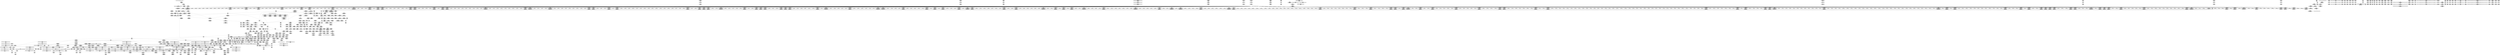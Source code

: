 digraph {
	CE0x4476890 [shape=record,shape=Mrecord,label="{CE0x4476890|__validate_creds:tmp4|include/linux/cred.h,173|*SummSink*}"]
	CE0x445e640 [shape=record,shape=Mrecord,label="{CE0x445e640|GLOBAL:__llvm_gcov_ctr155|Global_var:__llvm_gcov_ctr155}"]
	CE0x44311a0 [shape=record,shape=Mrecord,label="{CE0x44311a0|i32_78|*Constant*|*SummSink*}"]
	CE0x44163b0 [shape=record,shape=Mrecord,label="{CE0x44163b0|COLLAPSED:_GCMRE___llvm_gcov_ctr153_internal_global_2_x_i64_zeroinitializer:_elem_0:default:}"]
	CE0x4401190 [shape=record,shape=Mrecord,label="{CE0x4401190|selinux_inode_getxattr:tmp10|security/selinux/hooks.c,3041}"]
	CE0x4428680 [shape=record,shape=Mrecord,label="{CE0x4428680|0:_i8,_:_GCMR_selinux_inode_getxattr.__warned_internal_global_i8_0,_section_.data.unlikely_,_align_1:_elem_0:default:}"]
	CE0x4406e50 [shape=record,shape=Mrecord,label="{CE0x4406e50|selinux_inode_getxattr:call|security/selinux/hooks.c,3041|*SummSource*}"]
	CE0x4499aa0 [shape=record,shape=Mrecord,label="{CE0x4499aa0|12:_i32,_56:_i8*,_:_CRE_894,895_}"]
	CE0x44a3690 [shape=record,shape=Mrecord,label="{CE0x44a3690|_ret_i32_%tmp6,_!dbg_!27716|security/selinux/hooks.c,197|*SummSink*}"]
	CE0x4498c60 [shape=record,shape=Mrecord,label="{CE0x4498c60|12:_i32,_56:_i8*,_:_CRE_882,883_}"]
	CE0x443b3d0 [shape=record,shape=Mrecord,label="{CE0x443b3d0|selinux_inode_getxattr:if.end}"]
	CE0x4412c00 [shape=record,shape=Mrecord,label="{CE0x4412c00|selinux_inode_getxattr:bb}"]
	CE0x44987a0 [shape=record,shape=Mrecord,label="{CE0x44987a0|12:_i32,_56:_i8*,_:_CRE_878,879_}"]
	CE0x4434740 [shape=record,shape=Mrecord,label="{CE0x4434740|get_current:tmp2}"]
	CE0x4435720 [shape=record,shape=Mrecord,label="{CE0x4435720|inode_has_perm:tmp1|*SummSink*}"]
	CE0x440ad00 [shape=record,shape=Mrecord,label="{CE0x440ad00|get_current:tmp1}"]
	CE0x4423fb0 [shape=record,shape=Mrecord,label="{CE0x4423fb0|dentry_has_perm:dentry1|security/selinux/hooks.c,1631|*SummSource*}"]
	CE0x448a250 [shape=record,shape=Mrecord,label="{CE0x448a250|12:_i32,_56:_i8*,_:_CRE_392,400_|*MultipleSource*|Function::inode_has_perm&Arg::inode::|*LoadInst*|security/selinux/hooks.c,1627|security/selinux/hooks.c,1611}"]
	CE0x44ce4d0 [shape=record,shape=Mrecord,label="{CE0x44ce4d0|cred_sid:tmp6|security/selinux/hooks.c,197|*SummSource*}"]
	CE0x449c8f0 [shape=record,shape=Mrecord,label="{CE0x449c8f0|12:_i32,_56:_i8*,_:_CRE_933,934_}"]
	CE0x44114c0 [shape=record,shape=Mrecord,label="{CE0x44114c0|i64*_getelementptr_inbounds_(_11_x_i64_,_11_x_i64_*___llvm_gcov_ctr239,_i64_0,_i64_0)|*Constant*}"]
	CE0x4493dd0 [shape=record,shape=Mrecord,label="{CE0x4493dd0|12:_i32,_56:_i8*,_:_CRE_648,656_|*MultipleSource*|Function::inode_has_perm&Arg::inode::|*LoadInst*|security/selinux/hooks.c,1627|security/selinux/hooks.c,1611}"]
	CE0x449ab40 [shape=record,shape=Mrecord,label="{CE0x449ab40|12:_i32,_56:_i8*,_:_CRE_908,909_}"]
	CE0x4420450 [shape=record,shape=Mrecord,label="{CE0x4420450|selinux_inode_getxattr:tobool1|security/selinux/hooks.c,3041|*SummSource*}"]
	CE0x4477830 [shape=record,shape=Mrecord,label="{CE0x4477830|104:_%struct.inode*,_:_CRE_72,80_|*MultipleSource*|Function::selinux_inode_getxattr&Arg::dentry::|Function::dentry_has_perm&Arg::dentry::|security/selinux/hooks.c,1627}"]
	CE0x442e760 [shape=record,shape=Mrecord,label="{CE0x442e760|12:_i32,_56:_i8*,_:_CRE_154,155_}"]
	CE0x44b16a0 [shape=record,shape=Mrecord,label="{CE0x44b16a0|inode_has_perm:tmp11|security/selinux/hooks.c,1612|*SummSink*}"]
	CE0x448c890 [shape=record,shape=Mrecord,label="{CE0x448c890|12:_i32,_56:_i8*,_:_CRE_485,486_}"]
	CE0x445b390 [shape=record,shape=Mrecord,label="{CE0x445b390|avc_has_perm:entry|*SummSource*}"]
	CE0x44ae950 [shape=record,shape=Mrecord,label="{CE0x44ae950|i64_3|*Constant*}"]
	CE0x445b640 [shape=record,shape=Mrecord,label="{CE0x445b640|inode_has_perm:call4|security/selinux/hooks.c,1617|*SummSink*}"]
	CE0x4430400 [shape=record,shape=Mrecord,label="{CE0x4430400|12:_i32,_56:_i8*,_:_CRE_128,136_|*MultipleSource*|Function::inode_has_perm&Arg::inode::|*LoadInst*|security/selinux/hooks.c,1627|security/selinux/hooks.c,1611}"]
	CE0x44b0ed0 [shape=record,shape=Mrecord,label="{CE0x44b0ed0|i64*_getelementptr_inbounds_(_8_x_i64_,_8_x_i64_*___llvm_gcov_ctr154,_i64_0,_i64_5)|*Constant*|*SummSource*}"]
	CE0x4459810 [shape=record,shape=Mrecord,label="{CE0x4459810|12:_i32,_56:_i8*,_:_CRE_56,64_|*MultipleSource*|Function::inode_has_perm&Arg::inode::|*LoadInst*|security/selinux/hooks.c,1627|security/selinux/hooks.c,1611}"]
	CE0x44af680 [shape=record,shape=Mrecord,label="{CE0x44af680|inode_has_perm:tmp8|security/selinux/hooks.c,1611|*SummSink*}"]
	CE0x4490b10 [shape=record,shape=Mrecord,label="{CE0x4490b10|12:_i32,_56:_i8*,_:_CRE_585,586_}"]
	CE0x44cba90 [shape=record,shape=Mrecord,label="{CE0x44cba90|_call_void___invalid_creds(%struct.cred*_%cred,_i8*_%file,_i32_%line)_#10,_!dbg_!27721|include/linux/cred.h,174|*SummSource*}"]
	CE0x4414390 [shape=record,shape=Mrecord,label="{CE0x4414390|GLOBAL:selinux_inode_getxattr.__warned|Global_var:selinux_inode_getxattr.__warned}"]
	CE0x4413380 [shape=record,shape=Mrecord,label="{CE0x4413380|selinux_inode_getxattr:tmp20|security/selinux/hooks.c,3041|*SummSink*}"]
	CE0x44351d0 [shape=record,shape=Mrecord,label="{CE0x44351d0|GLOBAL:creds_are_invalid|*Constant*|*SummSink*}"]
	CE0x44591f0 [shape=record,shape=Mrecord,label="{CE0x44591f0|get_current:tmp|*SummSource*}"]
	CE0x44125d0 [shape=record,shape=Mrecord,label="{CE0x44125d0|selinux_inode_getxattr:entry}"]
	CE0x448ff30 [shape=record,shape=Mrecord,label="{CE0x448ff30|12:_i32,_56:_i8*,_:_CRE_575,576_}"]
	CE0x44a6880 [shape=record,shape=Mrecord,label="{CE0x44a6880|inode_has_perm:tmp17|security/selinux/hooks.c,1617|*SummSource*}"]
	CE0x4432970 [shape=record,shape=Mrecord,label="{CE0x4432970|104:_%struct.inode*,_:_CRE_311,312_}"]
	CE0x4454a90 [shape=record,shape=Mrecord,label="{CE0x4454a90|i64*_getelementptr_inbounds_(_2_x_i64_,_2_x_i64_*___llvm_gcov_ctr98,_i64_0,_i64_0)|*Constant*|*SummSource*}"]
	CE0x44330f0 [shape=record,shape=Mrecord,label="{CE0x44330f0|104:_%struct.inode*,_:_CRE_319,320_}"]
	CE0x44194c0 [shape=record,shape=Mrecord,label="{CE0x44194c0|104:_%struct.inode*,_:_CRE_145,146_}"]
	CE0x4465350 [shape=record,shape=Mrecord,label="{CE0x4465350|__validate_creds:tmp1}"]
	CE0x44833c0 [shape=record,shape=Mrecord,label="{CE0x44833c0|12:_i32,_56:_i8*,_:_CRE_212,216_|*MultipleSource*|Function::inode_has_perm&Arg::inode::|*LoadInst*|security/selinux/hooks.c,1627|security/selinux/hooks.c,1611}"]
	CE0x449e040 [shape=record,shape=Mrecord,label="{CE0x449e040|12:_i32,_56:_i8*,_:_CRE_984,988_|*MultipleSource*|Function::inode_has_perm&Arg::inode::|*LoadInst*|security/selinux/hooks.c,1627|security/selinux/hooks.c,1611}"]
	CE0x44025b0 [shape=record,shape=Mrecord,label="{CE0x44025b0|selinux_inode_getxattr:if.then}"]
	CE0x44247f0 [shape=record,shape=Mrecord,label="{CE0x44247f0|selinux_inode_getxattr:tmp16|security/selinux/hooks.c,3041|*SummSink*}"]
	CE0x44630f0 [shape=record,shape=Mrecord,label="{CE0x44630f0|104:_%struct.inode*,_:_CRE_183,184_}"]
	CE0x44062e0 [shape=record,shape=Mrecord,label="{CE0x44062e0|i64*_getelementptr_inbounds_(_8_x_i64_,_8_x_i64_*___llvm_gcov_ctr154,_i64_0,_i64_2)|*Constant*|*SummSink*}"]
	CE0x44acb60 [shape=record,shape=Mrecord,label="{CE0x44acb60|inode_has_perm:lnot1|security/selinux/hooks.c,1611|*SummSink*}"]
	CE0x448d720 [shape=record,shape=Mrecord,label="{CE0x448d720|12:_i32,_56:_i8*,_:_CRE_520,528_|*MultipleSource*|Function::inode_has_perm&Arg::inode::|*LoadInst*|security/selinux/hooks.c,1627|security/selinux/hooks.c,1611}"]
	CE0x448fba0 [shape=record,shape=Mrecord,label="{CE0x448fba0|12:_i32,_56:_i8*,_:_CRE_572,573_}"]
	CE0x44076d0 [shape=record,shape=Mrecord,label="{CE0x44076d0|GLOBAL:dentry_has_perm|*Constant*|*SummSource*}"]
	CE0x4461e80 [shape=record,shape=Mrecord,label="{CE0x4461e80|104:_%struct.inode*,_:_CRE_163,164_}"]
	CE0x4416420 [shape=record,shape=Mrecord,label="{CE0x4416420|dentry_has_perm:tmp|*SummSource*}"]
	CE0x4413b40 [shape=record,shape=Mrecord,label="{CE0x4413b40|selinux_inode_getxattr:call3|security/selinux/hooks.c,3041|*SummSink*}"]
	CE0x4496aa0 [shape=record,shape=Mrecord,label="{CE0x4496aa0|12:_i32,_56:_i8*,_:_CRE_824,832_|*MultipleSource*|Function::inode_has_perm&Arg::inode::|*LoadInst*|security/selinux/hooks.c,1627|security/selinux/hooks.c,1611}"]
	CE0x44a2db0 [shape=record,shape=Mrecord,label="{CE0x44a2db0|cred_sid:entry}"]
	CE0x440a620 [shape=record,shape=Mrecord,label="{CE0x440a620|104:_%struct.inode*,_:_CRE_56,64_|*MultipleSource*|Function::selinux_inode_getxattr&Arg::dentry::|Function::dentry_has_perm&Arg::dentry::|security/selinux/hooks.c,1627}"]
	CE0x442f1b0 [shape=record,shape=Mrecord,label="{CE0x442f1b0|12:_i32,_56:_i8*,_:_CRE_165,166_}"]
	CE0x4499d00 [shape=record,shape=Mrecord,label="{CE0x4499d00|12:_i32,_56:_i8*,_:_CRE_896,897_}"]
	CE0x4486660 [shape=record,shape=Mrecord,label="{CE0x4486660|12:_i32,_56:_i8*,_:_CRE_276,277_}"]
	CE0x44218a0 [shape=record,shape=Mrecord,label="{CE0x44218a0|i64*_getelementptr_inbounds_(_11_x_i64_,_11_x_i64_*___llvm_gcov_ctr239,_i64_0,_i64_8)|*Constant*|*SummSink*}"]
	CE0x447f060 [shape=record,shape=Mrecord,label="{CE0x447f060|12:_i32,_56:_i8*,_:_CRE_141,142_}"]
	CE0x44888d0 [shape=record,shape=Mrecord,label="{CE0x44888d0|12:_i32,_56:_i8*,_:_CRE_305,306_}"]
	CE0x4458b60 [shape=record,shape=Mrecord,label="{CE0x4458b60|dentry_has_perm:ad|security/selinux/hooks.c, 1628}"]
	CE0x44ce080 [shape=record,shape=Mrecord,label="{CE0x44ce080|0:_i32,_4:_i32,_8:_i32,_12:_i32,_:_CMRE_16,20_|*MultipleSource*|security/selinux/hooks.c,196|security/selinux/hooks.c,197|*LoadInst*|security/selinux/hooks.c,196}"]
	CE0x4480f50 [shape=record,shape=Mrecord,label="{CE0x4480f50|inode_has_perm:tmp14|security/selinux/hooks.c,1614}"]
	CE0x44916f0 [shape=record,shape=Mrecord,label="{CE0x44916f0|12:_i32,_56:_i8*,_:_CRE_595,596_}"]
	CE0x4469a70 [shape=record,shape=Mrecord,label="{CE0x4469a70|104:_%struct.inode*,_:_CRE_221,222_}"]
	CE0x4482d30 [shape=record,shape=Mrecord,label="{CE0x4482d30|12:_i32,_56:_i8*,_:_CRE_202,203_}"]
	CE0x4464b30 [shape=record,shape=Mrecord,label="{CE0x4464b30|cred_sid:tmp|*SummSink*}"]
	CE0x4486070 [shape=record,shape=Mrecord,label="{CE0x4486070|12:_i32,_56:_i8*,_:_CRE_271,272_}"]
	CE0x4463af0 [shape=record,shape=Mrecord,label="{CE0x4463af0|i32_0|*Constant*}"]
	CE0x446f7a0 [shape=record,shape=Mrecord,label="{CE0x446f7a0|__validate_creds:file|Function::__validate_creds&Arg::file::|*SummSource*}"]
	CE0x446e490 [shape=record,shape=Mrecord,label="{CE0x446e490|inode_has_perm:adp|Function::inode_has_perm&Arg::adp::|*SummSource*}"]
	CE0x4498ff0 [shape=record,shape=Mrecord,label="{CE0x4498ff0|12:_i32,_56:_i8*,_:_CRE_885,886_}"]
	CE0x44a2f80 [shape=record,shape=Mrecord,label="{CE0x44a2f80|cred_sid:entry|*SummSink*}"]
	CE0x44599f0 [shape=record,shape=Mrecord,label="{CE0x44599f0|12:_i32,_56:_i8*,_:_CRE_64,72_|*MultipleSource*|Function::inode_has_perm&Arg::inode::|*LoadInst*|security/selinux/hooks.c,1627|security/selinux/hooks.c,1611}"]
	CE0x441b880 [shape=record,shape=Mrecord,label="{CE0x441b880|dentry_has_perm:d_inode|security/selinux/hooks.c,1627|*SummSource*}"]
	CE0x449a420 [shape=record,shape=Mrecord,label="{CE0x449a420|12:_i32,_56:_i8*,_:_CRE_902,903_}"]
	CE0x4412b90 [shape=record,shape=Mrecord,label="{CE0x4412b90|selinux_inode_getxattr:land.lhs.true|*SummSink*}"]
	CE0x441a450 [shape=record,shape=Mrecord,label="{CE0x441a450|104:_%struct.inode*,_:_CRE_162,163_}"]
	CE0x449b720 [shape=record,shape=Mrecord,label="{CE0x449b720|12:_i32,_56:_i8*,_:_CRE_918,919_}"]
	CE0x4489de0 [shape=record,shape=Mrecord,label="{CE0x4489de0|12:_i32,_56:_i8*,_:_CRE_376,384_|*MultipleSource*|Function::inode_has_perm&Arg::inode::|*LoadInst*|security/selinux/hooks.c,1627|security/selinux/hooks.c,1611}"]
	CE0x446fa80 [shape=record,shape=Mrecord,label="{CE0x446fa80|COLLAPSED:_CMRE:_elem_0:default:}"]
	CE0x44358a0 [shape=record,shape=Mrecord,label="{CE0x44358a0|cred_sid:tmp1|*SummSource*}"]
	CE0x4482e20 [shape=record,shape=Mrecord,label="{CE0x4482e20|12:_i32,_56:_i8*,_:_CRE_203,204_}"]
	CE0x4461f20 [shape=record,shape=Mrecord,label="{CE0x4461f20|104:_%struct.inode*,_:_CRE_164,165_}"]
	CE0x4430580 [shape=record,shape=Mrecord,label="{CE0x4430580|get_current:entry}"]
	CE0x446c7a0 [shape=record,shape=Mrecord,label="{CE0x446c7a0|GLOBAL:current_task|Global_var:current_task|*SummSource*}"]
	CE0x449eb40 [shape=record,shape=Mrecord,label="{CE0x449eb40|inode_has_perm:tmp6|*LoadInst*|security/selinux/hooks.c,1611|*SummSink*}"]
	CE0x449e2a0 [shape=record,shape=Mrecord,label="{CE0x449e2a0|12:_i32,_56:_i8*,_:_CRE_992,1000_|*MultipleSource*|Function::inode_has_perm&Arg::inode::|*LoadInst*|security/selinux/hooks.c,1627|security/selinux/hooks.c,1611}"]
	CE0x4413060 [shape=record,shape=Mrecord,label="{CE0x4413060|selinux_inode_getxattr:tmp20|security/selinux/hooks.c,3041}"]
	CE0x4456760 [shape=record,shape=Mrecord,label="{CE0x4456760|12:_i32,_56:_i8*,_:_CRE_170,171_}"]
	CE0x4482f10 [shape=record,shape=Mrecord,label="{CE0x4482f10|12:_i32,_56:_i8*,_:_CRE_204,205_}"]
	CE0x4482880 [shape=record,shape=Mrecord,label="{CE0x4482880|12:_i32,_56:_i8*,_:_CRE_197,198_}"]
	CE0x44cd880 [shape=record,shape=Mrecord,label="{CE0x44cd880|0:_i32,_4:_i32,_8:_i32,_12:_i32,_:_CMRE_4,8_|*MultipleSource*|security/selinux/hooks.c,196|security/selinux/hooks.c,197|*LoadInst*|security/selinux/hooks.c,196}"]
	CE0x4472910 [shape=record,shape=Mrecord,label="{CE0x4472910|__validate_creds:cred|Function::__validate_creds&Arg::cred::}"]
	CE0x4421c30 [shape=record,shape=Mrecord,label="{CE0x4421c30|i64*_getelementptr_inbounds_(_11_x_i64_,_11_x_i64_*___llvm_gcov_ctr239,_i64_0,_i64_8)|*Constant*|*SummSource*}"]
	CE0x44974e0 [shape=record,shape=Mrecord,label="{CE0x44974e0|12:_i32,_56:_i8*,_:_CRE_864,865_}"]
	CE0x4405360 [shape=record,shape=Mrecord,label="{CE0x4405360|inode_has_perm:if.then|*SummSource*}"]
	CE0x44327f0 [shape=record,shape=Mrecord,label="{CE0x44327f0|104:_%struct.inode*,_:_CRE_309,310_}"]
	CE0x442c150 [shape=record,shape=Mrecord,label="{CE0x442c150|selinux_inode_getxattr:tmp6|security/selinux/hooks.c,3041|*SummSource*}"]
	CE0x44527b0 [shape=record,shape=Mrecord,label="{CE0x44527b0|__validate_creds:tmp5|include/linux/cred.h,173}"]
	CE0x44ae050 [shape=record,shape=Mrecord,label="{CE0x44ae050|i64_4|*Constant*}"]
	CE0x449cc80 [shape=record,shape=Mrecord,label="{CE0x449cc80|12:_i32,_56:_i8*,_:_CRE_936,944_|*MultipleSource*|Function::inode_has_perm&Arg::inode::|*LoadInst*|security/selinux/hooks.c,1627|security/selinux/hooks.c,1611}"]
	CE0x4478100 [shape=record,shape=Mrecord,label="{CE0x4478100|104:_%struct.inode*,_:_CRE_93,94_}"]
	CE0x4483bf0 [shape=record,shape=Mrecord,label="{CE0x4483bf0|12:_i32,_56:_i8*,_:_CRE_241,242_}"]
	CE0x44a3a30 [shape=record,shape=Mrecord,label="{CE0x44a3a30|i32_10|*Constant*|*SummSource*}"]
	CE0x4492530 [shape=record,shape=Mrecord,label="{CE0x4492530|12:_i32,_56:_i8*,_:_CRE_607,608_}"]
	CE0x4424120 [shape=record,shape=Mrecord,label="{CE0x4424120|dentry_has_perm:dentry1|security/selinux/hooks.c,1631|*SummSink*}"]
	CE0x44020d0 [shape=record,shape=Mrecord,label="{CE0x44020d0|_call_void_mcount()_#3|*SummSink*}"]
	CE0x4488410 [shape=record,shape=Mrecord,label="{CE0x4488410|12:_i32,_56:_i8*,_:_CRE_301,302_}"]
	CE0x4439890 [shape=record,shape=Mrecord,label="{CE0x4439890|12:_i32,_56:_i8*,_:_CRE_80,88_|*MultipleSource*|Function::inode_has_perm&Arg::inode::|*LoadInst*|security/selinux/hooks.c,1627|security/selinux/hooks.c,1611}"]
	CE0x446f650 [shape=record,shape=Mrecord,label="{CE0x446f650|__validate_creds:file|Function::__validate_creds&Arg::file::}"]
	CE0x44092c0 [shape=record,shape=Mrecord,label="{CE0x44092c0|dentry_has_perm:av|Function::dentry_has_perm&Arg::av::|*SummSink*}"]
	"CONST[source:2(external),value:2(dynamic)][purpose:{subject}][SrcIdx:2]"
	CE0x447fc80 [shape=record,shape=Mrecord,label="{CE0x447fc80|_call_void_mcount()_#3|*SummSink*}"]
	CE0x4422000 [shape=record,shape=Mrecord,label="{CE0x4422000|selinux_inode_getxattr:tmp15|security/selinux/hooks.c,3041}"]
	CE0x44a2ed0 [shape=record,shape=Mrecord,label="{CE0x44a2ed0|cred_sid:entry|*SummSource*}"]
	CE0x440b020 [shape=record,shape=Mrecord,label="{CE0x440b020|%struct.task_struct*_(%struct.task_struct**)*_asm_movq_%gs:$_1:P_,$0_,_r,im,_dirflag_,_fpsr_,_flags_|*SummSink*}"]
	CE0x44693a0 [shape=record,shape=Mrecord,label="{CE0x44693a0|_call_void_mcount()_#3}"]
	CE0x4407c90 [shape=record,shape=Mrecord,label="{CE0x4407c90|dentry_has_perm:cred|Function::dentry_has_perm&Arg::cred::|*SummSource*}"]
	CE0x44784d0 [shape=record,shape=Mrecord,label="{CE0x44784d0|cred_sid:security|security/selinux/hooks.c,196|*SummSink*}"]
	CE0x4459010 [shape=record,shape=Mrecord,label="{CE0x4459010|inode_has_perm:bb|*SummSource*}"]
	CE0x4481f20 [shape=record,shape=Mrecord,label="{CE0x4481f20|12:_i32,_56:_i8*,_:_CRE_187,188_}"]
	CE0x4495bf0 [shape=record,shape=Mrecord,label="{CE0x4495bf0|12:_i32,_56:_i8*,_:_CRE_760,768_|*MultipleSource*|Function::inode_has_perm&Arg::inode::|*LoadInst*|security/selinux/hooks.c,1627|security/selinux/hooks.c,1611}"]
	CE0x4437360 [shape=record,shape=Mrecord,label="{CE0x4437360|12:_i32,_56:_i8*,_:_CRE_137,138_}"]
	CE0x44a6de0 [shape=record,shape=Mrecord,label="{CE0x44a6de0|avc_has_perm:auditdata|Function::avc_has_perm&Arg::auditdata::|*SummSource*}"]
	CE0x44a86c0 [shape=record,shape=Mrecord,label="{CE0x44a86c0|inode_has_perm:tmp20|security/selinux/hooks.c,1618}"]
	CE0x4407ac0 [shape=record,shape=Mrecord,label="{CE0x4407ac0|dentry_has_perm:entry|*SummSink*}"]
	CE0x449b4c0 [shape=record,shape=Mrecord,label="{CE0x449b4c0|12:_i32,_56:_i8*,_:_CRE_916,917_}"]
	CE0x44055f0 [shape=record,shape=Mrecord,label="{CE0x44055f0|__validate_creds:expval|include/linux/cred.h,173|*SummSink*}"]
	CE0x44841c0 [shape=record,shape=Mrecord,label="{CE0x44841c0|12:_i32,_56:_i8*,_:_CRE_245,246_}"]
	CE0x448c3d0 [shape=record,shape=Mrecord,label="{CE0x448c3d0|12:_i32,_56:_i8*,_:_CRE_481,482_}"]
	CE0x4486d80 [shape=record,shape=Mrecord,label="{CE0x4486d80|12:_i32,_56:_i8*,_:_CRE_282,283_}"]
	CE0x448aad0 [shape=record,shape=Mrecord,label="{CE0x448aad0|12:_i32,_56:_i8*,_:_CRE_424,432_|*MultipleSource*|Function::inode_has_perm&Arg::inode::|*LoadInst*|security/selinux/hooks.c,1627|security/selinux/hooks.c,1611}"]
	CE0x44725f0 [shape=record,shape=Mrecord,label="{CE0x44725f0|cred_sid:tmp2|*SummSource*}"]
	CE0x4425a80 [shape=record,shape=Mrecord,label="{CE0x4425a80|i8*_getelementptr_inbounds_(_25_x_i8_,_25_x_i8_*_.str3,_i32_0,_i32_0)|*Constant*}"]
	CE0x4456140 [shape=record,shape=Mrecord,label="{CE0x4456140|104:_%struct.inode*,_:_CRE_212,213_}"]
	CE0x447a1c0 [shape=record,shape=Mrecord,label="{CE0x447a1c0|i32_0|*Constant*}"]
	CE0x4456c10 [shape=record,shape=Mrecord,label="{CE0x4456c10|12:_i32,_56:_i8*,_:_CRE_175,176_}"]
	CE0x4465600 [shape=record,shape=Mrecord,label="{CE0x4465600|_call_void_mcount()_#3}"]
	CE0x4433000 [shape=record,shape=Mrecord,label="{CE0x4433000|104:_%struct.inode*,_:_CRE_318,319_}"]
	CE0x4419390 [shape=record,shape=Mrecord,label="{CE0x4419390|104:_%struct.inode*,_:_CRE_144,145_}"]
	CE0x4467030 [shape=record,shape=Mrecord,label="{CE0x4467030|i32_4|*Constant*|*SummSink*}"]
	CE0x443a510 [shape=record,shape=Mrecord,label="{CE0x443a510|dentry_has_perm:tmp1}"]
	CE0x4425cd0 [shape=record,shape=Mrecord,label="{CE0x4425cd0|i8*_getelementptr_inbounds_(_25_x_i8_,_25_x_i8_*_.str3,_i32_0,_i32_0)|*Constant*|*SummSource*}"]
	CE0x4469f20 [shape=record,shape=Mrecord,label="{CE0x4469f20|104:_%struct.inode*,_:_CRE_240,248_|*MultipleSource*|Function::selinux_inode_getxattr&Arg::dentry::|Function::dentry_has_perm&Arg::dentry::|security/selinux/hooks.c,1627}"]
	CE0x4488ff0 [shape=record,shape=Mrecord,label="{CE0x4488ff0|12:_i32,_56:_i8*,_:_CRE_311,312_}"]
	CE0x44a9ee0 [shape=record,shape=Mrecord,label="{CE0x44a9ee0|__validate_creds:if.end|*SummSource*}"]
	CE0x446e280 [shape=record,shape=Mrecord,label="{CE0x446e280|inode_has_perm:adp|Function::inode_has_perm&Arg::adp::}"]
	CE0x44289d0 [shape=record,shape=Mrecord,label="{CE0x44289d0|selinux_inode_getxattr:tmp8|security/selinux/hooks.c,3041|*SummSink*}"]
	CE0x445abf0 [shape=record,shape=Mrecord,label="{CE0x445abf0|inode_has_perm:sclass|security/selinux/hooks.c,1617|*SummSource*}"]
	CE0x449a680 [shape=record,shape=Mrecord,label="{CE0x449a680|12:_i32,_56:_i8*,_:_CRE_904,905_}"]
	CE0x44aa650 [shape=record,shape=Mrecord,label="{CE0x44aa650|avc_has_perm:tclass|Function::avc_has_perm&Arg::tclass::|*SummSink*}"]
	CE0x449db60 [shape=record,shape=Mrecord,label="{CE0x449db60|12:_i32,_56:_i8*,_:_CRE_979,980_}"]
	CE0x44834b0 [shape=record,shape=Mrecord,label="{CE0x44834b0|12:_i32,_56:_i8*,_:_CRE_216,224_|*MultipleSource*|Function::inode_has_perm&Arg::inode::|*LoadInst*|security/selinux/hooks.c,1627|security/selinux/hooks.c,1611}"]
	CE0x4421570 [shape=record,shape=Mrecord,label="{CE0x4421570|i1_true|*Constant*|*SummSource*}"]
	CE0x4477a90 [shape=record,shape=Mrecord,label="{CE0x4477a90|104:_%struct.inode*,_:_CRE_88,89_}"]
	CE0x44791f0 [shape=record,shape=Mrecord,label="{CE0x44791f0|12:_i32,_56:_i8*,_:_CRE_16,24_|*MultipleSource*|Function::inode_has_perm&Arg::inode::|*LoadInst*|security/selinux/hooks.c,1627|security/selinux/hooks.c,1611}"]
	CE0x445ec00 [shape=record,shape=Mrecord,label="{CE0x445ec00|__validate_creds:conv|include/linux/cred.h,173|*SummSink*}"]
	CE0x44a3290 [shape=record,shape=Mrecord,label="{CE0x44a3290|cred_sid:cred|Function::cred_sid&Arg::cred::|*SummSink*}"]
	CE0x4424360 [shape=record,shape=Mrecord,label="{CE0x4424360|i64*_getelementptr_inbounds_(_11_x_i64_,_11_x_i64_*___llvm_gcov_ctr239,_i64_0,_i64_9)|*Constant*}"]
	CE0x445b250 [shape=record,shape=Mrecord,label="{CE0x445b250|inode_has_perm:call4|security/selinux/hooks.c,1617}"]
	CE0x443b1f0 [shape=record,shape=Mrecord,label="{CE0x443b1f0|selinux_inode_getxattr:tmp|*SummSink*}"]
	CE0x44ac060 [shape=record,shape=Mrecord,label="{CE0x44ac060|inode_has_perm:tobool|security/selinux/hooks.c,1611|*SummSink*}"]
	CE0x446c9e0 [shape=record,shape=Mrecord,label="{CE0x446c9e0|dentry_has_perm:call|security/selinux/hooks.c,1632|*SummSink*}"]
	CE0x4408250 [shape=record,shape=Mrecord,label="{CE0x4408250|selinux_inode_getxattr:dentry|Function::selinux_inode_getxattr&Arg::dentry::|*SummSource*}"]
	CE0x44972c0 [shape=record,shape=Mrecord,label="{CE0x44972c0|12:_i32,_56:_i8*,_:_CRE_856,864_|*MultipleSource*|Function::inode_has_perm&Arg::inode::|*LoadInst*|security/selinux/hooks.c,1627|security/selinux/hooks.c,1611}"]
	CE0x448fe00 [shape=record,shape=Mrecord,label="{CE0x448fe00|12:_i32,_56:_i8*,_:_CRE_574,575_}"]
	CE0x4403fc0 [shape=record,shape=Mrecord,label="{CE0x4403fc0|inode_has_perm:return|*SummSink*}"]
	CE0x4430840 [shape=record,shape=Mrecord,label="{CE0x4430840|get_current:entry|*SummSink*}"]
	CE0x44558d0 [shape=record,shape=Mrecord,label="{CE0x44558d0|104:_%struct.inode*,_:_CRE_203,204_}"]
	CE0x442efd0 [shape=record,shape=Mrecord,label="{CE0x442efd0|12:_i32,_56:_i8*,_:_CRE_163,164_}"]
	CE0x4454740 [shape=record,shape=Mrecord,label="{CE0x4454740|get_current:tmp3|*SummSink*}"]
	CE0x446ea20 [shape=record,shape=Mrecord,label="{CE0x446ea20|_ret_i32_%retval.0,_!dbg_!27739|security/selinux/hooks.c,1618|*SummSink*}"]
	CE0x4432a60 [shape=record,shape=Mrecord,label="{CE0x4432a60|104:_%struct.inode*,_:_CRE_312,313_}"]
	CE0x44188f0 [shape=record,shape=Mrecord,label="{CE0x44188f0|i1_true|*Constant*}"]
	CE0x446ae00 [shape=record,shape=Mrecord,label="{CE0x446ae00|104:_%struct.inode*,_:_CRE_305,306_}"]
	CE0x44186f0 [shape=record,shape=Mrecord,label="{CE0x44186f0|selinux_inode_getxattr:tmp14|security/selinux/hooks.c,3041|*SummSink*}"]
	CE0x447f3c0 [shape=record,shape=Mrecord,label="{CE0x447f3c0|12:_i32,_56:_i8*,_:_CRE_145,146_}"]
	CE0x446e750 [shape=record,shape=Mrecord,label="{CE0x446e750|_ret_i32_%retval.0,_!dbg_!27739|security/selinux/hooks.c,1618}"]
	CE0x4435ac0 [shape=record,shape=Mrecord,label="{CE0x4435ac0|i64*_getelementptr_inbounds_(_2_x_i64_,_2_x_i64_*___llvm_gcov_ctr131,_i64_0,_i64_1)|*Constant*}"]
	CE0x44a6680 [shape=record,shape=Mrecord,label="{CE0x44a6680|inode_has_perm:tmp17|security/selinux/hooks.c,1617}"]
	CE0x44ad740 [shape=record,shape=Mrecord,label="{CE0x44ad740|GLOBAL:llvm.expect.i64|*Constant*}"]
	CE0x44899d0 [shape=record,shape=Mrecord,label="{CE0x44899d0|12:_i32,_56:_i8*,_:_CRE_352,360_|*MultipleSource*|Function::inode_has_perm&Arg::inode::|*LoadInst*|security/selinux/hooks.c,1627|security/selinux/hooks.c,1611}"]
	CE0x449e4b0 [shape=record,shape=Mrecord,label="{CE0x449e4b0|12:_i32,_56:_i8*,_:_CRE_1000,1008_|*MultipleSource*|Function::inode_has_perm&Arg::inode::|*LoadInst*|security/selinux/hooks.c,1627|security/selinux/hooks.c,1611}"]
	CE0x58e01e0 [shape=record,shape=Mrecord,label="{CE0x58e01e0|i32_0|*Constant*|*SummSource*}"]
	CE0x446da40 [shape=record,shape=Mrecord,label="{CE0x446da40|inode_has_perm:inode|Function::inode_has_perm&Arg::inode::|*SummSource*}"]
	CE0x448f350 [shape=record,shape=Mrecord,label="{CE0x448f350|12:_i32,_56:_i8*,_:_CRE_565,566_}"]
	CE0x448f5b0 [shape=record,shape=Mrecord,label="{CE0x448f5b0|12:_i32,_56:_i8*,_:_CRE_567,568_}"]
	CE0x4498a00 [shape=record,shape=Mrecord,label="{CE0x4498a00|12:_i32,_56:_i8*,_:_CRE_880,881_}"]
	CE0x44ad230 [shape=record,shape=Mrecord,label="{CE0x44ad230|inode_has_perm:lnot.ext|security/selinux/hooks.c,1611|*SummSink*}"]
	CE0x4487960 [shape=record,shape=Mrecord,label="{CE0x4487960|12:_i32,_56:_i8*,_:_CRE_292,293_}"]
	CE0x4412ed0 [shape=record,shape=Mrecord,label="{CE0x4412ed0|i64*_getelementptr_inbounds_(_11_x_i64_,_11_x_i64_*___llvm_gcov_ctr239,_i64_0,_i64_10)|*Constant*|*SummSource*}"]
	CE0x4411af0 [shape=record,shape=Mrecord,label="{CE0x4411af0|GLOBAL:__llvm_gcov_ctr239|Global_var:__llvm_gcov_ctr239|*SummSource*}"]
	CE0x4480aa0 [shape=record,shape=Mrecord,label="{CE0x4480aa0|inode_has_perm:tmp13|security/selinux/hooks.c,1614|*SummSink*}"]
	CE0x44ac380 [shape=record,shape=Mrecord,label="{CE0x44ac380|inode_has_perm:lnot|security/selinux/hooks.c,1611}"]
	CE0x442fcb0 [shape=record,shape=Mrecord,label="{CE0x442fcb0|12:_i32,_56:_i8*,_:_CRE_96,104_|*MultipleSource*|Function::inode_has_perm&Arg::inode::|*LoadInst*|security/selinux/hooks.c,1627|security/selinux/hooks.c,1611}"]
	CE0x447ad30 [shape=record,shape=Mrecord,label="{CE0x447ad30|i64*_getelementptr_inbounds_(_2_x_i64_,_2_x_i64_*___llvm_gcov_ctr131,_i64_0,_i64_0)|*Constant*|*SummSink*}"]
	CE0x4433f60 [shape=record,shape=Mrecord,label="{CE0x4433f60|_call_void___invalid_creds(%struct.cred*_%cred,_i8*_%file,_i32_%line)_#10,_!dbg_!27721|include/linux/cred.h,174}"]
	CE0x4462b50 [shape=record,shape=Mrecord,label="{CE0x4462b50|104:_%struct.inode*,_:_CRE_177,178_}"]
	CE0x44959d0 [shape=record,shape=Mrecord,label="{CE0x44959d0|12:_i32,_56:_i8*,_:_CRE_752,756_|*MultipleSource*|Function::inode_has_perm&Arg::inode::|*LoadInst*|security/selinux/hooks.c,1627|security/selinux/hooks.c,1611}"]
	CE0x4473760 [shape=record,shape=Mrecord,label="{CE0x4473760|cred_sid:tmp3|*SummSink*}"]
	CE0x446d620 [shape=record,shape=Mrecord,label="{CE0x446d620|inode_has_perm:cred|Function::inode_has_perm&Arg::cred::|*SummSource*}"]
	CE0x4494f60 [shape=record,shape=Mrecord,label="{CE0x4494f60|12:_i32,_56:_i8*,_:_CRE_704,712_|*MultipleSource*|Function::inode_has_perm&Arg::inode::|*LoadInst*|security/selinux/hooks.c,1627|security/selinux/hooks.c,1611}"]
	CE0x4405a20 [shape=record,shape=Mrecord,label="{CE0x4405a20|inode_has_perm:tmp1|*SummSource*}"]
	CE0x4490780 [shape=record,shape=Mrecord,label="{CE0x4490780|12:_i32,_56:_i8*,_:_CRE_582,583_}"]
	CE0x4429930 [shape=record,shape=Mrecord,label="{CE0x4429930|i32_0|*Constant*|*SummSink*}"]
	CE0x449ca20 [shape=record,shape=Mrecord,label="{CE0x449ca20|12:_i32,_56:_i8*,_:_CRE_934,935_}"]
	CE0x4485e10 [shape=record,shape=Mrecord,label="{CE0x4485e10|12:_i32,_56:_i8*,_:_CRE_269,270_}"]
	CE0x4401330 [shape=record,shape=Mrecord,label="{CE0x4401330|i64_5|*Constant*}"]
	CE0x4487cf0 [shape=record,shape=Mrecord,label="{CE0x4487cf0|12:_i32,_56:_i8*,_:_CRE_295,296_}"]
	CE0x4488ec0 [shape=record,shape=Mrecord,label="{CE0x4488ec0|12:_i32,_56:_i8*,_:_CRE_310,311_}"]
	CE0x44ae730 [shape=record,shape=Mrecord,label="{CE0x44ae730|inode_has_perm:tobool2|security/selinux/hooks.c,1611|*SummSink*}"]
	CE0x449b000 [shape=record,shape=Mrecord,label="{CE0x449b000|12:_i32,_56:_i8*,_:_CRE_912,913_}"]
	CE0x449c300 [shape=record,shape=Mrecord,label="{CE0x449c300|12:_i32,_56:_i8*,_:_CRE_928,929_}"]
	CE0x4434aa0 [shape=record,shape=Mrecord,label="{CE0x4434aa0|selinux_inode_getxattr:tmp1}"]
	CE0x448f0f0 [shape=record,shape=Mrecord,label="{CE0x448f0f0|12:_i32,_56:_i8*,_:_CRE_563,564_}"]
	CE0x448ee90 [shape=record,shape=Mrecord,label="{CE0x448ee90|12:_i32,_56:_i8*,_:_CRE_561,562_}"]
	CE0x446aa20 [shape=record,shape=Mrecord,label="{CE0x446aa20|104:_%struct.inode*,_:_CRE_296,304_|*MultipleSource*|Function::selinux_inode_getxattr&Arg::dentry::|Function::dentry_has_perm&Arg::dentry::|security/selinux/hooks.c,1627}"]
	CE0x44a70b0 [shape=record,shape=Mrecord,label="{CE0x44a70b0|_ret_i32_%retval.0,_!dbg_!27728|security/selinux/avc.c,775|*SummSource*}"]
	CE0x446c970 [shape=record,shape=Mrecord,label="{CE0x446c970|dentry_has_perm:call|security/selinux/hooks.c,1632|*SummSource*}"]
	CE0x4456a30 [shape=record,shape=Mrecord,label="{CE0x4456a30|12:_i32,_56:_i8*,_:_CRE_173,174_}"]
	CE0x4437720 [shape=record,shape=Mrecord,label="{CE0x4437720|12:_i32,_56:_i8*,_:_CRE_139,140_}"]
	CE0x441f0e0 [shape=record,shape=Mrecord,label="{CE0x441f0e0|dentry_has_perm:bb|*SummSink*}"]
	CE0x44874a0 [shape=record,shape=Mrecord,label="{CE0x44874a0|12:_i32,_56:_i8*,_:_CRE_288,289_}"]
	CE0x4454f70 [shape=record,shape=Mrecord,label="{CE0x4454f70|104:_%struct.inode*,_:_CRE_193,194_}"]
	CE0x4416aa0 [shape=record,shape=Mrecord,label="{CE0x4416aa0|selinux_inode_getxattr:tmp12|security/selinux/hooks.c,3041}"]
	CE0x4497bf0 [shape=record,shape=Mrecord,label="{CE0x4497bf0|12:_i32,_56:_i8*,_:_CRE_868,869_}"]
	CE0x448e630 [shape=record,shape=Mrecord,label="{CE0x448e630|12:_i32,_56:_i8*,_:_CRE_554,555_}"]
	CE0x4456230 [shape=record,shape=Mrecord,label="{CE0x4456230|104:_%struct.inode*,_:_CRE_213,214_}"]
	CE0x44addc0 [shape=record,shape=Mrecord,label="{CE0x44addc0|GLOBAL:llvm.expect.i64|*Constant*|*SummSource*}"]
	CE0x4491bb0 [shape=record,shape=Mrecord,label="{CE0x4491bb0|12:_i32,_56:_i8*,_:_CRE_599,600_}"]
	CE0x44cef80 [shape=record,shape=Mrecord,label="{CE0x44cef80|__validate_creds:tmp9|include/linux/cred.h,175|*SummSource*}"]
	CE0x4455c90 [shape=record,shape=Mrecord,label="{CE0x4455c90|104:_%struct.inode*,_:_CRE_207,208_}"]
	CE0x441d930 [shape=record,shape=Mrecord,label="{CE0x441d930|0:_i8,_8:_%struct.dentry*,_24:_%struct.selinux_audit_data*,_:_SCMRE_0,1_|*MultipleSource*|security/selinux/hooks.c,1630|security/selinux/hooks.c, 1628}"]
	CE0x441aca0 [shape=record,shape=Mrecord,label="{CE0x441aca0|i64*_getelementptr_inbounds_(_2_x_i64_,_2_x_i64_*___llvm_gcov_ctr153,_i64_0,_i64_0)|*Constant*|*SummSink*}"]
	CE0x4411a10 [shape=record,shape=Mrecord,label="{CE0x4411a10|selinux_inode_getxattr:tmp5|security/selinux/hooks.c,3041}"]
	CE0x4431370 [shape=record,shape=Mrecord,label="{CE0x4431370|selinux_inode_getxattr:cred4|security/selinux/hooks.c,3041}"]
	CE0x4489250 [shape=record,shape=Mrecord,label="{CE0x4489250|12:_i32,_56:_i8*,_:_CRE_320,328_|*MultipleSource*|Function::inode_has_perm&Arg::inode::|*LoadInst*|security/selinux/hooks.c,1627|security/selinux/hooks.c,1611}"]
	CE0x4458ea0 [shape=record,shape=Mrecord,label="{CE0x4458ea0|inode_has_perm:bb}"]
	CE0x440d1e0 [shape=record,shape=Mrecord,label="{CE0x440d1e0|i32_1|*Constant*|*SummSink*}"]
	CE0x44149f0 [shape=record,shape=Mrecord,label="{CE0x44149f0|selinux_inode_getxattr:land.lhs.true|*SummSource*}"]
	CE0x446a320 [shape=record,shape=Mrecord,label="{CE0x446a320|104:_%struct.inode*,_:_CRE_264,272_|*MultipleSource*|Function::selinux_inode_getxattr&Arg::dentry::|Function::dentry_has_perm&Arg::dentry::|security/selinux/hooks.c,1627}"]
	CE0x445afb0 [shape=record,shape=Mrecord,label="{CE0x445afb0|inode_has_perm:tmp18|security/selinux/hooks.c,1617|*SummSource*}"]
	CE0x44cd520 [shape=record,shape=Mrecord,label="{CE0x44cd520|cred_sid:sid|security/selinux/hooks.c,197|*SummSource*}"]
	CE0x44572a0 [shape=record,shape=Mrecord,label="{CE0x44572a0|12:_i32,_56:_i8*,_:_CRE_182,183_}"]
	CE0x446cff0 [shape=record,shape=Mrecord,label="{CE0x446cff0|GLOBAL:inode_has_perm|*Constant*|*SummSink*}"]
	CE0x4421bc0 [shape=record,shape=Mrecord,label="{CE0x4421bc0|i64*_getelementptr_inbounds_(_11_x_i64_,_11_x_i64_*___llvm_gcov_ctr239,_i64_0,_i64_8)|*Constant*}"]
	CE0x4423870 [shape=record,shape=Mrecord,label="{CE0x4423870|i8_10|*Constant*|*SummSink*}"]
	CE0x44a42b0 [shape=record,shape=Mrecord,label="{CE0x44a42b0|inode_has_perm:tmp15|*LoadInst*|security/selinux/hooks.c,1615|*SummSource*}"]
	CE0x4487110 [shape=record,shape=Mrecord,label="{CE0x4487110|12:_i32,_56:_i8*,_:_CRE_285,286_}"]
	CE0x4497920 [shape=record,shape=Mrecord,label="{CE0x4497920|12:_i32,_56:_i8*,_:_CRE_866,867_}"]
	CE0x4439c80 [shape=record,shape=Mrecord,label="{CE0x4439c80|inode_has_perm:return}"]
	CE0x44660e0 [shape=record,shape=Mrecord,label="{CE0x44660e0|inode_has_perm:tmp}"]
	CE0x4464420 [shape=record,shape=Mrecord,label="{CE0x4464420|__validate_creds:call|include/linux/cred.h,173|*SummSink*}"]
	CE0x4404e90 [shape=record,shape=Mrecord,label="{CE0x4404e90|i64*_getelementptr_inbounds_(_5_x_i64_,_5_x_i64_*___llvm_gcov_ctr155,_i64_0,_i64_0)|*Constant*|*SummSource*}"]
	CE0x4488080 [shape=record,shape=Mrecord,label="{CE0x4488080|12:_i32,_56:_i8*,_:_CRE_298,299_}"]
	CE0x4481560 [shape=record,shape=Mrecord,label="{CE0x4481560|inode_has_perm:call|security/selinux/hooks.c,1614}"]
	CE0x440cee0 [shape=record,shape=Mrecord,label="{CE0x440cee0|i32_1|*Constant*}"]
	CE0x446a1f0 [shape=record,shape=Mrecord,label="{CE0x446a1f0|104:_%struct.inode*,_:_CRE_256,264_|*MultipleSource*|Function::selinux_inode_getxattr&Arg::dentry::|Function::dentry_has_perm&Arg::dentry::|security/selinux/hooks.c,1627}"]
	CE0x4490520 [shape=record,shape=Mrecord,label="{CE0x4490520|12:_i32,_56:_i8*,_:_CRE_580,581_}"]
	CE0x44aa520 [shape=record,shape=Mrecord,label="{CE0x44aa520|avc_has_perm:tclass|Function::avc_has_perm&Arg::tclass::|*SummSource*}"]
	CE0x4481c20 [shape=record,shape=Mrecord,label="{CE0x4481c20|GLOBAL:cred_sid|*Constant*|*SummSource*}"]
	CE0x449bf70 [shape=record,shape=Mrecord,label="{CE0x449bf70|12:_i32,_56:_i8*,_:_CRE_925,926_}"]
	CE0x44825b0 [shape=record,shape=Mrecord,label="{CE0x44825b0|12:_i32,_56:_i8*,_:_CRE_194,195_}"]
	CE0x4456ee0 [shape=record,shape=Mrecord,label="{CE0x4456ee0|12:_i32,_56:_i8*,_:_CRE_178,179_}"]
	CE0x4499bd0 [shape=record,shape=Mrecord,label="{CE0x4499bd0|12:_i32,_56:_i8*,_:_CRE_895,896_}"]
	CE0x4490060 [shape=record,shape=Mrecord,label="{CE0x4490060|12:_i32,_56:_i8*,_:_CRE_576,577_}"]
	CE0x44a7450 [shape=record,shape=Mrecord,label="{CE0x44a7450|i64*_getelementptr_inbounds_(_8_x_i64_,_8_x_i64_*___llvm_gcov_ctr154,_i64_0,_i64_7)|*Constant*}"]
	CE0x4432f10 [shape=record,shape=Mrecord,label="{CE0x4432f10|104:_%struct.inode*,_:_CRE_317,318_}"]
	CE0x44a9720 [shape=record,shape=Mrecord,label="{CE0x44a9720|__validate_creds:tmp2|include/linux/cred.h,173|*SummSink*}"]
	CE0x4488540 [shape=record,shape=Mrecord,label="{CE0x4488540|12:_i32,_56:_i8*,_:_CRE_302,303_}"]
	CE0x4468dd0 [shape=record,shape=Mrecord,label="{CE0x4468dd0|%struct.task_struct*_(%struct.task_struct**)*_asm_movq_%gs:$_1:P_,$0_,_r,im,_dirflag_,_fpsr_,_flags_|*SummSource*}"]
	CE0x4435080 [shape=record,shape=Mrecord,label="{CE0x4435080|GLOBAL:creds_are_invalid|*Constant*}"]
	CE0x440c2e0 [shape=record,shape=Mrecord,label="{CE0x440c2e0|get_current:bb|*SummSource*}"]
	CE0x448c9c0 [shape=record,shape=Mrecord,label="{CE0x448c9c0|12:_i32,_56:_i8*,_:_CRE_486,487_}"]
	CE0x44897b0 [shape=record,shape=Mrecord,label="{CE0x44897b0|12:_i32,_56:_i8*,_:_CRE_344,352_|*MultipleSource*|Function::inode_has_perm&Arg::inode::|*LoadInst*|security/selinux/hooks.c,1627|security/selinux/hooks.c,1611}"]
	CE0x441f660 [shape=record,shape=Mrecord,label="{CE0x441f660|i64_3|*Constant*|*SummSource*}"]
	CE0x441d640 [shape=record,shape=Mrecord,label="{CE0x441d640|i32_3041|*Constant*|*SummSink*}"]
	CE0x4438f80 [shape=record,shape=Mrecord,label="{CE0x4438f80|__validate_creds:entry}"]
	CE0x440e360 [shape=record,shape=Mrecord,label="{CE0x440e360|selinux_inode_getxattr:tmp4|security/selinux/hooks.c,3041|*SummSource*}"]
	CE0x4469220 [shape=record,shape=Mrecord,label="{CE0x4469220|dentry_has_perm:tmp3|*SummSource*}"]
	CE0x4439680 [shape=record,shape=Mrecord,label="{CE0x4439680|12:_i32,_56:_i8*,_:_CRE_76,80_|*MultipleSource*|Function::inode_has_perm&Arg::inode::|*LoadInst*|security/selinux/hooks.c,1627|security/selinux/hooks.c,1611}"]
	CE0x4412010 [shape=record,shape=Mrecord,label="{CE0x4412010|i64*_getelementptr_inbounds_(_2_x_i64_,_2_x_i64_*___llvm_gcov_ctr98,_i64_0,_i64_1)|*Constant*}"]
	CE0x4483000 [shape=record,shape=Mrecord,label="{CE0x4483000|12:_i32,_56:_i8*,_:_CRE_205,206_}"]
	CE0x44b15c0 [shape=record,shape=Mrecord,label="{CE0x44b15c0|inode_has_perm:tmp11|security/selinux/hooks.c,1612}"]
	CE0x4456b20 [shape=record,shape=Mrecord,label="{CE0x4456b20|12:_i32,_56:_i8*,_:_CRE_174,175_}"]
	CE0x446bcc0 [shape=record,shape=Mrecord,label="{CE0x446bcc0|inode_has_perm:tmp5|security/selinux/hooks.c,1609|*SummSource*}"]
	CE0x4493110 [shape=record,shape=Mrecord,label="{CE0x4493110|12:_i32,_56:_i8*,_:_CRE_617,618_}"]
	CE0x4422070 [shape=record,shape=Mrecord,label="{CE0x4422070|selinux_inode_getxattr:tmp15|security/selinux/hooks.c,3041|*SummSource*}"]
	CE0x4466fc0 [shape=record,shape=Mrecord,label="{CE0x4466fc0|i32_4|*Constant*|*SummSource*}"]
	CE0x4493bc0 [shape=record,shape=Mrecord,label="{CE0x4493bc0|12:_i32,_56:_i8*,_:_CRE_640,648_|*MultipleSource*|Function::inode_has_perm&Arg::inode::|*LoadInst*|security/selinux/hooks.c,1627|security/selinux/hooks.c,1611}"]
	CE0x4452960 [shape=record,shape=Mrecord,label="{CE0x4452960|__validate_creds:tmp5|include/linux/cred.h,173|*SummSource*}"]
	CE0x448c170 [shape=record,shape=Mrecord,label="{CE0x448c170|12:_i32,_56:_i8*,_:_CRE_479,480_}"]
	CE0x44a7270 [shape=record,shape=Mrecord,label="{CE0x44a7270|_ret_i32_%retval.0,_!dbg_!27728|security/selinux/avc.c,775|*SummSink*}"]
	CE0x4430950 [shape=record,shape=Mrecord,label="{CE0x4430950|_ret_%struct.task_struct*_%tmp4,_!dbg_!27714|./arch/x86/include/asm/current.h,14|*SummSource*}"]
	CE0x442cb70 [shape=record,shape=Mrecord,label="{CE0x442cb70|selinux_inode_getxattr:tmp18|security/selinux/hooks.c,3041|*SummSink*}"]
	CE0x44212c0 [shape=record,shape=Mrecord,label="{CE0x44212c0|i64_1|*Constant*|*SummSink*}"]
	CE0x4494d40 [shape=record,shape=Mrecord,label="{CE0x4494d40|12:_i32,_56:_i8*,_:_CRE_696,704_|*MultipleSource*|Function::inode_has_perm&Arg::inode::|*LoadInst*|security/selinux/hooks.c,1627|security/selinux/hooks.c,1611}"]
	CE0x44c6750 [shape=record,shape=Mrecord,label="{CE0x44c6750|i32_3|*Constant*|*SummSink*}"]
	CE0x4429c20 [shape=record,shape=Mrecord,label="{CE0x4429c20|selinux_inode_getxattr:tobool|security/selinux/hooks.c,3041}"]
	CE0x442f5c0 [shape=record,shape=Mrecord,label="{CE0x442f5c0|selinux_inode_getxattr:call3|security/selinux/hooks.c,3041|*SummSource*}"]
	CE0x44700c0 [shape=record,shape=Mrecord,label="{CE0x44700c0|inode_has_perm:tmp3|*SummSink*}"]
	CE0x4409be0 [shape=record,shape=Mrecord,label="{CE0x4409be0|_ret_i32_%call5,_!dbg_!27741|security/selinux/hooks.c,3043|*SummSink*}"]
	CE0x441a360 [shape=record,shape=Mrecord,label="{CE0x441a360|104:_%struct.inode*,_:_CRE_161,162_}"]
	CE0x449de10 [shape=record,shape=Mrecord,label="{CE0x449de10|12:_i32,_56:_i8*,_:_CRE_982,983_}"]
	CE0x44aee60 [shape=record,shape=Mrecord,label="{CE0x44aee60|inode_has_perm:tmp7|security/selinux/hooks.c,1611|*SummSink*}"]
	CE0x448eb00 [shape=record,shape=Mrecord,label="{CE0x448eb00|12:_i32,_56:_i8*,_:_CRE_558,559_}"]
	CE0x445e8f0 [shape=record,shape=Mrecord,label="{CE0x445e8f0|GLOBAL:__llvm_gcov_ctr155|Global_var:__llvm_gcov_ctr155|*SummSink*}"]
	CE0x4407fb0 [shape=record,shape=Mrecord,label="{CE0x4407fb0|selinux_inode_getxattr:dentry|Function::selinux_inode_getxattr&Arg::dentry::}"]
	CE0x4408430 [shape=record,shape=Mrecord,label="{CE0x4408430|selinux_inode_getxattr:dentry|Function::selinux_inode_getxattr&Arg::dentry::|*SummSink*}"]
	CE0x4409670 [shape=record,shape=Mrecord,label="{CE0x4409670|_ret_i32_%call,_!dbg_!27723|security/selinux/hooks.c,1632|*SummSink*}"]
	CE0x4455d80 [shape=record,shape=Mrecord,label="{CE0x4455d80|104:_%struct.inode*,_:_CRE_208,209_}"]
	CE0x446fcc0 [shape=record,shape=Mrecord,label="{CE0x446fcc0|__validate_creds:lnot|include/linux/cred.h,173|*SummSink*}"]
	CE0x44a3d60 [shape=record,shape=Mrecord,label="{CE0x44a3d60|inode_has_perm:tmp15|*LoadInst*|security/selinux/hooks.c,1615}"]
	CE0x4499710 [shape=record,shape=Mrecord,label="{CE0x4499710|12:_i32,_56:_i8*,_:_CRE_891,892_}"]
	CE0x44a3360 [shape=record,shape=Mrecord,label="{CE0x44a3360|_ret_i32_%tmp6,_!dbg_!27716|security/selinux/hooks.c,197}"]
	CE0x442e450 [shape=record,shape=Mrecord,label="{CE0x442e450|cred_sid:sid|security/selinux/hooks.c,197}"]
	CE0x4499250 [shape=record,shape=Mrecord,label="{CE0x4499250|12:_i32,_56:_i8*,_:_CRE_887,888_}"]
	CE0x440b910 [shape=record,shape=Mrecord,label="{CE0x440b910|_call_void_mcount()_#3|*SummSource*}"]
	CE0x44697a0 [shape=record,shape=Mrecord,label="{CE0x44697a0|104:_%struct.inode*,_:_CRE_218,219_}"]
	CE0x4432380 [shape=record,shape=Mrecord,label="{CE0x4432380|GLOBAL:dentry_has_perm|*Constant*}"]
	CE0x4433d70 [shape=record,shape=Mrecord,label="{CE0x4433d70|GLOBAL:__invalid_creds|*Constant*}"]
	CE0x44887a0 [shape=record,shape=Mrecord,label="{CE0x44887a0|12:_i32,_56:_i8*,_:_CRE_304,305_}"]
	CE0x442db60 [shape=record,shape=Mrecord,label="{CE0x442db60|cred_sid:tmp5|security/selinux/hooks.c,196}"]
	CE0x449ac70 [shape=record,shape=Mrecord,label="{CE0x449ac70|12:_i32,_56:_i8*,_:_CRE_909,910_}"]
	CE0x440bec0 [shape=record,shape=Mrecord,label="{CE0x440bec0|get_current:tmp4|./arch/x86/include/asm/current.h,14}"]
	CE0x44a81a0 [shape=record,shape=Mrecord,label="{CE0x44a81a0|inode_has_perm:tmp19|security/selinux/hooks.c,1618|*SummSource*}"]
	CE0x446aff0 [shape=record,shape=Mrecord,label="{CE0x446aff0|104:_%struct.inode*,_:_CRE_306,307_}"]
	CE0x44764c0 [shape=record,shape=Mrecord,label="{CE0x44764c0|__validate_creds:tmp4|include/linux/cred.h,173|*SummSource*}"]
	CE0x44559c0 [shape=record,shape=Mrecord,label="{CE0x44559c0|104:_%struct.inode*,_:_CRE_204,205_}"]
	CE0x4458880 [shape=record,shape=Mrecord,label="{CE0x4458880|i64*_getelementptr_inbounds_(_2_x_i64_,_2_x_i64_*___llvm_gcov_ctr153,_i64_0,_i64_1)|*Constant*}"]
	CE0x442f0c0 [shape=record,shape=Mrecord,label="{CE0x442f0c0|12:_i32,_56:_i8*,_:_CRE_164,165_}"]
	CE0x441e770 [shape=record,shape=Mrecord,label="{CE0x441e770|selinux_inode_getxattr:tmp17|security/selinux/hooks.c,3041|*SummSink*}"]
	CE0x4405fa0 [shape=record,shape=Mrecord,label="{CE0x4405fa0|__validate_creds:lnot1|include/linux/cred.h,173}"]
	CE0x441a6d0 [shape=record,shape=Mrecord,label="{CE0x441a6d0|get_current:tmp2|*SummSink*}"]
	CE0x441dc50 [shape=record,shape=Mrecord,label="{CE0x441dc50|dentry_has_perm:u|security/selinux/hooks.c,1631|*SummSink*}"]
	CE0x4419be0 [shape=record,shape=Mrecord,label="{CE0x4419be0|104:_%struct.inode*,_:_CRE_153,154_}"]
	CE0x445a030 [shape=record,shape=Mrecord,label="{CE0x445a030|avc_has_perm:entry|*SummSink*}"]
	CE0x4492d80 [shape=record,shape=Mrecord,label="{CE0x4492d80|12:_i32,_56:_i8*,_:_CRE_614,615_}"]
	CE0x44cbed0 [shape=record,shape=Mrecord,label="{CE0x44cbed0|i64*_getelementptr_inbounds_(_5_x_i64_,_5_x_i64_*___llvm_gcov_ctr155,_i64_0,_i64_4)|*Constant*|*SummSource*}"]
	CE0x4470f20 [shape=record,shape=Mrecord,label="{CE0x4470f20|GLOBAL:__validate_creds|*Constant*}"]
	CE0x44337e0 [shape=record,shape=Mrecord,label="{CE0x44337e0|__validate_creds:tmp7|include/linux/cred.h,174}"]
	CE0x4437790 [shape=record,shape=Mrecord,label="{CE0x4437790|12:_i32,_56:_i8*,_:_CRE_140,141_}"]
	CE0x4485360 [shape=record,shape=Mrecord,label="{CE0x4485360|12:_i32,_56:_i8*,_:_CRE_260,261_}"]
	CE0x44b0b30 [shape=record,shape=Mrecord,label="{CE0x44b0b30|i64*_getelementptr_inbounds_(_8_x_i64_,_8_x_i64_*___llvm_gcov_ctr154,_i64_0,_i64_5)|*Constant*}"]
	CE0x4412540 [shape=record,shape=Mrecord,label="{CE0x4412540|selinux_inode_getxattr:do.body|*SummSink*}"]
	CE0x44679b0 [shape=record,shape=Mrecord,label="{CE0x44679b0|i8*_getelementptr_inbounds_(_25_x_i8_,_25_x_i8_*_.str3,_i32_0,_i32_0)|*Constant*}"]
	CE0x447fe90 [shape=record,shape=Mrecord,label="{CE0x447fe90|inode_has_perm:tmp12|security/selinux/hooks.c,1612}"]
	CE0x44064e0 [shape=record,shape=Mrecord,label="{CE0x44064e0|__validate_creds:tmp|*SummSource*}"]
	CE0x4470690 [shape=record,shape=Mrecord,label="{CE0x4470690|i64*_getelementptr_inbounds_(_8_x_i64_,_8_x_i64_*___llvm_gcov_ctr154,_i64_0,_i64_1)|*Constant*|*SummSource*}"]
	CE0x448f480 [shape=record,shape=Mrecord,label="{CE0x448f480|12:_i32,_56:_i8*,_:_CRE_566,567_}"]
	CE0x448d090 [shape=record,shape=Mrecord,label="{CE0x448d090|12:_i32,_56:_i8*,_:_CRE_504,508_|*MultipleSource*|Function::inode_has_perm&Arg::inode::|*LoadInst*|security/selinux/hooks.c,1627|security/selinux/hooks.c,1611}"]
	CE0x4401400 [shape=record,shape=Mrecord,label="{CE0x4401400|i64_5|*Constant*|*SummSource*}"]
	CE0x4456850 [shape=record,shape=Mrecord,label="{CE0x4456850|12:_i32,_56:_i8*,_:_CRE_171,172_}"]
	CE0x44a7600 [shape=record,shape=Mrecord,label="{CE0x44a7600|inode_has_perm:retval.0}"]
	CE0x44cd9a0 [shape=record,shape=Mrecord,label="{CE0x44cd9a0|0:_i32,_4:_i32,_8:_i32,_12:_i32,_:_CMRE_8,12_|*MultipleSource*|security/selinux/hooks.c,196|security/selinux/hooks.c,197|*LoadInst*|security/selinux/hooks.c,196}"]
	CE0x442f730 [shape=record,shape=Mrecord,label="{CE0x442f730|GLOBAL:get_current|*Constant*}"]
	CE0x442d3e0 [shape=record,shape=Mrecord,label="{CE0x442d3e0|selinux_inode_getxattr:tmp19|security/selinux/hooks.c,3041|*SummSource*}"]
	CE0x446df90 [shape=record,shape=Mrecord,label="{CE0x446df90|inode_has_perm:perms|Function::inode_has_perm&Arg::perms::|*SummSource*}"]
	"CONST[source:0(mediator),value:2(dynamic)][purpose:{subject}]"
	CE0x4418480 [shape=record,shape=Mrecord,label="{CE0x4418480|selinux_inode_getxattr:tmp14|security/selinux/hooks.c,3041}"]
	CE0x44adc40 [shape=record,shape=Mrecord,label="{CE0x44adc40|GLOBAL:llvm.expect.i64|*Constant*|*SummSink*}"]
	CE0x44935d0 [shape=record,shape=Mrecord,label="{CE0x44935d0|12:_i32,_56:_i8*,_:_CRE_621,622_}"]
	CE0x442fe60 [shape=record,shape=Mrecord,label="{CE0x442fe60|12:_i32,_56:_i8*,_:_CRE_104,112_|*MultipleSource*|Function::inode_has_perm&Arg::inode::|*LoadInst*|security/selinux/hooks.c,1627|security/selinux/hooks.c,1611}"]
	CE0x442de60 [shape=record,shape=Mrecord,label="{CE0x442de60|cred_sid:tmp5|security/selinux/hooks.c,196|*SummSink*}"]
	CE0x4495e10 [shape=record,shape=Mrecord,label="{CE0x4495e10|12:_i32,_56:_i8*,_:_CRE_768,776_|*MultipleSource*|Function::inode_has_perm&Arg::inode::|*LoadInst*|security/selinux/hooks.c,1627|security/selinux/hooks.c,1611}"]
	CE0x4412430 [shape=record,shape=Mrecord,label="{CE0x4412430|i64*_getelementptr_inbounds_(_2_x_i64_,_2_x_i64_*___llvm_gcov_ctr98,_i64_0,_i64_1)|*Constant*|*SummSource*}"]
	CE0x446b750 [shape=record,shape=Mrecord,label="{CE0x446b750|i64*_getelementptr_inbounds_(_2_x_i64_,_2_x_i64_*___llvm_gcov_ctr153,_i64_0,_i64_0)|*Constant*}"]
	CE0x44a9be0 [shape=record,shape=Mrecord,label="{CE0x44a9be0|COLLAPSED:_GCMRE___llvm_gcov_ctr155_internal_global_5_x_i64_zeroinitializer:_elem_0:default:}"]
	CE0x4483650 [shape=record,shape=Mrecord,label="{CE0x4483650|12:_i32,_56:_i8*,_:_CRE_224,232_|*MultipleSource*|Function::inode_has_perm&Arg::inode::|*LoadInst*|security/selinux/hooks.c,1627|security/selinux/hooks.c,1611}"]
	CE0x4432b50 [shape=record,shape=Mrecord,label="{CE0x4432b50|104:_%struct.inode*,_:_CRE_313,314_}"]
	"CONST[source:1(input),value:2(dynamic)][purpose:{object}][SrcIdx:0]"
	CE0x4463750 [shape=record,shape=Mrecord,label="{CE0x4463750|inode_has_perm:i_flags|security/selinux/hooks.c,1611|*SummSink*}"]
	CE0x4499120 [shape=record,shape=Mrecord,label="{CE0x4499120|12:_i32,_56:_i8*,_:_CRE_886,887_}"]
	CE0x446a830 [shape=record,shape=Mrecord,label="{CE0x446a830|104:_%struct.inode*,_:_CRE_288,296_|*MultipleSource*|Function::selinux_inode_getxattr&Arg::dentry::|Function::dentry_has_perm&Arg::dentry::|security/selinux/hooks.c,1627}"]
	CE0x44017b0 [shape=record,shape=Mrecord,label="{CE0x44017b0|selinux_inode_getxattr:land.lhs.true}"]
	CE0x449c0a0 [shape=record,shape=Mrecord,label="{CE0x449c0a0|12:_i32,_56:_i8*,_:_CRE_926,927_}"]
	CE0x4478040 [shape=record,shape=Mrecord,label="{CE0x4478040|104:_%struct.inode*,_:_CRE_92,93_}"]
	CE0x4492790 [shape=record,shape=Mrecord,label="{CE0x4492790|12:_i32,_56:_i8*,_:_CRE_609,610_}"]
	CE0x44875d0 [shape=record,shape=Mrecord,label="{CE0x44875d0|12:_i32,_56:_i8*,_:_CRE_289,290_}"]
	CE0x449a7b0 [shape=record,shape=Mrecord,label="{CE0x449a7b0|12:_i32,_56:_i8*,_:_CRE_905,906_}"]
	CE0x44c6120 [shape=record,shape=Mrecord,label="{CE0x44c6120|inode_has_perm:tmp16|security/selinux/hooks.c,1615|*SummSink*}"]
	CE0x448a030 [shape=record,shape=Mrecord,label="{CE0x448a030|12:_i32,_56:_i8*,_:_CRE_384,388_|*MultipleSource*|Function::inode_has_perm&Arg::inode::|*LoadInst*|security/selinux/hooks.c,1627|security/selinux/hooks.c,1611}"]
	CE0x44a4240 [shape=record,shape=Mrecord,label="{CE0x44a4240|inode_has_perm:i_security|security/selinux/hooks.c,1615|*SummSink*}"]
	CE0x4404cb0 [shape=record,shape=Mrecord,label="{CE0x4404cb0|_call_void___validate_creds(%struct.cred*_%cred,_i8*_getelementptr_inbounds_(_25_x_i8_,_25_x_i8_*_.str3,_i32_0,_i32_0),_i32_1609)_#10,_!dbg_!27719|security/selinux/hooks.c,1609|*SummSink*}"]
	CE0x44235b0 [shape=record,shape=Mrecord,label="{CE0x44235b0|i8_10|*Constant*}"]
	CE0x4414d20 [shape=record,shape=Mrecord,label="{CE0x4414d20|selinux_inode_getxattr:do.end|*SummSource*}"]
	CE0x447f120 [shape=record,shape=Mrecord,label="{CE0x447f120|12:_i32,_56:_i8*,_:_CRE_142,143_}"]
	CE0x449bab0 [shape=record,shape=Mrecord,label="{CE0x449bab0|12:_i32,_56:_i8*,_:_CRE_921,922_}"]
	CE0x44a8130 [shape=record,shape=Mrecord,label="{CE0x44a8130|inode_has_perm:tmp19|security/selinux/hooks.c,1618}"]
	"CONST[source:0(mediator),value:2(dynamic)][purpose:{object}]"
	CE0x4468c30 [shape=record,shape=Mrecord,label="{CE0x4468c30|%struct.task_struct*_(%struct.task_struct**)*_asm_movq_%gs:$_1:P_,$0_,_r,im,_dirflag_,_fpsr_,_flags_}"]
	CE0x4412f80 [shape=record,shape=Mrecord,label="{CE0x4412f80|i64*_getelementptr_inbounds_(_11_x_i64_,_11_x_i64_*___llvm_gcov_ctr239,_i64_0,_i64_10)|*Constant*|*SummSink*}"]
	CE0x449d0f0 [shape=record,shape=Mrecord,label="{CE0x449d0f0|12:_i32,_56:_i8*,_:_CRE_960,968_|*MultipleSource*|Function::inode_has_perm&Arg::inode::|*LoadInst*|security/selinux/hooks.c,1627|security/selinux/hooks.c,1611}"]
	CE0x448ce80 [shape=record,shape=Mrecord,label="{CE0x448ce80|12:_i32,_56:_i8*,_:_CRE_500,504_|*MultipleSource*|Function::inode_has_perm&Arg::inode::|*LoadInst*|security/selinux/hooks.c,1627|security/selinux/hooks.c,1611}"]
	CE0x448d940 [shape=record,shape=Mrecord,label="{CE0x448d940|12:_i32,_56:_i8*,_:_CRE_528,536_|*MultipleSource*|Function::inode_has_perm&Arg::inode::|*LoadInst*|security/selinux/hooks.c,1627|security/selinux/hooks.c,1611}"]
	CE0x4472c90 [shape=record,shape=Mrecord,label="{CE0x4472c90|__validate_creds:lnot1|include/linux/cred.h,173|*SummSource*}"]
	CE0x4417a30 [shape=record,shape=Mrecord,label="{CE0x4417a30|get_current:tmp3|*SummSource*}"]
	CE0x445eeb0 [shape=record,shape=Mrecord,label="{CE0x445eeb0|GLOBAL:llvm.expect.i64|*Constant*}"]
	CE0x4490ea0 [shape=record,shape=Mrecord,label="{CE0x4490ea0|12:_i32,_56:_i8*,_:_CRE_588,589_}"]
	CE0x4491ce0 [shape=record,shape=Mrecord,label="{CE0x4491ce0|12:_i32,_56:_i8*,_:_CRE_600,601_}"]
	CE0x442d520 [shape=record,shape=Mrecord,label="{CE0x442d520|cred_sid:tmp4|*LoadInst*|security/selinux/hooks.c,196}"]
	CE0x4455060 [shape=record,shape=Mrecord,label="{CE0x4455060|104:_%struct.inode*,_:_CRE_194,195_}"]
	CE0x4494210 [shape=record,shape=Mrecord,label="{CE0x4494210|12:_i32,_56:_i8*,_:_CRE_664,672_|*MultipleSource*|Function::inode_has_perm&Arg::inode::|*LoadInst*|security/selinux/hooks.c,1627|security/selinux/hooks.c,1611}"]
	CE0x443a890 [shape=record,shape=Mrecord,label="{CE0x443a890|inode_has_perm:bb|*SummSink*}"]
	CE0x44170a0 [shape=record,shape=Mrecord,label="{CE0x44170a0|dentry_has_perm:bb|*SummSource*}"]
	CE0x4496880 [shape=record,shape=Mrecord,label="{CE0x4496880|12:_i32,_56:_i8*,_:_CRE_816,824_|*MultipleSource*|Function::inode_has_perm&Arg::inode::|*LoadInst*|security/selinux/hooks.c,1627|security/selinux/hooks.c,1611}"]
	CE0x4493960 [shape=record,shape=Mrecord,label="{CE0x4493960|12:_i32,_56:_i8*,_:_CRE_624,628_|*MultipleSource*|Function::inode_has_perm&Arg::inode::|*LoadInst*|security/selinux/hooks.c,1627|security/selinux/hooks.c,1611}"]
	CE0x4412ff0 [shape=record,shape=Mrecord,label="{CE0x4412ff0|selinux_inode_getxattr:tmp19|security/selinux/hooks.c,3041|*SummSink*}"]
	CE0x44928c0 [shape=record,shape=Mrecord,label="{CE0x44928c0|12:_i32,_56:_i8*,_:_CRE_610,611_}"]
	CE0x4497e20 [shape=record,shape=Mrecord,label="{CE0x4497e20|12:_i32,_56:_i8*,_:_CRE_870,871_}"]
	CE0x443a5f0 [shape=record,shape=Mrecord,label="{CE0x443a5f0|dentry_has_perm:tmp1|*SummSink*}"]
	CE0x441b330 [shape=record,shape=Mrecord,label="{CE0x441b330|i32_5|*Constant*|*SummSink*}"]
	CE0x449bbe0 [shape=record,shape=Mrecord,label="{CE0x449bbe0|12:_i32,_56:_i8*,_:_CRE_922,923_}"]
	CE0x4485f40 [shape=record,shape=Mrecord,label="{CE0x4485f40|12:_i32,_56:_i8*,_:_CRE_270,271_}"]
	CE0x44a89b0 [shape=record,shape=Mrecord,label="{CE0x44a89b0|inode_has_perm:tmp20|security/selinux/hooks.c,1618|*SummSink*}"]
	CE0x44ac670 [shape=record,shape=Mrecord,label="{CE0x44ac670|inode_has_perm:lnot1|security/selinux/hooks.c,1611}"]
	CE0x44cbd70 [shape=record,shape=Mrecord,label="{CE0x44cbd70|GLOBAL:__invalid_creds|*Constant*|*SummSink*}"]
	CE0x44079f0 [shape=record,shape=Mrecord,label="{CE0x44079f0|dentry_has_perm:entry|*SummSource*}"]
	CE0x44631e0 [shape=record,shape=Mrecord,label="{CE0x44631e0|104:_%struct.inode*,_:_CRE_184,185_}"]
	CE0x4455150 [shape=record,shape=Mrecord,label="{CE0x4455150|104:_%struct.inode*,_:_CRE_195,196_}"]
	CE0x44cd100 [shape=record,shape=Mrecord,label="{CE0x44cd100|cred_sid:bb|*SummSink*}"]
	CE0x609b810 [shape=record,shape=Mrecord,label="{CE0x609b810|selinux_inode_getxattr:tmp2|*SummSink*}"]
	CE0x4434a30 [shape=record,shape=Mrecord,label="{CE0x4434a30|i64_1|*Constant*}"]
	CE0x44313e0 [shape=record,shape=Mrecord,label="{CE0x44313e0|COLLAPSED:_GCMRE_current_task_external_global_%struct.task_struct*:_elem_0::|security/selinux/hooks.c,3041}"]
	CE0x4437830 [shape=record,shape=Mrecord,label="{CE0x4437830|__validate_creds:tobool|include/linux/cred.h,173|*SummSink*}"]
	CE0x4472830 [shape=record,shape=Mrecord,label="{CE0x4472830|__validate_creds:entry|*SummSource*}"]
	CE0x4430040 [shape=record,shape=Mrecord,label="{CE0x4430040|12:_i32,_56:_i8*,_:_CRE_112,120_|*MultipleSource*|Function::inode_has_perm&Arg::inode::|*LoadInst*|security/selinux/hooks.c,1627|security/selinux/hooks.c,1611}"]
	CE0x4472660 [shape=record,shape=Mrecord,label="{CE0x4472660|cred_sid:tmp2|*SummSink*}"]
	CE0x44332d0 [shape=record,shape=Mrecord,label="{CE0x44332d0|dentry_has_perm:tmp4|*LoadInst*|security/selinux/hooks.c,1627|*SummSource*}"]
	CE0x56ffd30 [shape=record,shape=Mrecord,label="{CE0x56ffd30|selinux_inode_getxattr:tmp|*SummSource*}"]
	CE0x44216a0 [shape=record,shape=Mrecord,label="{CE0x44216a0|i1_true|*Constant*|*SummSink*}"]
	CE0x446fb50 [shape=record,shape=Mrecord,label="{CE0x446fb50|i1_true|*Constant*}"]
	CE0x445ba10 [shape=record,shape=Mrecord,label="{CE0x445ba10|i32_(i32,_i32,_i16,_i32,_%struct.common_audit_data*)*_bitcast_(i32_(i32,_i32,_i16,_i32,_%struct.common_audit_data.495*)*_avc_has_perm_to_i32_(i32,_i32,_i16,_i32,_%struct.common_audit_data*)*)|*Constant*|*SummSource*}"]
	CE0x44c6620 [shape=record,shape=Mrecord,label="{CE0x44c6620|i32_3|*Constant*|*SummSource*}"]
	CE0x44aadb0 [shape=record,shape=Mrecord,label="{CE0x44aadb0|inode_has_perm:sid3|security/selinux/hooks.c,1617}"]
	CE0x4497cf0 [shape=record,shape=Mrecord,label="{CE0x4497cf0|12:_i32,_56:_i8*,_:_CRE_869,870_}"]
	CE0x446a0c0 [shape=record,shape=Mrecord,label="{CE0x446a0c0|104:_%struct.inode*,_:_CRE_248,256_|*MultipleSource*|Function::selinux_inode_getxattr&Arg::dentry::|Function::dentry_has_perm&Arg::dentry::|security/selinux/hooks.c,1627}"]
	CE0x4431ad0 [shape=record,shape=Mrecord,label="{CE0x4431ad0|selinux_inode_getxattr:tmp21|security/selinux/hooks.c,3041|*SummSource*}"]
	CE0x4480a30 [shape=record,shape=Mrecord,label="{CE0x4480a30|inode_has_perm:tmp13|security/selinux/hooks.c,1614|*SummSource*}"]
	CE0x4462790 [shape=record,shape=Mrecord,label="{CE0x4462790|104:_%struct.inode*,_:_CRE_173,174_}"]
	CE0x44b1f10 [shape=record,shape=Mrecord,label="{CE0x44b1f10|i32_512|*Constant*|*SummSink*}"]
	CE0x449a2f0 [shape=record,shape=Mrecord,label="{CE0x449a2f0|12:_i32,_56:_i8*,_:_CRE_901,902_}"]
	CE0x44855c0 [shape=record,shape=Mrecord,label="{CE0x44855c0|12:_i32,_56:_i8*,_:_CRE_262,263_}"]
	CE0x442fa80 [shape=record,shape=Mrecord,label="{CE0x442fa80|GLOBAL:get_current|*Constant*|*SummSource*}"]
	CE0x446e0e0 [shape=record,shape=Mrecord,label="{CE0x446e0e0|inode_has_perm:perms|Function::inode_has_perm&Arg::perms::|*SummSink*}"]
	CE0x4411850 [shape=record,shape=Mrecord,label="{CE0x4411850|i64_0|*Constant*}"]
	CE0x445a360 [shape=record,shape=Mrecord,label="{CE0x445a360|avc_has_perm:ssid|Function::avc_has_perm&Arg::ssid::|*SummSink*}"]
	CE0x441e700 [shape=record,shape=Mrecord,label="{CE0x441e700|selinux_inode_getxattr:tmp17|security/selinux/hooks.c,3041|*SummSource*}"]
	CE0x44131e0 [shape=record,shape=Mrecord,label="{CE0x44131e0|selinux_inode_getxattr:tmp20|security/selinux/hooks.c,3041|*SummSource*}"]
	CE0x4487240 [shape=record,shape=Mrecord,label="{CE0x4487240|12:_i32,_56:_i8*,_:_CRE_286,287_}"]
	CE0x4427730 [shape=record,shape=Mrecord,label="{CE0x4427730|i64*_getelementptr_inbounds_(_11_x_i64_,_11_x_i64_*___llvm_gcov_ctr239,_i64_0,_i64_1)|*Constant*|*SummSink*}"]
	CE0x4408870 [shape=record,shape=Mrecord,label="{CE0x4408870|dentry_has_perm:dentry|Function::dentry_has_perm&Arg::dentry::|*SummSource*}"]
	CE0x4482790 [shape=record,shape=Mrecord,label="{CE0x4482790|12:_i32,_56:_i8*,_:_CRE_196,197_}"]
	CE0x44815d0 [shape=record,shape=Mrecord,label="{CE0x44815d0|inode_has_perm:call|security/selinux/hooks.c,1614|*SummSource*}"]
	CE0x449d310 [shape=record,shape=Mrecord,label="{CE0x449d310|12:_i32,_56:_i8*,_:_CRE_968,976_|*MultipleSource*|Function::inode_has_perm&Arg::inode::|*LoadInst*|security/selinux/hooks.c,1627|security/selinux/hooks.c,1611}"]
	CE0x44b1170 [shape=record,shape=Mrecord,label="{CE0x44b1170|i64*_getelementptr_inbounds_(_8_x_i64_,_8_x_i64_*___llvm_gcov_ctr154,_i64_0,_i64_5)|*Constant*|*SummSink*}"]
	CE0x44668b0 [shape=record,shape=Mrecord,label="{CE0x44668b0|i32_512|*Constant*}"]
	CE0x440c180 [shape=record,shape=Mrecord,label="{CE0x440c180|get_current:bb}"]
	CE0x4469980 [shape=record,shape=Mrecord,label="{CE0x4469980|104:_%struct.inode*,_:_CRE_220,221_}"]
	CE0x447ff70 [shape=record,shape=Mrecord,label="{CE0x447ff70|inode_has_perm:tmp12|security/selinux/hooks.c,1612|*SummSink*}"]
	CE0x44ad430 [shape=record,shape=Mrecord,label="{CE0x44ad430|inode_has_perm:conv|security/selinux/hooks.c,1611|*SummSource*}"]
	CE0x4472dc0 [shape=record,shape=Mrecord,label="{CE0x4472dc0|__validate_creds:lnot1|include/linux/cred.h,173|*SummSink*}"]
	CE0x449be40 [shape=record,shape=Mrecord,label="{CE0x449be40|12:_i32,_56:_i8*,_:_CRE_924,925_}"]
	CE0x4405cc0 [shape=record,shape=Mrecord,label="{CE0x4405cc0|__validate_creds:lnot|include/linux/cred.h,173|*SummSource*}"]
	CE0x4454ca0 [shape=record,shape=Mrecord,label="{CE0x4454ca0|104:_%struct.inode*,_:_CRE_190,191_}"]
	CE0x44060d0 [shape=record,shape=Mrecord,label="{CE0x44060d0|i64*_getelementptr_inbounds_(_8_x_i64_,_8_x_i64_*___llvm_gcov_ctr154,_i64_0,_i64_2)|*Constant*|*SummSource*}"]
	CE0x44b09c0 [shape=record,shape=Mrecord,label="{CE0x44b09c0|inode_has_perm:tmp10|security/selinux/hooks.c,1611|*SummSink*}"]
	CE0x4490c40 [shape=record,shape=Mrecord,label="{CE0x4490c40|12:_i32,_56:_i8*,_:_CRE_586,587_}"]
	CE0x44a9e00 [shape=record,shape=Mrecord,label="{CE0x44a9e00|__validate_creds:tmp}"]
	CE0x44a7a30 [shape=record,shape=Mrecord,label="{CE0x44a7a30|inode_has_perm:retval.0|*SummSink*}"]
	CE0x4491360 [shape=record,shape=Mrecord,label="{CE0x4491360|12:_i32,_56:_i8*,_:_CRE_592,593_}"]
	CE0x4490190 [shape=record,shape=Mrecord,label="{CE0x4490190|12:_i32,_56:_i8*,_:_CRE_577,578_}"]
	CE0x44b0890 [shape=record,shape=Mrecord,label="{CE0x44b0890|inode_has_perm:tmp10|security/selinux/hooks.c,1611|*SummSource*}"]
	CE0x44a45a0 [shape=record,shape=Mrecord,label="{CE0x44a45a0|inode_has_perm:tmp16|security/selinux/hooks.c,1615|*SummSource*}"]
	CE0x44101c0 [shape=record,shape=Mrecord,label="{CE0x44101c0|selinux_inode_getxattr:if.then|*SummSource*}"]
	CE0x4418e00 [shape=record,shape=Mrecord,label="{CE0x4418e00|i64_2|*Constant*|*SummSink*}"]
	CE0x4411bb0 [shape=record,shape=Mrecord,label="{CE0x4411bb0|selinux_inode_getxattr:tmp5|security/selinux/hooks.c,3041|*SummSource*}"]
	CE0x4468470 [shape=record,shape=Mrecord,label="{CE0x4468470|inode_has_perm:tmp3}"]
	CE0x44cf400 [shape=record,shape=Mrecord,label="{CE0x44cf400|cred_sid:bb|*SummSource*}"]
	CE0x441bb70 [shape=record,shape=Mrecord,label="{CE0x441bb70|104:_%struct.inode*,_:_CRE_8,12_|*MultipleSource*|Function::selinux_inode_getxattr&Arg::dentry::|Function::dentry_has_perm&Arg::dentry::|security/selinux/hooks.c,1627}"]
	CE0x4418fe0 [shape=record,shape=Mrecord,label="{CE0x4418fe0|104:_%struct.inode*,_:_CRE_96,104_|*MultipleSource*|Function::selinux_inode_getxattr&Arg::dentry::|Function::dentry_has_perm&Arg::dentry::|security/selinux/hooks.c,1627}"]
	CE0x44195c0 [shape=record,shape=Mrecord,label="{CE0x44195c0|104:_%struct.inode*,_:_CRE_146,147_}"]
	CE0x449c560 [shape=record,shape=Mrecord,label="{CE0x449c560|12:_i32,_56:_i8*,_:_CRE_930,931_}"]
	CE0x4491a80 [shape=record,shape=Mrecord,label="{CE0x4491a80|12:_i32,_56:_i8*,_:_CRE_598,599_}"]
	CE0x4492c50 [shape=record,shape=Mrecord,label="{CE0x4492c50|12:_i32,_56:_i8*,_:_CRE_613,614_}"]
	CE0x4479350 [shape=record,shape=Mrecord,label="{CE0x4479350|12:_i32,_56:_i8*,_:_CRE_24,32_|*MultipleSource*|Function::inode_has_perm&Arg::inode::|*LoadInst*|security/selinux/hooks.c,1627|security/selinux/hooks.c,1611}"]
	CE0x44856f0 [shape=record,shape=Mrecord,label="{CE0x44856f0|12:_i32,_56:_i8*,_:_CRE_263,264_}"]
	CE0x44ce9d0 [shape=record,shape=Mrecord,label="{CE0x44ce9d0|__validate_creds:tmp8|include/linux/cred.h,175|*SummSink*}"]
	CE0x449dd10 [shape=record,shape=Mrecord,label="{CE0x449dd10|12:_i32,_56:_i8*,_:_CRE_981,982_}"]
	CE0x4411910 [shape=record,shape=Mrecord,label="{CE0x4411910|GLOBAL:__llvm_gcov_ctr239|Global_var:__llvm_gcov_ctr239|*SummSink*}"]
	CE0x4487bc0 [shape=record,shape=Mrecord,label="{CE0x4487bc0|12:_i32,_56:_i8*,_:_CRE_294,295_}"]
	CE0x4458bd0 [shape=record,shape=Mrecord,label="{CE0x4458bd0|dentry_has_perm:ad|security/selinux/hooks.c, 1628|*SummSource*}"]
	CE0x4456410 [shape=record,shape=Mrecord,label="{CE0x4456410|104:_%struct.inode*,_:_CRE_215,216_}"]
	CE0x4491490 [shape=record,shape=Mrecord,label="{CE0x4491490|12:_i32,_56:_i8*,_:_CRE_593,594_}"]
	CE0x4493a90 [shape=record,shape=Mrecord,label="{CE0x4493a90|12:_i32,_56:_i8*,_:_CRE_632,640_|*MultipleSource*|Function::inode_has_perm&Arg::inode::|*LoadInst*|security/selinux/hooks.c,1627|security/selinux/hooks.c,1611}"]
	CE0x44190d0 [shape=record,shape=Mrecord,label="{CE0x44190d0|104:_%struct.inode*,_:_CRE_104,112_|*MultipleSource*|Function::selinux_inode_getxattr&Arg::dentry::|Function::dentry_has_perm&Arg::dentry::|security/selinux/hooks.c,1627}"]
	CE0x44a5700 [shape=record,shape=Mrecord,label="{CE0x44a5700|28:_i32,_32:_i16,_:_CRE_32,34_|*MultipleSource*|*LoadInst*|security/selinux/hooks.c,1615|security/selinux/hooks.c,1615|security/selinux/hooks.c,1617}"]
	CE0x44cf390 [shape=record,shape=Mrecord,label="{CE0x44cf390|cred_sid:bb}"]
	CE0x445acd0 [shape=record,shape=Mrecord,label="{CE0x445acd0|inode_has_perm:sclass|security/selinux/hooks.c,1617|*SummSink*}"]
	CE0x442da30 [shape=record,shape=Mrecord,label="{CE0x442da30|cred_sid:tmp4|*LoadInst*|security/selinux/hooks.c,196|*SummSink*}"]
	CE0x441a660 [shape=record,shape=Mrecord,label="{CE0x441a660|get_current:tmp2|*SummSource*}"]
	CE0x4493240 [shape=record,shape=Mrecord,label="{CE0x4493240|12:_i32,_56:_i8*,_:_CRE_618,619_}"]
	CE0x4463a80 [shape=record,shape=Mrecord,label="{CE0x4463a80|12:_i32,_56:_i8*,_:_CRE_4,8_|*MultipleSource*|Function::inode_has_perm&Arg::inode::|*LoadInst*|security/selinux/hooks.c,1627|security/selinux/hooks.c,1611}"]
	CE0x44053f0 [shape=record,shape=Mrecord,label="{CE0x44053f0|inode_has_perm:if.then|*SummSink*}"]
	CE0x44a4430 [shape=record,shape=Mrecord,label="{CE0x44a4430|inode_has_perm:tmp16|security/selinux/hooks.c,1615}"]
	CE0x44296c0 [shape=record,shape=Mrecord,label="{CE0x44296c0|selinux_inode_getxattr:tmp7|security/selinux/hooks.c,3041}"]
	CE0x4487370 [shape=record,shape=Mrecord,label="{CE0x4487370|12:_i32,_56:_i8*,_:_CRE_287,288_}"]
	CE0x4463a10 [shape=record,shape=Mrecord,label="{CE0x4463a10|12:_i32,_56:_i8*,_:_CRE_2,4_|*MultipleSource*|Function::inode_has_perm&Arg::inode::|*LoadInst*|security/selinux/hooks.c,1627|security/selinux/hooks.c,1611}"]
	CE0x44adad0 [shape=record,shape=Mrecord,label="{CE0x44adad0|inode_has_perm:expval|security/selinux/hooks.c,1611}"]
	CE0x44abd10 [shape=record,shape=Mrecord,label="{CE0x44abd10|inode_has_perm:and|security/selinux/hooks.c,1611|*SummSink*}"]
	CE0x44222f0 [shape=record,shape=Mrecord,label="{CE0x44222f0|selinux_inode_getxattr:tmp16|security/selinux/hooks.c,3041}"]
	CE0x4419cd0 [shape=record,shape=Mrecord,label="{CE0x4419cd0|104:_%struct.inode*,_:_CRE_154,155_}"]
	CE0x447a420 [shape=record,shape=Mrecord,label="{CE0x447a420|cred_sid:tmp|*SummSource*}"]
	CE0x448b760 [shape=record,shape=Mrecord,label="{CE0x448b760|12:_i32,_56:_i8*,_:_CRE_472,473_}"]
	CE0x445bb40 [shape=record,shape=Mrecord,label="{CE0x445bb40|i32_(i32,_i32,_i16,_i32,_%struct.common_audit_data*)*_bitcast_(i32_(i32,_i32,_i16,_i32,_%struct.common_audit_data.495*)*_avc_has_perm_to_i32_(i32,_i32,_i16,_i32,_%struct.common_audit_data*)*)|*Constant*|*SummSink*}"]
	CE0x44822e0 [shape=record,shape=Mrecord,label="{CE0x44822e0|12:_i32,_56:_i8*,_:_CRE_191,192_}"]
	CE0x446dd50 [shape=record,shape=Mrecord,label="{CE0x446dd50|inode_has_perm:perms|Function::inode_has_perm&Arg::perms::}"]
	CE0x4493ff0 [shape=record,shape=Mrecord,label="{CE0x4493ff0|12:_i32,_56:_i8*,_:_CRE_656,664_|*MultipleSource*|Function::inode_has_perm&Arg::inode::|*LoadInst*|security/selinux/hooks.c,1627|security/selinux/hooks.c,1611}"]
	CE0x449e920 [shape=record,shape=Mrecord,label="{CE0x449e920|inode_has_perm:tmp6|*LoadInst*|security/selinux/hooks.c,1611|*SummSource*}"]
	CE0x44cde30 [shape=record,shape=Mrecord,label="{CE0x44cde30|0:_i32,_4:_i32,_8:_i32,_12:_i32,_:_CMRE_12,16_|*MultipleSource*|security/selinux/hooks.c,196|security/selinux/hooks.c,197|*LoadInst*|security/selinux/hooks.c,196}"]
	CE0x4483e30 [shape=record,shape=Mrecord,label="{CE0x4483e30|12:_i32,_56:_i8*,_:_CRE_242,243_}"]
	CE0x441b810 [shape=record,shape=Mrecord,label="{CE0x441b810|dentry_has_perm:d_inode|security/selinux/hooks.c,1627|*SummSink*}"]
	CE0x4426130 [shape=record,shape=Mrecord,label="{CE0x4426130|selinux_inode_getxattr:land.lhs.true2|*SummSink*}"]
	CE0x4435fd0 [shape=record,shape=Mrecord,label="{CE0x4435fd0|__validate_creds:line|Function::__validate_creds&Arg::line::|*SummSource*}"]
	CE0x44a4320 [shape=record,shape=Mrecord,label="{CE0x44a4320|inode_has_perm:tmp15|*LoadInst*|security/selinux/hooks.c,1615|*SummSink*}"]
	CE0x44af900 [shape=record,shape=Mrecord,label="{CE0x44af900|inode_has_perm:tmp9|security/selinux/hooks.c,1611|*SummSource*}"]
	CE0x440dc90 [shape=record,shape=Mrecord,label="{CE0x440dc90|COLLAPSED:_GCMRE___llvm_gcov_ctr98_internal_global_2_x_i64_zeroinitializer:_elem_0:default:}"]
	CE0x446a640 [shape=record,shape=Mrecord,label="{CE0x446a640|104:_%struct.inode*,_:_CRE_280,288_|*MultipleSource*|Function::selinux_inode_getxattr&Arg::dentry::|Function::dentry_has_perm&Arg::dentry::|security/selinux/hooks.c,1627}"]
	CE0x4489120 [shape=record,shape=Mrecord,label="{CE0x4489120|12:_i32,_56:_i8*,_:_CRE_312,320_|*MultipleSource*|Function::inode_has_perm&Arg::inode::|*LoadInst*|security/selinux/hooks.c,1627|security/selinux/hooks.c,1611}"]
	CE0x4456320 [shape=record,shape=Mrecord,label="{CE0x4456320|104:_%struct.inode*,_:_CRE_214,215_}"]
	CE0x4453550 [shape=record,shape=Mrecord,label="{CE0x4453550|__validate_creds:tmp6|include/linux/cred.h,174}"]
	CE0x43fbfa0 [shape=record,shape=Mrecord,label="{CE0x43fbfa0|i64*_getelementptr_inbounds_(_11_x_i64_,_11_x_i64_*___llvm_gcov_ctr239,_i64_0,_i64_1)|*Constant*}"]
	CE0x4499e30 [shape=record,shape=Mrecord,label="{CE0x4499e30|12:_i32,_56:_i8*,_:_CRE_897,898_}"]
	CE0x44adee0 [shape=record,shape=Mrecord,label="{CE0x44adee0|inode_has_perm:expval|security/selinux/hooks.c,1611|*SummSource*}"]
	CE0x4414c80 [shape=record,shape=Mrecord,label="{CE0x4414c80|selinux_inode_getxattr:do.end}"]
	CE0x442d8b0 [shape=record,shape=Mrecord,label="{CE0x442d8b0|cred_sid:tmp4|*LoadInst*|security/selinux/hooks.c,196|*SummSource*}"]
	CE0x4455420 [shape=record,shape=Mrecord,label="{CE0x4455420|104:_%struct.inode*,_:_CRE_198,199_}"]
	CE0x440ec90 [shape=record,shape=Mrecord,label="{CE0x440ec90|selinux_inode_getxattr:tmp9|security/selinux/hooks.c,3041|*SummSink*}"]
	CE0x445adb0 [shape=record,shape=Mrecord,label="{CE0x445adb0|inode_has_perm:tmp18|security/selinux/hooks.c,1617}"]
	CE0x4488b30 [shape=record,shape=Mrecord,label="{CE0x4488b30|12:_i32,_56:_i8*,_:_CRE_307,308_}"]
	CE0x4482010 [shape=record,shape=Mrecord,label="{CE0x4482010|12:_i32,_56:_i8*,_:_CRE_188,189_}"]
	CE0x4432c40 [shape=record,shape=Mrecord,label="{CE0x4432c40|104:_%struct.inode*,_:_CRE_314,315_}"]
	CE0x447f2d0 [shape=record,shape=Mrecord,label="{CE0x447f2d0|12:_i32,_56:_i8*,_:_CRE_144,145_}"]
	CE0x448a8b0 [shape=record,shape=Mrecord,label="{CE0x448a8b0|12:_i32,_56:_i8*,_:_CRE_416,424_|*MultipleSource*|Function::inode_has_perm&Arg::inode::|*LoadInst*|security/selinux/hooks.c,1627|security/selinux/hooks.c,1611}"]
	CE0x4407b30 [shape=record,shape=Mrecord,label="{CE0x4407b30|dentry_has_perm:cred|Function::dentry_has_perm&Arg::cred::}"]
	CE0x4477fd0 [shape=record,shape=Mrecord,label="{CE0x4477fd0|104:_%struct.inode*,_:_CRE_91,92_}"]
	CE0x4483a10 [shape=record,shape=Mrecord,label="{CE0x4483a10|12:_i32,_56:_i8*,_:_CRE_240,241_}"]
	CE0x448d500 [shape=record,shape=Mrecord,label="{CE0x448d500|12:_i32,_56:_i8*,_:_CRE_512,520_|*MultipleSource*|Function::inode_has_perm&Arg::inode::|*LoadInst*|security/selinux/hooks.c,1627|security/selinux/hooks.c,1611}"]
	CE0x4491230 [shape=record,shape=Mrecord,label="{CE0x4491230|12:_i32,_56:_i8*,_:_CRE_591,592_}"]
	CE0x449b980 [shape=record,shape=Mrecord,label="{CE0x449b980|12:_i32,_56:_i8*,_:_CRE_920,921_}"]
	CE0x4407890 [shape=record,shape=Mrecord,label="{CE0x4407890|GLOBAL:dentry_has_perm|*Constant*|*SummSink*}"]
	CE0x44728a0 [shape=record,shape=Mrecord,label="{CE0x44728a0|__validate_creds:entry|*SummSink*}"]
	CE0x449b260 [shape=record,shape=Mrecord,label="{CE0x449b260|12:_i32,_56:_i8*,_:_CRE_914,915_}"]
	CE0x609b730 [shape=record,shape=Mrecord,label="{CE0x609b730|selinux_inode_getxattr:tmp2}"]
	CE0x441b2c0 [shape=record,shape=Mrecord,label="{CE0x441b2c0|i32_5|*Constant*|*SummSource*}"]
	CE0x449c7c0 [shape=record,shape=Mrecord,label="{CE0x449c7c0|12:_i32,_56:_i8*,_:_CRE_932,933_}"]
	CE0x4418c60 [shape=record,shape=Mrecord,label="{CE0x4418c60|i64_2|*Constant*}"]
	CE0x44319a0 [shape=record,shape=Mrecord,label="{CE0x44319a0|selinux_inode_getxattr:tmp21|security/selinux/hooks.c,3041}"]
	CE0x449a550 [shape=record,shape=Mrecord,label="{CE0x449a550|12:_i32,_56:_i8*,_:_CRE_903,904_}"]
	CE0x448caf0 [shape=record,shape=Mrecord,label="{CE0x448caf0|12:_i32,_56:_i8*,_:_CRE_487,488_}"]
	CE0x4411e00 [shape=record,shape=Mrecord,label="{CE0x4411e00|selinux_inode_getxattr:do.end|*SummSink*}"]
	CE0x44a9d60 [shape=record,shape=Mrecord,label="{CE0x44a9d60|i64*_getelementptr_inbounds_(_5_x_i64_,_5_x_i64_*___llvm_gcov_ctr155,_i64_0,_i64_0)|*Constant*|*SummSink*}"]
	CE0x440f0d0 [shape=record,shape=Mrecord,label="{CE0x440f0d0|selinux_inode_getxattr:tmp10|security/selinux/hooks.c,3041|*SummSink*}"]
	CE0x446a450 [shape=record,shape=Mrecord,label="{CE0x446a450|104:_%struct.inode*,_:_CRE_272,280_|*MultipleSource*|Function::selinux_inode_getxattr&Arg::dentry::|Function::dentry_has_perm&Arg::dentry::|security/selinux/hooks.c,1627}"]
	CE0x4470840 [shape=record,shape=Mrecord,label="{CE0x4470840|i64*_getelementptr_inbounds_(_8_x_i64_,_8_x_i64_*___llvm_gcov_ctr154,_i64_0,_i64_1)|*Constant*|*SummSink*}"]
	CE0x44843f0 [shape=record,shape=Mrecord,label="{CE0x44843f0|12:_i32,_56:_i8*,_:_CRE_247,248_}"]
	CE0x44aa190 [shape=record,shape=Mrecord,label="{CE0x44aa190|avc_has_perm:tsid|Function::avc_has_perm&Arg::tsid::|*SummSink*}"]
	CE0x44af440 [shape=record,shape=Mrecord,label="{CE0x44af440|GLOBAL:__llvm_gcov_ctr154|Global_var:__llvm_gcov_ctr154|*SummSink*}"]
	CE0x4433a90 [shape=record,shape=Mrecord,label="{CE0x4433a90|__validate_creds:tmp7|include/linux/cred.h,174|*SummSink*}"]
	CE0x44a8c80 [shape=record,shape=Mrecord,label="{CE0x44a8c80|__validate_creds:bb}"]
	CE0x4409ab0 [shape=record,shape=Mrecord,label="{CE0x4409ab0|_ret_i32_%call5,_!dbg_!27741|security/selinux/hooks.c,3043|*SummSource*}"]
	CE0x4490fd0 [shape=record,shape=Mrecord,label="{CE0x4490fd0|12:_i32,_56:_i8*,_:_CRE_589,590_}"]
	CE0x448dfa0 [shape=record,shape=Mrecord,label="{CE0x448dfa0|12:_i32,_56:_i8*,_:_CRE_544,552_|*MultipleSource*|Function::inode_has_perm&Arg::inode::|*LoadInst*|security/selinux/hooks.c,1627|security/selinux/hooks.c,1611}"]
	CE0x446cb10 [shape=record,shape=Mrecord,label="{CE0x446cb10|GLOBAL:inode_has_perm|*Constant*}"]
	CE0x44908b0 [shape=record,shape=Mrecord,label="{CE0x44908b0|12:_i32,_56:_i8*,_:_CRE_583,584_}"]
	CE0x44a38f0 [shape=record,shape=Mrecord,label="{CE0x44a38f0|i32_10|*Constant*}"]
	CE0x4496030 [shape=record,shape=Mrecord,label="{CE0x4496030|12:_i32,_56:_i8*,_:_CRE_776,792_|*MultipleSource*|Function::inode_has_perm&Arg::inode::|*LoadInst*|security/selinux/hooks.c,1627|security/selinux/hooks.c,1611}"]
	CE0x448f6e0 [shape=record,shape=Mrecord,label="{CE0x448f6e0|12:_i32,_56:_i8*,_:_CRE_568,569_}"]
	CE0x449e170 [shape=record,shape=Mrecord,label="{CE0x449e170|12:_i32,_56:_i8*,_:_CRE_988,992_|*MultipleSource*|Function::inode_has_perm&Arg::inode::|*LoadInst*|security/selinux/hooks.c,1627|security/selinux/hooks.c,1611}"]
	CE0x44a6b40 [shape=record,shape=Mrecord,label="{CE0x44a6b40|avc_has_perm:requested|Function::avc_has_perm&Arg::requested::|*SummSink*}"]
	CE0x44ac1d0 [shape=record,shape=Mrecord,label="{CE0x44ac1d0|i1_true|*Constant*}"]
	"CONST[source:0(mediator),value:0(static)][purpose:{operation}]"
	CE0x4497b40 [shape=record,shape=Mrecord,label="{CE0x4497b40|12:_i32,_56:_i8*,_:_CRE_867,868_}"]
	CE0x44167b0 [shape=record,shape=Mrecord,label="{CE0x44167b0|selinux_inode_getxattr:tmp11|security/selinux/hooks.c,3041|*SummSource*}"]
	CE0x440efc0 [shape=record,shape=Mrecord,label="{CE0x440efc0|selinux_inode_getxattr:tmp10|security/selinux/hooks.c,3041|*SummSource*}"]
	CE0x447f4b0 [shape=record,shape=Mrecord,label="{CE0x447f4b0|12:_i32,_56:_i8*,_:_CRE_146,147_}"]
	CE0x44191c0 [shape=record,shape=Mrecord,label="{CE0x44191c0|104:_%struct.inode*,_:_CRE_112,144_|*MultipleSource*|Function::selinux_inode_getxattr&Arg::dentry::|Function::dentry_has_perm&Arg::dentry::|security/selinux/hooks.c,1627}"]
	CE0x4485a80 [shape=record,shape=Mrecord,label="{CE0x4485a80|12:_i32,_56:_i8*,_:_CRE_266,267_}"]
	CE0x4485ce0 [shape=record,shape=Mrecord,label="{CE0x4485ce0|12:_i32,_56:_i8*,_:_CRE_268,269_}"]
	CE0x44387c0 [shape=record,shape=Mrecord,label="{CE0x44387c0|i64*_getelementptr_inbounds_(_8_x_i64_,_8_x_i64_*___llvm_gcov_ctr154,_i64_0,_i64_2)|*Constant*}"]
	CE0x44cee00 [shape=record,shape=Mrecord,label="{CE0x44cee00|__validate_creds:tmp9|include/linux/cred.h,175}"]
	CE0x4414b20 [shape=record,shape=Mrecord,label="{CE0x4414b20|selinux_inode_getxattr:land.lhs.true2}"]
	CE0x4456d00 [shape=record,shape=Mrecord,label="{CE0x4456d00|12:_i32,_56:_i8*,_:_CRE_176,177_}"]
	CE0x44094b0 [shape=record,shape=Mrecord,label="{CE0x44094b0|_ret_i32_%call,_!dbg_!27723|security/selinux/hooks.c,1632|*SummSource*}"]
	CE0x442bfd0 [shape=record,shape=Mrecord,label="{CE0x442bfd0|selinux_inode_getxattr:tmp6|security/selinux/hooks.c,3041}"]
	CE0x446c420 [shape=record,shape=Mrecord,label="{CE0x446c420|i64_1|*Constant*}"]
	CE0x447fac0 [shape=record,shape=Mrecord,label="{CE0x447fac0|__validate_creds:tmp1|*SummSink*}"]
	CE0x4418200 [shape=record,shape=Mrecord,label="{CE0x4418200|selinux_inode_getxattr:tmp13|security/selinux/hooks.c,3041|*SummSource*}"]
	CE0x4491100 [shape=record,shape=Mrecord,label="{CE0x4491100|12:_i32,_56:_i8*,_:_CRE_590,591_}"]
	CE0x448acc0 [shape=record,shape=Mrecord,label="{CE0x448acc0|12:_i32,_56:_i8*,_:_CRE_432,440_|*MultipleSource*|Function::inode_has_perm&Arg::inode::|*LoadInst*|security/selinux/hooks.c,1627|security/selinux/hooks.c,1611}"]
	CE0x446d330 [shape=record,shape=Mrecord,label="{CE0x446d330|inode_has_perm:entry|*SummSink*}"]
	CE0x44ac500 [shape=record,shape=Mrecord,label="{CE0x44ac500|inode_has_perm:lnot|security/selinux/hooks.c,1611|*SummSource*}"]
	CE0x449dc10 [shape=record,shape=Mrecord,label="{CE0x449dc10|12:_i32,_56:_i8*,_:_CRE_980,981_}"]
	CE0x4469890 [shape=record,shape=Mrecord,label="{CE0x4469890|104:_%struct.inode*,_:_CRE_219,220_}"]
	CE0x44abc10 [shape=record,shape=Mrecord,label="{CE0x44abc10|inode_has_perm:and|security/selinux/hooks.c,1611}"]
	CE0x44b2060 [shape=record,shape=Mrecord,label="{CE0x44b2060|inode_has_perm:tobool|security/selinux/hooks.c,1611}"]
	CE0x448c630 [shape=record,shape=Mrecord,label="{CE0x448c630|12:_i32,_56:_i8*,_:_CRE_483,484_}"]
	CE0x4482c40 [shape=record,shape=Mrecord,label="{CE0x4482c40|12:_i32,_56:_i8*,_:_CRE_201,202_}"]
	CE0x44680f0 [shape=record,shape=Mrecord,label="{CE0x44680f0|inode_has_perm:tmp2|*SummSource*}"]
	CE0x44366d0 [shape=record,shape=Mrecord,label="{CE0x44366d0|inode_has_perm:if.end}"]
	CE0x44328b0 [shape=record,shape=Mrecord,label="{CE0x44328b0|104:_%struct.inode*,_:_CRE_310,311_}"]
	CE0x44cc220 [shape=record,shape=Mrecord,label="{CE0x44cc220|i64*_getelementptr_inbounds_(_5_x_i64_,_5_x_i64_*___llvm_gcov_ctr155,_i64_0,_i64_4)|*Constant*|*SummSink*}"]
	CE0x447f780 [shape=record,shape=Mrecord,label="{CE0x447f780|12:_i32,_56:_i8*,_:_CRE_149,150_}"]
	CE0x4418270 [shape=record,shape=Mrecord,label="{CE0x4418270|selinux_inode_getxattr:tmp13|security/selinux/hooks.c,3041|*SummSink*}"]
	CE0x4482b50 [shape=record,shape=Mrecord,label="{CE0x4482b50|12:_i32,_56:_i8*,_:_CRE_200,201_}"]
	CE0x43fc010 [shape=record,shape=Mrecord,label="{CE0x43fc010|selinux_inode_getxattr:tmp1|*SummSource*}"]
	CE0x440a490 [shape=record,shape=Mrecord,label="{CE0x440a490|104:_%struct.inode*,_:_CRE_48,52_|*MultipleSource*|Function::selinux_inode_getxattr&Arg::dentry::|Function::dentry_has_perm&Arg::dentry::|security/selinux/hooks.c,1627}"]
	CE0x447b200 [shape=record,shape=Mrecord,label="{CE0x447b200|cred_sid:tmp6|security/selinux/hooks.c,197|*SummSink*}"]
	CE0x44aa7c0 [shape=record,shape=Mrecord,label="{CE0x44aa7c0|_ret_i32_%retval.0,_!dbg_!27728|security/selinux/avc.c,775}"]
	CE0x4484010 [shape=record,shape=Mrecord,label="{CE0x4484010|12:_i32,_56:_i8*,_:_CRE_243,244_}"]
	CE0x449c1d0 [shape=record,shape=Mrecord,label="{CE0x449c1d0|12:_i32,_56:_i8*,_:_CRE_927,928_}"]
	CE0x4404a80 [shape=record,shape=Mrecord,label="{CE0x4404a80|_call_void___validate_creds(%struct.cred*_%cred,_i8*_getelementptr_inbounds_(_25_x_i8_,_25_x_i8_*_.str3,_i32_0,_i32_0),_i32_1609)_#10,_!dbg_!27719|security/selinux/hooks.c,1609}"]
	CE0x4484b10 [shape=record,shape=Mrecord,label="{CE0x4484b10|12:_i32,_56:_i8*,_:_CRE_253,254_}"]
	CE0x4477710 [shape=record,shape=Mrecord,label="{CE0x4477710|dentry_has_perm:ad|security/selinux/hooks.c, 1628|*SummSink*}"]
	CE0x44aca30 [shape=record,shape=Mrecord,label="{CE0x44aca30|inode_has_perm:lnot1|security/selinux/hooks.c,1611|*SummSource*}"]
	CE0x4498410 [shape=record,shape=Mrecord,label="{CE0x4498410|12:_i32,_56:_i8*,_:_CRE_875,876_}"]
	CE0x442d1e0 [shape=record,shape=Mrecord,label="{CE0x442d1e0|i64*_getelementptr_inbounds_(_11_x_i64_,_11_x_i64_*___llvm_gcov_ctr239,_i64_0,_i64_10)|*Constant*}"]
	CE0x4462880 [shape=record,shape=Mrecord,label="{CE0x4462880|104:_%struct.inode*,_:_CRE_174,175_}"]
	CE0x44b1b80 [shape=record,shape=Mrecord,label="{CE0x44b1b80|inode_has_perm:tmp12|security/selinux/hooks.c,1612|*SummSource*}"]
	CE0x4430250 [shape=record,shape=Mrecord,label="{CE0x4430250|12:_i32,_56:_i8*,_:_CRE_120,128_|*MultipleSource*|Function::inode_has_perm&Arg::inode::|*LoadInst*|security/selinux/hooks.c,1627|security/selinux/hooks.c,1611}"]
	CE0x448efc0 [shape=record,shape=Mrecord,label="{CE0x448efc0|12:_i32,_56:_i8*,_:_CRE_562,563_}"]
	CE0x4437540 [shape=record,shape=Mrecord,label="{CE0x4437540|12:_i32,_56:_i8*,_:_CRE_138,139_}"]
	CE0x441bbe0 [shape=record,shape=Mrecord,label="{CE0x441bbe0|104:_%struct.inode*,_:_CRE_16,24_|*MultipleSource*|Function::selinux_inode_getxattr&Arg::dentry::|Function::dentry_has_perm&Arg::dentry::|security/selinux/hooks.c,1627}"]
	CE0x4485490 [shape=record,shape=Mrecord,label="{CE0x4485490|12:_i32,_56:_i8*,_:_CRE_261,262_}"]
	CE0x440a750 [shape=record,shape=Mrecord,label="{CE0x440a750|104:_%struct.inode*,_:_CRE_64,72_|*MultipleSource*|Function::selinux_inode_getxattr&Arg::dentry::|Function::dentry_has_perm&Arg::dentry::|security/selinux/hooks.c,1627}"]
	CE0x43fc080 [shape=record,shape=Mrecord,label="{CE0x43fc080|selinux_inode_getxattr:tmp1|*SummSink*}"]
	CE0x4420560 [shape=record,shape=Mrecord,label="{CE0x4420560|selinux_inode_getxattr:tobool1|security/selinux/hooks.c,3041|*SummSink*}"]
	CE0x44736f0 [shape=record,shape=Mrecord,label="{CE0x44736f0|cred_sid:tmp3|*SummSource*}"]
	CE0x44582b0 [shape=record,shape=Mrecord,label="{CE0x44582b0|i64_2|*Constant*}"]
	CE0x445f830 [shape=record,shape=Mrecord,label="{CE0x445f830|__validate_creds:if.then|*SummSource*}"]
	CE0x4470b30 [shape=record,shape=Mrecord,label="{CE0x4470b30|i64_1|*Constant*}"]
	CE0x4476240 [shape=record,shape=Mrecord,label="{CE0x4476240|__validate_creds:tmp3|include/linux/cred.h,173|*SummSink*}"]
	CE0x4455240 [shape=record,shape=Mrecord,label="{CE0x4455240|104:_%struct.inode*,_:_CRE_196,197_}"]
	CE0x3c18120 [shape=record,shape=Mrecord,label="{CE0x3c18120|_call_void_mcount()_#3|*SummSource*}"]
	CE0x4499970 [shape=record,shape=Mrecord,label="{CE0x4499970|12:_i32,_56:_i8*,_:_CRE_893,894_}"]
	CE0x4452c10 [shape=record,shape=Mrecord,label="{CE0x4452c10|i64*_getelementptr_inbounds_(_5_x_i64_,_5_x_i64_*___llvm_gcov_ctr155,_i64_0,_i64_3)|*Constant*}"]
	CE0x4477e20 [shape=record,shape=Mrecord,label="{CE0x4477e20|104:_%struct.inode*,_:_CRE_90,91_}"]
	CE0x44881b0 [shape=record,shape=Mrecord,label="{CE0x44881b0|12:_i32,_56:_i8*,_:_CRE_299,300_}"]
	CE0x448db60 [shape=record,shape=Mrecord,label="{CE0x448db60|12:_i32,_56:_i8*,_:_CRE_536,540_|*MultipleSource*|Function::inode_has_perm&Arg::inode::|*LoadInst*|security/selinux/hooks.c,1627|security/selinux/hooks.c,1611}"]
	CE0x44333c0 [shape=record,shape=Mrecord,label="{CE0x44333c0|dentry_has_perm:tmp4|*LoadInst*|security/selinux/hooks.c,1627|*SummSink*}"]
	CE0x4481870 [shape=record,shape=Mrecord,label="{CE0x4481870|GLOBAL:cred_sid|*Constant*}"]
	CE0x44208c0 [shape=record,shape=Mrecord,label="{CE0x44208c0|i64_4|*Constant*|*SummSource*}"]
	CE0x44112c0 [shape=record,shape=Mrecord,label="{CE0x44112c0|i8*_getelementptr_inbounds_(_45_x_i8_,_45_x_i8_*_.str12,_i32_0,_i32_0)|*Constant*|*SummSource*}"]
	CE0x4488c60 [shape=record,shape=Mrecord,label="{CE0x4488c60|12:_i32,_56:_i8*,_:_CRE_308,309_}"]
	CE0x446be30 [shape=record,shape=Mrecord,label="{CE0x446be30|inode_has_perm:tmp5|security/selinux/hooks.c,1609|*SummSink*}"]
	CE0x44249f0 [shape=record,shape=Mrecord,label="{CE0x44249f0|i8_1|*Constant*}"]
	CE0x4452ae0 [shape=record,shape=Mrecord,label="{CE0x4452ae0|__validate_creds:tmp5|include/linux/cred.h,173|*SummSink*}"]
	CE0x56ffcc0 [shape=record,shape=Mrecord,label="{CE0x56ffcc0|COLLAPSED:_GCMRE___llvm_gcov_ctr239_internal_global_11_x_i64_zeroinitializer:_elem_0:default:}"]
	CE0x448bdc0 [shape=record,shape=Mrecord,label="{CE0x448bdc0|12:_i32,_56:_i8*,_:_CRE_475,476_}"]
	"CONST[source:0(mediator),value:0(static)][purpose:{operation}][SrcIdx:1]"
	CE0x4425d60 [shape=record,shape=Mrecord,label="{CE0x4425d60|i8*_getelementptr_inbounds_(_25_x_i8_,_25_x_i8_*_.str3,_i32_0,_i32_0)|*Constant*|*SummSink*}"]
	CE0x4405940 [shape=record,shape=Mrecord,label="{CE0x4405940|i64_1|*Constant*}"]
	CE0x4498ec0 [shape=record,shape=Mrecord,label="{CE0x4498ec0|12:_i32,_56:_i8*,_:_CRE_884,885_}"]
	CE0x4411560 [shape=record,shape=Mrecord,label="{CE0x4411560|i64*_getelementptr_inbounds_(_11_x_i64_,_11_x_i64_*___llvm_gcov_ctr239,_i64_0,_i64_0)|*Constant*|*SummSource*}"]
	CE0x4432d30 [shape=record,shape=Mrecord,label="{CE0x4432d30|104:_%struct.inode*,_:_CRE_315,316_}"]
	CE0x4469b60 [shape=record,shape=Mrecord,label="{CE0x4469b60|104:_%struct.inode*,_:_CRE_222,223_}"]
	CE0x44168e0 [shape=record,shape=Mrecord,label="{CE0x44168e0|selinux_inode_getxattr:tmp11|security/selinux/hooks.c,3041|*SummSink*}"]
	CE0x44831e0 [shape=record,shape=Mrecord,label="{CE0x44831e0|12:_i32,_56:_i8*,_:_CRE_207,208_}"]
	"CONST[source:1(input),value:2(dynamic)][purpose:{subject}][SrcIdx:3]"
	CE0x4408720 [shape=record,shape=Mrecord,label="{CE0x4408720|i32_16|*Constant*}"]
	CE0x44a8840 [shape=record,shape=Mrecord,label="{CE0x44a8840|inode_has_perm:tmp20|security/selinux/hooks.c,1618|*SummSource*}"]
	CE0x440a360 [shape=record,shape=Mrecord,label="{CE0x440a360|104:_%struct.inode*,_:_CRE_40,48_|*MultipleSource*|Function::selinux_inode_getxattr&Arg::dentry::|Function::dentry_has_perm&Arg::dentry::|security/selinux/hooks.c,1627}"]
	CE0x4469040 [shape=record,shape=Mrecord,label="{CE0x4469040|dentry_has_perm:tmp3}"]
	CE0x4483830 [shape=record,shape=Mrecord,label="{CE0x4483830|12:_i32,_56:_i8*,_:_CRE_232,236_|*MultipleSource*|Function::inode_has_perm&Arg::inode::|*LoadInst*|security/selinux/hooks.c,1627|security/selinux/hooks.c,1611}"]
	CE0x4433960 [shape=record,shape=Mrecord,label="{CE0x4433960|__validate_creds:tmp7|include/linux/cred.h,174|*SummSource*}"]
	CE0x445b0e0 [shape=record,shape=Mrecord,label="{CE0x445b0e0|inode_has_perm:tmp18|security/selinux/hooks.c,1617|*SummSink*}"]
	CE0x4428ad0 [shape=record,shape=Mrecord,label="{CE0x4428ad0|selinux_inode_getxattr:land.lhs.true2|*SummSource*}"]
	CE0x4493700 [shape=record,shape=Mrecord,label="{CE0x4493700|12:_i32,_56:_i8*,_:_CRE_622,623_}"]
	CE0x449b5f0 [shape=record,shape=Mrecord,label="{CE0x449b5f0|12:_i32,_56:_i8*,_:_CRE_917,918_}"]
	CE0x4492070 [shape=record,shape=Mrecord,label="{CE0x4492070|12:_i32,_56:_i8*,_:_CRE_603,604_}"]
	CE0x4454940 [shape=record,shape=Mrecord,label="{CE0x4454940|get_current:tmp1|*SummSink*}"]
	CE0x4454690 [shape=record,shape=Mrecord,label="{CE0x4454690|i64*_getelementptr_inbounds_(_2_x_i64_,_2_x_i64_*___llvm_gcov_ctr153,_i64_0,_i64_1)|*Constant*|*SummSink*}"]
	CE0x44809c0 [shape=record,shape=Mrecord,label="{CE0x44809c0|inode_has_perm:tmp13|security/selinux/hooks.c,1614}"]
	CE0x4435f60 [shape=record,shape=Mrecord,label="{CE0x4435f60|__validate_creds:line|Function::__validate_creds&Arg::line::}"]
	CE0x446d2a0 [shape=record,shape=Mrecord,label="{CE0x446d2a0|inode_has_perm:entry|*SummSource*}"]
	CE0x4409950 [shape=record,shape=Mrecord,label="{CE0x4409950|_ret_i32_%call5,_!dbg_!27741|security/selinux/hooks.c,3043}"]
	CE0x44ae5c0 [shape=record,shape=Mrecord,label="{CE0x44ae5c0|inode_has_perm:tobool2|security/selinux/hooks.c,1611|*SummSource*}"]
	CE0x44840c0 [shape=record,shape=Mrecord,label="{CE0x44840c0|12:_i32,_56:_i8*,_:_CRE_244,245_}"]
	CE0x44696b0 [shape=record,shape=Mrecord,label="{CE0x44696b0|104:_%struct.inode*,_:_CRE_217,218_}"]
	CE0x4469c50 [shape=record,shape=Mrecord,label="{CE0x4469c50|104:_%struct.inode*,_:_CRE_223,224_}"]
	CE0x4419eb0 [shape=record,shape=Mrecord,label="{CE0x4419eb0|104:_%struct.inode*,_:_CRE_156,157_}"]
	CE0x44544a0 [shape=record,shape=Mrecord,label="{CE0x44544a0|dentry_has_perm:tmp|*SummSink*}"]
	CE0x4456050 [shape=record,shape=Mrecord,label="{CE0x4456050|104:_%struct.inode*,_:_CRE_211,212_}"]
	CE0x44af790 [shape=record,shape=Mrecord,label="{CE0x44af790|inode_has_perm:tmp9|security/selinux/hooks.c,1611}"]
	CE0x4492fe0 [shape=record,shape=Mrecord,label="{CE0x4492fe0|12:_i32,_56:_i8*,_:_CRE_616,617_}"]
	CE0x44994b0 [shape=record,shape=Mrecord,label="{CE0x44994b0|12:_i32,_56:_i8*,_:_CRE_889,890_}"]
	CE0x4424d30 [shape=record,shape=Mrecord,label="{CE0x4424d30|i8_1|*Constant*|*SummSource*}"]
	CE0x4486fe0 [shape=record,shape=Mrecord,label="{CE0x4486fe0|12:_i32,_56:_i8*,_:_CRE_284,285_}"]
	CE0x44531d0 [shape=record,shape=Mrecord,label="{CE0x44531d0|i64*_getelementptr_inbounds_(_5_x_i64_,_5_x_i64_*___llvm_gcov_ctr155,_i64_0,_i64_3)|*Constant*|*SummSink*}"]
	CE0x4499f60 [shape=record,shape=Mrecord,label="{CE0x4499f60|12:_i32,_56:_i8*,_:_CRE_898,899_}"]
	CE0x4472b50 [shape=record,shape=Mrecord,label="{CE0x4472b50|__validate_creds:cred|Function::__validate_creds&Arg::cred::|*SummSource*}"]
	CE0x4453630 [shape=record,shape=Mrecord,label="{CE0x4453630|__validate_creds:tmp6|include/linux/cred.h,174|*SummSink*}"]
	CE0x4470aa0 [shape=record,shape=Mrecord,label="{CE0x4470aa0|__validate_creds:tmp|*SummSink*}"]
	CE0x448c2a0 [shape=record,shape=Mrecord,label="{CE0x448c2a0|12:_i32,_56:_i8*,_:_CRE_480,481_}"]
	CE0x4484520 [shape=record,shape=Mrecord,label="{CE0x4484520|12:_i32,_56:_i8*,_:_CRE_248,249_}"]
	CE0x4411740 [shape=record,shape=Mrecord,label="{CE0x4411740|i64*_getelementptr_inbounds_(_2_x_i64_,_2_x_i64_*___llvm_gcov_ctr98,_i64_0,_i64_1)|*Constant*|*SummSink*}"]
	CE0x4437a20 [shape=record,shape=Mrecord,label="{CE0x4437a20|__validate_creds:tmp2|include/linux/cred.h,173|*SummSource*}"]
	CE0x4419fa0 [shape=record,shape=Mrecord,label="{CE0x4419fa0|104:_%struct.inode*,_:_CRE_157,158_}"]
	CE0x44909e0 [shape=record,shape=Mrecord,label="{CE0x44909e0|12:_i32,_56:_i8*,_:_CRE_584,585_}"]
	CE0x4432730 [shape=record,shape=Mrecord,label="{CE0x4432730|104:_%struct.inode*,_:_CRE_308,309_}"]
	CE0x4411a80 [shape=record,shape=Mrecord,label="{CE0x4411a80|GLOBAL:__llvm_gcov_ctr239|Global_var:__llvm_gcov_ctr239}"]
	CE0x44626a0 [shape=record,shape=Mrecord,label="{CE0x44626a0|104:_%struct.inode*,_:_CRE_172,173_}"]
	CE0x4408a60 [shape=record,shape=Mrecord,label="{CE0x4408a60|i32_16|*Constant*|*SummSource*}"]
	CE0x4478540 [shape=record,shape=Mrecord,label="{CE0x4478540|cred_sid:security|security/selinux/hooks.c,196}"]
	CE0x44027d0 [shape=record,shape=Mrecord,label="{CE0x44027d0|selinux_inode_getxattr:do.body}"]
	CE0x4486eb0 [shape=record,shape=Mrecord,label="{CE0x4486eb0|12:_i32,_56:_i8*,_:_CRE_283,284_}"]
	CE0x448f940 [shape=record,shape=Mrecord,label="{CE0x448f940|12:_i32,_56:_i8*,_:_CRE_570,571_}"]
	CE0x441a180 [shape=record,shape=Mrecord,label="{CE0x441a180|104:_%struct.inode*,_:_CRE_159,160_}"]
	CE0x4406ad0 [shape=record,shape=Mrecord,label="{CE0x4406ad0|12:_i32,_56:_i8*,_:_CRE_48,56_|*MultipleSource*|Function::inode_has_perm&Arg::inode::|*LoadInst*|security/selinux/hooks.c,1627|security/selinux/hooks.c,1611}"]
	CE0x4436540 [shape=record,shape=Mrecord,label="{CE0x4436540|inode_has_perm:do.end|*SummSource*}"]
	CE0x4465f80 [shape=record,shape=Mrecord,label="{CE0x4465f80|i64*_getelementptr_inbounds_(_8_x_i64_,_8_x_i64_*___llvm_gcov_ctr154,_i64_0,_i64_0)|*Constant*|*SummSink*}"]
	CE0x44097e0 [shape=record,shape=Mrecord,label="{CE0x44097e0|i64*_getelementptr_inbounds_(_2_x_i64_,_2_x_i64_*___llvm_gcov_ctr98,_i64_0,_i64_0)|*Constant*}"]
	CE0x4491f40 [shape=record,shape=Mrecord,label="{CE0x4491f40|12:_i32,_56:_i8*,_:_CRE_602,603_}"]
	CE0x44058b0 [shape=record,shape=Mrecord,label="{CE0x44058b0|inode_has_perm:tmp|*SummSink*}"]
	CE0x4479420 [shape=record,shape=Mrecord,label="{CE0x4479420|i64*_getelementptr_inbounds_(_2_x_i64_,_2_x_i64_*___llvm_gcov_ctr131,_i64_0,_i64_1)|*Constant*|*SummSource*}"]
	CE0x4485230 [shape=record,shape=Mrecord,label="{CE0x4485230|12:_i32,_56:_i8*,_:_CRE_259,260_}"]
	CE0x4409090 [shape=record,shape=Mrecord,label="{CE0x4409090|dentry_has_perm:av|Function::dentry_has_perm&Arg::av::}"]
	CE0x447f5a0 [shape=record,shape=Mrecord,label="{CE0x447f5a0|12:_i32,_56:_i8*,_:_CRE_147,148_}"]
	CE0x446e8f0 [shape=record,shape=Mrecord,label="{CE0x446e8f0|_ret_i32_%retval.0,_!dbg_!27739|security/selinux/hooks.c,1618|*SummSource*}"]
	CE0x4471a70 [shape=record,shape=Mrecord,label="{CE0x4471a70|12:_i32,_56:_i8*,_:_CRE_12,16_|*MultipleSource*|Function::inode_has_perm&Arg::inode::|*LoadInst*|security/selinux/hooks.c,1627|security/selinux/hooks.c,1611}"]
	CE0x4417da0 [shape=record,shape=Mrecord,label="{CE0x4417da0|i64*_getelementptr_inbounds_(_11_x_i64_,_11_x_i64_*___llvm_gcov_ctr239,_i64_0,_i64_6)|*Constant*|*SummSink*}"]
	CE0x447a010 [shape=record,shape=Mrecord,label="{CE0x447a010|inode_has_perm:i_flags|security/selinux/hooks.c,1611}"]
	CE0x440eb80 [shape=record,shape=Mrecord,label="{CE0x440eb80|selinux_inode_getxattr:tmp9|security/selinux/hooks.c,3041|*SummSource*}"]
	CE0x4491950 [shape=record,shape=Mrecord,label="{CE0x4491950|12:_i32,_56:_i8*,_:_CRE_597,598_}"]
	CE0x4485820 [shape=record,shape=Mrecord,label="{CE0x4485820|12:_i32,_56:_i8*,_:_CRE_264,265_}"]
	CE0x448ed60 [shape=record,shape=Mrecord,label="{CE0x448ed60|12:_i32,_56:_i8*,_:_CRE_560,561_}"]
	CE0x4498540 [shape=record,shape=Mrecord,label="{CE0x4498540|12:_i32,_56:_i8*,_:_CRE_876,877_}"]
	CE0x4430b90 [shape=record,shape=Mrecord,label="{CE0x4430b90|_ret_%struct.task_struct*_%tmp4,_!dbg_!27714|./arch/x86/include/asm/current.h,14}"]
	CE0x4472380 [shape=record,shape=Mrecord,label="{CE0x4472380|inode_has_perm:tmp4|security/selinux/hooks.c,1609|*SummSink*}"]
	CE0x4477c40 [shape=record,shape=Mrecord,label="{CE0x4477c40|104:_%struct.inode*,_:_CRE_89,90_}"]
	CE0x448a470 [shape=record,shape=Mrecord,label="{CE0x448a470|12:_i32,_56:_i8*,_:_CRE_400,408_|*MultipleSource*|Function::inode_has_perm&Arg::inode::|*LoadInst*|security/selinux/hooks.c,1627|security/selinux/hooks.c,1611}"]
	CE0x44ce1f0 [shape=record,shape=Mrecord,label="{CE0x44ce1f0|0:_i32,_4:_i32,_8:_i32,_12:_i32,_:_CMRE_20,24_|*MultipleSource*|security/selinux/hooks.c,196|security/selinux/hooks.c,197|*LoadInst*|security/selinux/hooks.c,196}"]
	CE0x58dfff0 [shape=record,shape=Mrecord,label="{CE0x58dfff0|i32_0|*Constant*}"]
	CE0x4424da0 [shape=record,shape=Mrecord,label="{CE0x4424da0|_call_void_mcount()_#3|*SummSource*}"]
	CE0x449a1c0 [shape=record,shape=Mrecord,label="{CE0x449a1c0|12:_i32,_56:_i8*,_:_CRE_900,901_}"]
	CE0x4438220 [shape=record,shape=Mrecord,label="{CE0x4438220|__validate_creds:lnot.ext|include/linux/cred.h,173|*SummSink*}"]
	CE0x441a270 [shape=record,shape=Mrecord,label="{CE0x441a270|104:_%struct.inode*,_:_CRE_160,161_}"]
	CE0x448be70 [shape=record,shape=Mrecord,label="{CE0x448be70|12:_i32,_56:_i8*,_:_CRE_476,477_}"]
	CE0x44ce960 [shape=record,shape=Mrecord,label="{CE0x44ce960|__validate_creds:tmp8|include/linux/cred.h,175|*SummSource*}"]
	CE0x44af1a0 [shape=record,shape=Mrecord,label="{CE0x44af1a0|GLOBAL:__llvm_gcov_ctr154|Global_var:__llvm_gcov_ctr154}"]
	CE0x44799e0 [shape=record,shape=Mrecord,label="{CE0x44799e0|12:_i32,_56:_i8*,_:_CRE_32,40_|*MultipleSource*|Function::inode_has_perm&Arg::inode::|*LoadInst*|security/selinux/hooks.c,1627|security/selinux/hooks.c,1611}"]
	CE0x44a3060 [shape=record,shape=Mrecord,label="{CE0x44a3060|cred_sid:cred|Function::cred_sid&Arg::cred::}"]
	CE0x4462970 [shape=record,shape=Mrecord,label="{CE0x4462970|104:_%struct.inode*,_:_CRE_175,176_}"]
	CE0x4424e10 [shape=record,shape=Mrecord,label="{CE0x4424e10|_call_void_mcount()_#3|*SummSink*}"]
	CE0x4431210 [shape=record,shape=Mrecord,label="{CE0x4431210|i32_78|*Constant*|*SummSource*}"]
	CE0x443a270 [shape=record,shape=Mrecord,label="{CE0x443a270|_call_void_lockdep_rcu_suspicious(i8*_getelementptr_inbounds_(_25_x_i8_,_25_x_i8_*_.str3,_i32_0,_i32_0),_i32_3041,_i8*_getelementptr_inbounds_(_45_x_i8_,_45_x_i8_*_.str12,_i32_0,_i32_0))_#10,_!dbg_!27729|security/selinux/hooks.c,3041|*SummSource*}"]
	CE0x448e410 [shape=record,shape=Mrecord,label="{CE0x448e410|12:_i32,_56:_i8*,_:_CRE_553,554_}"]
	CE0x44aa380 [shape=record,shape=Mrecord,label="{CE0x44aa380|avc_has_perm:tclass|Function::avc_has_perm&Arg::tclass::}"]
	CE0x44a7ce0 [shape=record,shape=Mrecord,label="{CE0x44a7ce0|i64*_getelementptr_inbounds_(_8_x_i64_,_8_x_i64_*___llvm_gcov_ctr154,_i64_0,_i64_7)|*Constant*|*SummSource*}"]
	CE0x44632d0 [shape=record,shape=Mrecord,label="{CE0x44632d0|104:_%struct.inode*,_:_CRE_185,186_}"]
	CE0x44a46a0 [shape=record,shape=Mrecord,label="{CE0x44a46a0|inode_has_perm:sclass|security/selinux/hooks.c,1617}"]
	CE0x44127a0 [shape=record,shape=Mrecord,label="{CE0x44127a0|selinux_inode_getxattr:bb|*SummSource*}"]
	CE0x442cd70 [shape=record,shape=Mrecord,label="{CE0x442cd70|selinux_inode_getxattr:tmp19|security/selinux/hooks.c,3041}"]
	CE0x44585d0 [shape=record,shape=Mrecord,label="{CE0x44585d0|i64*_getelementptr_inbounds_(_2_x_i64_,_2_x_i64_*___llvm_gcov_ctr98,_i64_0,_i64_0)|*Constant*|*SummSink*}"]
	CE0x446dbb0 [shape=record,shape=Mrecord,label="{CE0x446dbb0|inode_has_perm:inode|Function::inode_has_perm&Arg::inode::|*SummSink*}"]
	CE0x44028a0 [shape=record,shape=Mrecord,label="{CE0x44028a0|selinux_inode_getxattr:do.body|*SummSource*}"]
	CE0x44571b0 [shape=record,shape=Mrecord,label="{CE0x44571b0|12:_i32,_56:_i8*,_:_CRE_181,182_}"]
	CE0x44ad0c0 [shape=record,shape=Mrecord,label="{CE0x44ad0c0|inode_has_perm:lnot.ext|security/selinux/hooks.c,1611|*SummSource*}"]
	CE0x4495590 [shape=record,shape=Mrecord,label="{CE0x4495590|12:_i32,_56:_i8*,_:_CRE_736,740_|*MultipleSource*|Function::inode_has_perm&Arg::inode::|*LoadInst*|security/selinux/hooks.c,1627|security/selinux/hooks.c,1611}"]
	CE0x4494430 [shape=record,shape=Mrecord,label="{CE0x4494430|12:_i32,_56:_i8*,_:_CRE_672,680_|*MultipleSource*|Function::inode_has_perm&Arg::inode::|*LoadInst*|security/selinux/hooks.c,1627|security/selinux/hooks.c,1611}"]
	CE0x442e850 [shape=record,shape=Mrecord,label="{CE0x442e850|12:_i32,_56:_i8*,_:_CRE_155,156_}"]
	CE0x44c68c0 [shape=record,shape=Mrecord,label="{CE0x44c68c0|inode_has_perm:sid3|security/selinux/hooks.c,1617|*SummSink*}"]
	CE0x44cbb00 [shape=record,shape=Mrecord,label="{CE0x44cbb00|GLOBAL:__invalid_creds|*Constant*|*SummSource*}"]
	CE0x4466e70 [shape=record,shape=Mrecord,label="{CE0x4466e70|_call_void_mcount()_#3|*SummSink*}"]
	CE0x4405500 [shape=record,shape=Mrecord,label="{CE0x4405500|__validate_creds:expval|include/linux/cred.h,173}"]
	CE0x448b540 [shape=record,shape=Mrecord,label="{CE0x448b540|12:_i32,_56:_i8*,_:_CRE_464,472_|*MultipleSource*|Function::inode_has_perm&Arg::inode::|*LoadInst*|security/selinux/hooks.c,1627|security/selinux/hooks.c,1611}"]
	CE0x4430c30 [shape=record,shape=Mrecord,label="{CE0x4430c30|_ret_%struct.task_struct*_%tmp4,_!dbg_!27714|./arch/x86/include/asm/current.h,14|*SummSink*}"]
	CE0x4469e30 [shape=record,shape=Mrecord,label="{CE0x4469e30|104:_%struct.inode*,_:_CRE_232,240_|*MultipleSource*|Function::selinux_inode_getxattr&Arg::dentry::|Function::dentry_has_perm&Arg::dentry::|security/selinux/hooks.c,1627}"]
	CE0x44869f0 [shape=record,shape=Mrecord,label="{CE0x44869f0|12:_i32,_56:_i8*,_:_CRE_279,280_}"]
	CE0x446cc80 [shape=record,shape=Mrecord,label="{CE0x446cc80|GLOBAL:inode_has_perm|*Constant*|*SummSource*}"]
	CE0x44848b0 [shape=record,shape=Mrecord,label="{CE0x44848b0|12:_i32,_56:_i8*,_:_CRE_251,252_}"]
	CE0x448a690 [shape=record,shape=Mrecord,label="{CE0x448a690|12:_i32,_56:_i8*,_:_CRE_408,416_|*MultipleSource*|Function::inode_has_perm&Arg::inode::|*LoadInst*|security/selinux/hooks.c,1627|security/selinux/hooks.c,1611}"]
	CE0x44a8cf0 [shape=record,shape=Mrecord,label="{CE0x44a8cf0|__validate_creds:bb|*SummSource*}"]
	CE0x44a9f50 [shape=record,shape=Mrecord,label="{CE0x44a9f50|__validate_creds:if.end|*SummSink*}"]
	CE0x4479e70 [shape=record,shape=Mrecord,label="{CE0x4479e70|__validate_creds:lnot|include/linux/cred.h,173}"]
	CE0x448bba0 [shape=record,shape=Mrecord,label="{CE0x448bba0|12:_i32,_56:_i8*,_:_CRE_474,475_}"]
	CE0x4463000 [shape=record,shape=Mrecord,label="{CE0x4463000|104:_%struct.inode*,_:_CRE_182,183_}"]
	CE0x44970d0 [shape=record,shape=Mrecord,label="{CE0x44970d0|12:_i32,_56:_i8*,_:_CRE_848,856_|*MultipleSource*|Function::inode_has_perm&Arg::inode::|*LoadInst*|security/selinux/hooks.c,1627|security/selinux/hooks.c,1611}"]
	CE0x449d530 [shape=record,shape=Mrecord,label="{CE0x449d530|12:_i32,_56:_i8*,_:_CRE_976,977_}"]
	CE0x4470020 [shape=record,shape=Mrecord,label="{CE0x4470020|inode_has_perm:tmp3|*SummSource*}"]
	CE0x44915c0 [shape=record,shape=Mrecord,label="{CE0x44915c0|12:_i32,_56:_i8*,_:_CRE_594,595_}"]
	CE0x440b2f0 [shape=record,shape=Mrecord,label="{CE0x440b2f0|dentry_has_perm:bb}"]
	CE0x44902c0 [shape=record,shape=Mrecord,label="{CE0x44902c0|12:_i32,_56:_i8*,_:_CRE_578,579_}"]
	CE0x4464ac0 [shape=record,shape=Mrecord,label="{CE0x4464ac0|_ret_void,_!dbg_!27722|include/linux/cred.h,175|*SummSource*}"]
	CE0x4426060 [shape=record,shape=Mrecord,label="{CE0x4426060|GLOBAL:lockdep_rcu_suspicious|*Constant*|*SummSink*}"]
	CE0x4455330 [shape=record,shape=Mrecord,label="{CE0x4455330|104:_%struct.inode*,_:_CRE_197,198_}"]
	CE0x445a420 [shape=record,shape=Mrecord,label="{CE0x445a420|avc_has_perm:tsid|Function::avc_has_perm&Arg::tsid::}"]
	CE0x44583e0 [shape=record,shape=Mrecord,label="{CE0x44583e0|__validate_creds:expval|include/linux/cred.h,173|*SummSource*}"]
	CE0x4423a50 [shape=record,shape=Mrecord,label="{CE0x4423a50|dentry_has_perm:u|security/selinux/hooks.c,1631}"]
	CE0x44091f0 [shape=record,shape=Mrecord,label="{CE0x44091f0|dentry_has_perm:av|Function::dentry_has_perm&Arg::av::|*SummSource*}"]
	CE0x44b0650 [shape=record,shape=Mrecord,label="{CE0x44b0650|inode_has_perm:tmp10|security/selinux/hooks.c,1611}"]
	CE0x44811f0 [shape=record,shape=Mrecord,label="{CE0x44811f0|inode_has_perm:tmp14|security/selinux/hooks.c,1614|*SummSink*}"]
	CE0x442f480 [shape=record,shape=Mrecord,label="{CE0x442f480|12:_i32,_56:_i8*,_:_CRE_168,169_}"]
	CE0x4494650 [shape=record,shape=Mrecord,label="{CE0x4494650|12:_i32,_56:_i8*,_:_CRE_680,684_|*MultipleSource*|Function::inode_has_perm&Arg::inode::|*LoadInst*|security/selinux/hooks.c,1627|security/selinux/hooks.c,1611}"]
	CE0x4424780 [shape=record,shape=Mrecord,label="{CE0x4424780|selinux_inode_getxattr:tmp16|security/selinux/hooks.c,3041|*SummSource*}"]
	CE0x442cb00 [shape=record,shape=Mrecord,label="{CE0x442cb00|selinux_inode_getxattr:tmp18|security/selinux/hooks.c,3041|*SummSource*}"]
	CE0x441b640 [shape=record,shape=Mrecord,label="{CE0x441b640|i32_0|*Constant*}"]
	CE0x4403c50 [shape=record,shape=Mrecord,label="{CE0x4403c50|inode_has_perm:do.body}"]
	CE0x4480350 [shape=record,shape=Mrecord,label="{CE0x4480350|i64*_getelementptr_inbounds_(_8_x_i64_,_8_x_i64_*___llvm_gcov_ctr154,_i64_0,_i64_6)|*Constant*|*SummSource*}"]
	CE0x440c780 [shape=record,shape=Mrecord,label="{CE0x440c780|i64*_getelementptr_inbounds_(_2_x_i64_,_2_x_i64_*___llvm_gcov_ctr153,_i64_0,_i64_1)|*Constant*|*SummSource*}"]
	CE0x441e340 [shape=record,shape=Mrecord,label="{CE0x441e340|selinux_inode_getxattr:tmp17|security/selinux/hooks.c,3041}"]
	CE0x4492400 [shape=record,shape=Mrecord,label="{CE0x4492400|12:_i32,_56:_i8*,_:_CRE_606,607_}"]
	CE0x4412120 [shape=record,shape=Mrecord,label="{CE0x4412120|selinux_inode_getxattr:tmp3|*SummSink*}"]
	CE0x443b260 [shape=record,shape=Mrecord,label="{CE0x443b260|i64_1|*Constant*|*SummSource*}"]
	CE0x4463bd0 [shape=record,shape=Mrecord,label="{CE0x4463bd0|i32_22|*Constant*}"]
	CE0x4456fd0 [shape=record,shape=Mrecord,label="{CE0x4456fd0|12:_i32,_56:_i8*,_:_CRE_179,180_}"]
	CE0x4427d50 [shape=record,shape=Mrecord,label="{CE0x4427d50|i64*_getelementptr_inbounds_(_11_x_i64_,_11_x_i64_*___llvm_gcov_ctr239,_i64_0,_i64_6)|*Constant*|*SummSource*}"]
	CE0x44abee0 [shape=record,shape=Mrecord,label="{CE0x44abee0|inode_has_perm:tobool|security/selinux/hooks.c,1611|*SummSource*}"]
	CE0x44826a0 [shape=record,shape=Mrecord,label="{CE0x44826a0|12:_i32,_56:_i8*,_:_CRE_195,196_}"]
	CE0x447af30 [shape=record,shape=Mrecord,label="{CE0x447af30|cred_sid:tmp}"]
	CE0x449aed0 [shape=record,shape=Mrecord,label="{CE0x449aed0|12:_i32,_56:_i8*,_:_CRE_911,912_}"]
	CE0x4411c20 [shape=record,shape=Mrecord,label="{CE0x4411c20|selinux_inode_getxattr:tmp5|security/selinux/hooks.c,3041|*SummSink*}"]
	CE0x4435e60 [shape=record,shape=Mrecord,label="{CE0x4435e60|i32_4|*Constant*}"]
	CE0x440ad70 [shape=record,shape=Mrecord,label="{CE0x440ad70|get_current:tmp1|*SummSource*}"]
	CE0x44380f0 [shape=record,shape=Mrecord,label="{CE0x44380f0|__validate_creds:lnot.ext|include/linux/cred.h,173|*SummSource*}"]
	CE0x4464720 [shape=record,shape=Mrecord,label="{CE0x4464720|__validate_creds:line|Function::__validate_creds&Arg::line::|*SummSink*}"]
	CE0x446f920 [shape=record,shape=Mrecord,label="{CE0x446f920|__validate_creds:file|Function::__validate_creds&Arg::file::|*SummSink*}"]
	CE0x44c6330 [shape=record,shape=Mrecord,label="{CE0x44c6330|i32_3|*Constant*}"]
	CE0x4491820 [shape=record,shape=Mrecord,label="{CE0x4491820|12:_i32,_56:_i8*,_:_CRE_596,597_}"]
	CE0x441b420 [shape=record,shape=Mrecord,label="{CE0x441b420|dentry_has_perm:d_inode|security/selinux/hooks.c,1627}"]
	CE0x445b510 [shape=record,shape=Mrecord,label="{CE0x445b510|inode_has_perm:call4|security/selinux/hooks.c,1617|*SummSource*}"]
	CE0x4494ac0 [shape=record,shape=Mrecord,label="{CE0x4494ac0|12:_i32,_56:_i8*,_:_CRE_688,692_|*MultipleSource*|Function::inode_has_perm&Arg::inode::|*LoadInst*|security/selinux/hooks.c,1627|security/selinux/hooks.c,1611}"]
	CE0x44a37c0 [shape=record,shape=Mrecord,label="{CE0x44a37c0|inode_has_perm:i_security|security/selinux/hooks.c,1615|*SummSource*}"]
	CE0x4462a60 [shape=record,shape=Mrecord,label="{CE0x4462a60|104:_%struct.inode*,_:_CRE_176,177_}"]
	CE0x44089f0 [shape=record,shape=Mrecord,label="{CE0x44089f0|dentry_has_perm:dentry|Function::dentry_has_perm&Arg::dentry::|*SummSink*}"]
	CE0x4423710 [shape=record,shape=Mrecord,label="{CE0x4423710|i8_10|*Constant*|*SummSource*}"]
	CE0x44995e0 [shape=record,shape=Mrecord,label="{CE0x44995e0|12:_i32,_56:_i8*,_:_CRE_890,891_}"]
	CE0x4401fb0 [shape=record,shape=Mrecord,label="{CE0x4401fb0|selinux_inode_getxattr:if.then|*SummSink*}"]
	CE0x44622e0 [shape=record,shape=Mrecord,label="{CE0x44622e0|104:_%struct.inode*,_:_CRE_168,169_}"]
	CE0x446b1e0 [shape=record,shape=Mrecord,label="{CE0x446b1e0|104:_%struct.inode*,_:_CRE_307,308_}"]
	CE0x445bcb0 [shape=record,shape=Mrecord,label="{CE0x445bcb0|avc_has_perm:entry}"]
	CE0x4496cc0 [shape=record,shape=Mrecord,label="{CE0x4496cc0|12:_i32,_56:_i8*,_:_CRE_832,840_|*MultipleSource*|Function::inode_has_perm&Arg::inode::|*LoadInst*|security/selinux/hooks.c,1627|security/selinux/hooks.c,1611}"]
	CE0x445a5d0 [shape=record,shape=Mrecord,label="{CE0x445a5d0|avc_has_perm:tsid|Function::avc_has_perm&Arg::tsid::|*SummSource*}"]
	CE0x4454830 [shape=record,shape=Mrecord,label="{CE0x4454830|_call_void_mcount()_#3}"]
	CE0x448dd50 [shape=record,shape=Mrecord,label="{CE0x448dd50|12:_i32,_56:_i8*,_:_CRE_540,544_|*MultipleSource*|Function::inode_has_perm&Arg::inode::|*LoadInst*|security/selinux/hooks.c,1627|security/selinux/hooks.c,1611}"]
	CE0x44abc80 [shape=record,shape=Mrecord,label="{CE0x44abc80|inode_has_perm:and|security/selinux/hooks.c,1611|*SummSource*}"]
	CE0x44b1630 [shape=record,shape=Mrecord,label="{CE0x44b1630|inode_has_perm:tmp11|security/selinux/hooks.c,1612|*SummSource*}"]
	CE0x44634b0 [shape=record,shape=Mrecord,label="{CE0x44634b0|104:_%struct.inode*,_:_CRE_187,188_}"]
	CE0x443a2e0 [shape=record,shape=Mrecord,label="{CE0x443a2e0|_call_void_lockdep_rcu_suspicious(i8*_getelementptr_inbounds_(_25_x_i8_,_25_x_i8_*_.str3,_i32_0,_i32_0),_i32_3041,_i8*_getelementptr_inbounds_(_45_x_i8_,_45_x_i8_*_.str12,_i32_0,_i32_0))_#10,_!dbg_!27729|security/selinux/hooks.c,3041|*SummSink*}"]
	CE0x4435490 [shape=record,shape=Mrecord,label="{CE0x4435490|i64*_getelementptr_inbounds_(_8_x_i64_,_8_x_i64_*___llvm_gcov_ctr154,_i64_0,_i64_1)|*Constant*}"]
	CE0x441e2d0 [shape=record,shape=Mrecord,label="{CE0x441e2d0|i64*_getelementptr_inbounds_(_11_x_i64_,_11_x_i64_*___llvm_gcov_ctr239,_i64_0,_i64_9)|*Constant*|*SummSink*}"]
	CE0x4482970 [shape=record,shape=Mrecord,label="{CE0x4482970|12:_i32,_56:_i8*,_:_CRE_198,199_}"]
	CE0x44ce360 [shape=record,shape=Mrecord,label="{CE0x44ce360|cred_sid:tmp6|security/selinux/hooks.c,197}"]
	CE0x4479560 [shape=record,shape=Mrecord,label="{CE0x4479560|i64*_getelementptr_inbounds_(_2_x_i64_,_2_x_i64_*___llvm_gcov_ctr131,_i64_0,_i64_1)|*Constant*|*SummSink*}"]
	CE0x4468aa0 [shape=record,shape=Mrecord,label="{CE0x4468aa0|inode_has_perm:do.body|*SummSink*}"]
	CE0x4498b30 [shape=record,shape=Mrecord,label="{CE0x4498b30|12:_i32,_56:_i8*,_:_CRE_881,882_}"]
	CE0x4484780 [shape=record,shape=Mrecord,label="{CE0x4484780|12:_i32,_56:_i8*,_:_CRE_250,251_}"]
	CE0x44903f0 [shape=record,shape=Mrecord,label="{CE0x44903f0|12:_i32,_56:_i8*,_:_CRE_579,580_}"]
	CE0x4455f60 [shape=record,shape=Mrecord,label="{CE0x4455f60|104:_%struct.inode*,_:_CRE_210,211_}"]
	CE0x446c3b0 [shape=record,shape=Mrecord,label="{CE0x446c3b0|get_current:tmp|*SummSink*}"]
	CE0x44535c0 [shape=record,shape=Mrecord,label="{CE0x44535c0|__validate_creds:tmp6|include/linux/cred.h,174|*SummSource*}"]
	CE0x4473870 [shape=record,shape=Mrecord,label="{CE0x4473870|i32_1609|*Constant*}"]
	CE0x440e440 [shape=record,shape=Mrecord,label="{CE0x440e440|selinux_inode_getxattr:tmp4|security/selinux/hooks.c,3041|*SummSink*}"]
	CE0x4435910 [shape=record,shape=Mrecord,label="{CE0x4435910|cred_sid:tmp1|*SummSink*}"]
	CE0x4484ea0 [shape=record,shape=Mrecord,label="{CE0x4484ea0|12:_i32,_56:_i8*,_:_CRE_256,257_}"]
	CE0x4405020 [shape=record,shape=Mrecord,label="{CE0x4405020|i64*_getelementptr_inbounds_(_5_x_i64_,_5_x_i64_*___llvm_gcov_ctr155,_i64_0,_i64_0)|*Constant*}"]
	CE0x44068f0 [shape=record,shape=Mrecord,label="{CE0x44068f0|12:_i32,_56:_i8*,_:_CRE_40,48_|*MultipleSource*|Function::inode_has_perm&Arg::inode::|*LoadInst*|security/selinux/hooks.c,1627|security/selinux/hooks.c,1611}"]
	CE0x4427a10 [shape=record,shape=Mrecord,label="{CE0x4427a10|i64*_getelementptr_inbounds_(_11_x_i64_,_11_x_i64_*___llvm_gcov_ctr239,_i64_0,_i64_6)|*Constant*}"]
	CE0x4410490 [shape=record,shape=Mrecord,label="{CE0x4410490|selinux_inode_getxattr:tmp3}"]
	CE0x4457570 [shape=record,shape=Mrecord,label="{CE0x4457570|12:_i32,_56:_i8*,_:_CRE_185,186_}"]
	CE0x44ae9c0 [shape=record,shape=Mrecord,label="{CE0x44ae9c0|inode_has_perm:tmp7|security/selinux/hooks.c,1611}"]
	CE0x4419910 [shape=record,shape=Mrecord,label="{CE0x4419910|104:_%struct.inode*,_:_CRE_150,151_}"]
	CE0x440bdd0 [shape=record,shape=Mrecord,label="{CE0x440bdd0|_call_void_mcount()_#3|*SummSink*}"]
	CE0x44ad5d0 [shape=record,shape=Mrecord,label="{CE0x44ad5d0|i64_0|*Constant*}"]
	CE0x44014d0 [shape=record,shape=Mrecord,label="{CE0x44014d0|i64_5|*Constant*|*SummSink*}"]
	CE0x4496ee0 [shape=record,shape=Mrecord,label="{CE0x4496ee0|12:_i32,_56:_i8*,_:_CRE_840,848_|*MultipleSource*|Function::inode_has_perm&Arg::inode::|*LoadInst*|security/selinux/hooks.c,1627|security/selinux/hooks.c,1611}"]
	CE0x441a090 [shape=record,shape=Mrecord,label="{CE0x441a090|104:_%struct.inode*,_:_CRE_158,159_}"]
	CE0x448e900 [shape=record,shape=Mrecord,label="{CE0x448e900|12:_i32,_56:_i8*,_:_CRE_556,557_}"]
	CE0x4490650 [shape=record,shape=Mrecord,label="{CE0x4490650|12:_i32,_56:_i8*,_:_CRE_581,582_}"]
	CE0x4497f50 [shape=record,shape=Mrecord,label="{CE0x4497f50|12:_i32,_56:_i8*,_:_CRE_871,872_}"]
	CE0x4462100 [shape=record,shape=Mrecord,label="{CE0x4462100|104:_%struct.inode*,_:_CRE_166,167_}"]
	CE0x446c5e0 [shape=record,shape=Mrecord,label="{CE0x446c5e0|get_current:tmp4|./arch/x86/include/asm/current.h,14|*SummSink*}"]
	CE0x44661c0 [shape=record,shape=Mrecord,label="{CE0x44661c0|inode_has_perm:tmp|*SummSource*}"]
	CE0x4435350 [shape=record,shape=Mrecord,label="{CE0x4435350|GLOBAL:creds_are_invalid|*Constant*|*SummSource*}"]
	CE0x446b7c0 [shape=record,shape=Mrecord,label="{CE0x446b7c0|i64*_getelementptr_inbounds_(_2_x_i64_,_2_x_i64_*___llvm_gcov_ctr153,_i64_0,_i64_0)|*Constant*|*SummSource*}"]
	CE0x4486790 [shape=record,shape=Mrecord,label="{CE0x4486790|12:_i32,_56:_i8*,_:_CRE_277,278_}"]
	CE0x4488d90 [shape=record,shape=Mrecord,label="{CE0x4488d90|12:_i32,_56:_i8*,_:_CRE_309,310_}"]
	CE0x44accd0 [shape=record,shape=Mrecord,label="{CE0x44accd0|inode_has_perm:conv|security/selinux/hooks.c,1611}"]
	CE0x4419760 [shape=record,shape=Mrecord,label="{CE0x4419760|104:_%struct.inode*,_:_CRE_148,149_}"]
	CE0x448fa70 [shape=record,shape=Mrecord,label="{CE0x448fa70|12:_i32,_56:_i8*,_:_CRE_571,572_}"]
	CE0x441f4f0 [shape=record,shape=Mrecord,label="{CE0x441f4f0|i64_0|*Constant*|*SummSource*}"]
	CE0x449aa10 [shape=record,shape=Mrecord,label="{CE0x449aa10|12:_i32,_56:_i8*,_:_CRE_907,908_}"]
	CE0x4499840 [shape=record,shape=Mrecord,label="{CE0x4499840|12:_i32,_56:_i8*,_:_CRE_892,893_}"]
	CE0x44ad4a0 [shape=record,shape=Mrecord,label="{CE0x44ad4a0|inode_has_perm:conv|security/selinux/hooks.c,1611|*SummSink*}"]
	CE0x4487a90 [shape=record,shape=Mrecord,label="{CE0x4487a90|12:_i32,_56:_i8*,_:_CRE_293,294_}"]
	CE0x44981b0 [shape=record,shape=Mrecord,label="{CE0x44981b0|12:_i32,_56:_i8*,_:_CRE_873,874_}"]
	CE0x446d410 [shape=record,shape=Mrecord,label="{CE0x446d410|inode_has_perm:cred|Function::inode_has_perm&Arg::cred::}"]
	CE0x44a3220 [shape=record,shape=Mrecord,label="{CE0x44a3220|cred_sid:cred|Function::cred_sid&Arg::cred::|*SummSource*}"]
	CE0x443aae0 [shape=record,shape=Mrecord,label="{CE0x443aae0|i64*_getelementptr_inbounds_(_8_x_i64_,_8_x_i64_*___llvm_gcov_ctr154,_i64_0,_i64_0)|*Constant*|*SummSource*}"]
	CE0x4456670 [shape=record,shape=Mrecord,label="{CE0x4456670|12:_i32,_56:_i8*,_:_CRE_169,170_}"]
	CE0x4416cc0 [shape=record,shape=Mrecord,label="{CE0x4416cc0|selinux_inode_getxattr:tmp12|security/selinux/hooks.c,3041|*SummSink*}"]
	CE0x44727c0 [shape=record,shape=Mrecord,label="{CE0x44727c0|cred_sid:tmp3}"]
	CE0x4469290 [shape=record,shape=Mrecord,label="{CE0x4469290|dentry_has_perm:tmp3|*SummSink*}"]
	CE0x4485100 [shape=record,shape=Mrecord,label="{CE0x4485100|12:_i32,_56:_i8*,_:_CRE_258,259_}"]
	CE0x447f1e0 [shape=record,shape=Mrecord,label="{CE0x447f1e0|12:_i32,_56:_i8*,_:_CRE_143,144_}"]
	CE0x44aaae0 [shape=record,shape=Mrecord,label="{CE0x44aaae0|avc_has_perm:requested|Function::avc_has_perm&Arg::requested::|*SummSource*}"]
	CE0x4458d90 [shape=record,shape=Mrecord,label="{CE0x4458d90|inode_has_perm:if.end|*SummSink*}"]
	CE0x447f960 [shape=record,shape=Mrecord,label="{CE0x447f960|12:_i32,_56:_i8*,_:_CRE_151,152_}"]
	CE0x4462e20 [shape=record,shape=Mrecord,label="{CE0x4462e20|104:_%struct.inode*,_:_CRE_180,181_}"]
	CE0x4455510 [shape=record,shape=Mrecord,label="{CE0x4455510|104:_%struct.inode*,_:_CRE_199,200_}"]
	CE0x4418190 [shape=record,shape=Mrecord,label="{CE0x4418190|selinux_inode_getxattr:tmp13|security/selinux/hooks.c,3041}"]
	CE0x44a55d0 [shape=record,shape=Mrecord,label="{CE0x44a55d0|28:_i32,_32:_i16,_:_CRE_28,32_|*MultipleSource*|*LoadInst*|security/selinux/hooks.c,1615|security/selinux/hooks.c,1615|security/selinux/hooks.c,1617}"]
	CE0x44761d0 [shape=record,shape=Mrecord,label="{CE0x44761d0|__validate_creds:tmp3|include/linux/cred.h,173|*SummSource*}"]
	CE0x44557e0 [shape=record,shape=Mrecord,label="{CE0x44557e0|104:_%struct.inode*,_:_CRE_202,203_}"]
	CE0x448c760 [shape=record,shape=Mrecord,label="{CE0x448c760|12:_i32,_56:_i8*,_:_CRE_484,485_}"]
	CE0x4484650 [shape=record,shape=Mrecord,label="{CE0x4484650|12:_i32,_56:_i8*,_:_CRE_249,250_}"]
	CE0x4487830 [shape=record,shape=Mrecord,label="{CE0x4487830|12:_i32,_56:_i8*,_:_CRE_291,292_}"]
	CE0x44570c0 [shape=record,shape=Mrecord,label="{CE0x44570c0|12:_i32,_56:_i8*,_:_CRE_180,181_}"]
	CE0x4412250 [shape=record,shape=Mrecord,label="{CE0x4412250|_call_void_mcount()_#3}"]
	CE0x44196f0 [shape=record,shape=Mrecord,label="{CE0x44196f0|104:_%struct.inode*,_:_CRE_147,148_}"]
	CE0x442ed00 [shape=record,shape=Mrecord,label="{CE0x442ed00|12:_i32,_56:_i8*,_:_CRE_160,161_}"]
	CE0x4491e10 [shape=record,shape=Mrecord,label="{CE0x4491e10|12:_i32,_56:_i8*,_:_CRE_601,602_}"]
	CE0x442e940 [shape=record,shape=Mrecord,label="{CE0x442e940|12:_i32,_56:_i8*,_:_CRE_156,157_}"]
	CE0x44116d0 [shape=record,shape=Mrecord,label="{CE0x44116d0|selinux_inode_getxattr:entry|*SummSink*}"]
	CE0x448b980 [shape=record,shape=Mrecord,label="{CE0x448b980|12:_i32,_56:_i8*,_:_CRE_473,474_}"]
	CE0x4484c40 [shape=record,shape=Mrecord,label="{CE0x4484c40|12:_i32,_56:_i8*,_:_CRE_254,255_}"]
	CE0x4497700 [shape=record,shape=Mrecord,label="{CE0x4497700|12:_i32,_56:_i8*,_:_CRE_865,866_}"]
	CE0x4492660 [shape=record,shape=Mrecord,label="{CE0x4492660|12:_i32,_56:_i8*,_:_CRE_608,609_}"]
	CE0x44287f0 [shape=record,shape=Mrecord,label="{CE0x44287f0|selinux_inode_getxattr:tmp8|security/selinux/hooks.c,3041}"]
	CE0x4486c50 [shape=record,shape=Mrecord,label="{CE0x4486c50|12:_i32,_56:_i8*,_:_CRE_281,282_}"]
	CE0x4430f70 [shape=record,shape=Mrecord,label="{CE0x4430f70|i32_78|*Constant*}"]
	CE0x44140f0 [shape=record,shape=Mrecord,label="{CE0x44140f0|selinux_inode_getxattr:tmp7|security/selinux/hooks.c,3041|*SummSource*}"]
	CE0x448e850 [shape=record,shape=Mrecord,label="{CE0x448e850|12:_i32,_56:_i8*,_:_CRE_555,556_}"]
	CE0x4419af0 [shape=record,shape=Mrecord,label="{CE0x4419af0|104:_%struct.inode*,_:_CRE_152,153_}"]
	CE0x44a7e60 [shape=record,shape=Mrecord,label="{CE0x44a7e60|i64*_getelementptr_inbounds_(_8_x_i64_,_8_x_i64_*___llvm_gcov_ctr154,_i64_0,_i64_7)|*Constant*|*SummSink*}"]
	CE0x4472580 [shape=record,shape=Mrecord,label="{CE0x4472580|cred_sid:tmp2}"]
	CE0x4418680 [shape=record,shape=Mrecord,label="{CE0x4418680|selinux_inode_getxattr:tmp14|security/selinux/hooks.c,3041|*SummSource*}"]
	CE0x446c6a0 [shape=record,shape=Mrecord,label="{CE0x446c6a0|GLOBAL:current_task|Global_var:current_task}"]
	CE0x4466bd0 [shape=record,shape=Mrecord,label="{CE0x4466bd0|_call_void_mcount()_#3}"]
	CE0x4455e70 [shape=record,shape=Mrecord,label="{CE0x4455e70|104:_%struct.inode*,_:_CRE_209,210_}"]
	CE0x4425ec0 [shape=record,shape=Mrecord,label="{CE0x4425ec0|GLOBAL:lockdep_rcu_suspicious|*Constant*}"]
	CE0x44113c0 [shape=record,shape=Mrecord,label="{CE0x44113c0|i8*_getelementptr_inbounds_(_45_x_i8_,_45_x_i8_*_.str12,_i32_0,_i32_0)|*Constant*|*SummSink*}"]
	CE0x449d940 [shape=record,shape=Mrecord,label="{CE0x449d940|12:_i32,_56:_i8*,_:_CRE_978,979_}"]
	CE0x44524e0 [shape=record,shape=Mrecord,label="{CE0x44524e0|dentry_has_perm:type|security/selinux/hooks.c,1630}"]
	CE0x44306e0 [shape=record,shape=Mrecord,label="{CE0x44306e0|get_current:entry|*SummSource*}"]
	CE0x448bf70 [shape=record,shape=Mrecord,label="{CE0x448bf70|12:_i32,_56:_i8*,_:_CRE_477,478_}"]
	CE0x44af2d0 [shape=record,shape=Mrecord,label="{CE0x44af2d0|GLOBAL:__llvm_gcov_ctr154|Global_var:__llvm_gcov_ctr154|*SummSource*}"]
	CE0x4488a00 [shape=record,shape=Mrecord,label="{CE0x4488a00|12:_i32,_56:_i8*,_:_CRE_306,307_}"]
	CE0x44048f0 [shape=record,shape=Mrecord,label="{CE0x44048f0|__validate_creds:if.then}"]
	CE0x448ea00 [shape=record,shape=Mrecord,label="{CE0x448ea00|12:_i32,_56:_i8*,_:_CRE_557,558_}"]
	CE0x4489380 [shape=record,shape=Mrecord,label="{CE0x4489380|12:_i32,_56:_i8*,_:_CRE_328,336_|*MultipleSource*|Function::inode_has_perm&Arg::inode::|*LoadInst*|security/selinux/hooks.c,1627|security/selinux/hooks.c,1611}"]
	CE0x4481e60 [shape=record,shape=Mrecord,label="{CE0x4481e60|12:_i32,_56:_i8*,_:_CRE_186,187_}"]
	CE0x4419820 [shape=record,shape=Mrecord,label="{CE0x4419820|104:_%struct.inode*,_:_CRE_149,150_}"]
	CE0x4456940 [shape=record,shape=Mrecord,label="{CE0x4456940|12:_i32,_56:_i8*,_:_CRE_172,173_}"]
	CE0x441d7e0 [shape=record,shape=Mrecord,label="{CE0x441d7e0|i8*_getelementptr_inbounds_(_45_x_i8_,_45_x_i8_*_.str12,_i32_0,_i32_0)|*Constant*}"]
	CE0x447f690 [shape=record,shape=Mrecord,label="{CE0x447f690|12:_i32,_56:_i8*,_:_CRE_148,149_}"]
	CE0x445f8c0 [shape=record,shape=Mrecord,label="{CE0x445f8c0|__validate_creds:if.end}"]
	CE0x4419dc0 [shape=record,shape=Mrecord,label="{CE0x4419dc0|104:_%struct.inode*,_:_CRE_155,156_}"]
	CE0x4464ba0 [shape=record,shape=Mrecord,label="{CE0x4464ba0|cred_sid:tmp1}"]
	CE0x4492eb0 [shape=record,shape=Mrecord,label="{CE0x4492eb0|12:_i32,_56:_i8*,_:_CRE_615,616_}"]
	CE0x44a8e20 [shape=record,shape=Mrecord,label="{CE0x44a8e20|__validate_creds:bb|*SummSink*}"]
	CE0x4493370 [shape=record,shape=Mrecord,label="{CE0x4493370|12:_i32,_56:_i8*,_:_CRE_619,620_}"]
	CE0x442c450 [shape=record,shape=Mrecord,label="{CE0x442c450|GLOBAL:selinux_inode_getxattr.__warned|Global_var:selinux_inode_getxattr.__warned|*SummSource*}"]
	CE0x4481080 [shape=record,shape=Mrecord,label="{CE0x4481080|inode_has_perm:tmp14|security/selinux/hooks.c,1614|*SummSource*}"]
	CE0x4496660 [shape=record,shape=Mrecord,label="{CE0x4496660|12:_i32,_56:_i8*,_:_CRE_808,816_|*MultipleSource*|Function::inode_has_perm&Arg::inode::|*LoadInst*|security/selinux/hooks.c,1627|security/selinux/hooks.c,1611}"]
	CE0x449d720 [shape=record,shape=Mrecord,label="{CE0x449d720|12:_i32,_56:_i8*,_:_CRE_977,978_}"]
	CE0x44648e0 [shape=record,shape=Mrecord,label="{CE0x44648e0|_ret_void,_!dbg_!27722|include/linux/cred.h,175}"]
	CE0x441f730 [shape=record,shape=Mrecord,label="{CE0x441f730|i64_3|*Constant*|*SummSink*}"]
	CE0x44052b0 [shape=record,shape=Mrecord,label="{CE0x44052b0|inode_has_perm:if.then}"]
	CE0x4418cd0 [shape=record,shape=Mrecord,label="{CE0x4418cd0|i64_2|*Constant*|*SummSource*}"]
	CE0x449cee0 [shape=record,shape=Mrecord,label="{CE0x449cee0|12:_i32,_56:_i8*,_:_CRE_952,960_|*MultipleSource*|Function::inode_has_perm&Arg::inode::|*LoadInst*|security/selinux/hooks.c,1627|security/selinux/hooks.c,1611}"]
	CE0x4429a80 [shape=record,shape=Mrecord,label="{CE0x4429a80|selinux_inode_getxattr:tobool|security/selinux/hooks.c,3041|*SummSource*}"]
	CE0x4476350 [shape=record,shape=Mrecord,label="{CE0x4476350|__validate_creds:tmp4|include/linux/cred.h,173}"]
	CE0x443a200 [shape=record,shape=Mrecord,label="{CE0x443a200|_call_void_lockdep_rcu_suspicious(i8*_getelementptr_inbounds_(_25_x_i8_,_25_x_i8_*_.str3,_i32_0,_i32_0),_i32_3041,_i8*_getelementptr_inbounds_(_45_x_i8_,_45_x_i8_*_.str12,_i32_0,_i32_0))_#10,_!dbg_!27729|security/selinux/hooks.c,3041}"]
	CE0x446ac10 [shape=record,shape=Mrecord,label="{CE0x446ac10|104:_%struct.inode*,_:_CRE_304,305_}"]
	CE0x44b1e20 [shape=record,shape=Mrecord,label="{CE0x44b1e20|i32_512|*Constant*|*SummSource*}"]
	CE0x44861a0 [shape=record,shape=Mrecord,label="{CE0x44861a0|12:_i32,_56:_i8*,_:_CRE_272,273_}"]
	CE0x440dc20 [shape=record,shape=Mrecord,label="{CE0x440dc20|get_current:tmp}"]
	CE0x44cf0b0 [shape=record,shape=Mrecord,label="{CE0x44cf0b0|__validate_creds:tmp9|include/linux/cred.h,175|*SummSink*}"]
	CE0x449bd10 [shape=record,shape=Mrecord,label="{CE0x449bd10|12:_i32,_56:_i8*,_:_CRE_923,924_}"]
	CE0x442e670 [shape=record,shape=Mrecord,label="{CE0x442e670|12:_i32,_56:_i8*,_:_CRE_153,154_}"]
	CE0x448b100 [shape=record,shape=Mrecord,label="{CE0x448b100|12:_i32,_56:_i8*,_:_CRE_448,456_|*MultipleSource*|Function::inode_has_perm&Arg::inode::|*LoadInst*|security/selinux/hooks.c,1627|security/selinux/hooks.c,1611}"]
	CE0x4495340 [shape=record,shape=Mrecord,label="{CE0x4495340|12:_i32,_56:_i8*,_:_CRE_728,736_|*MultipleSource*|Function::inode_has_perm&Arg::inode::|*LoadInst*|security/selinux/hooks.c,1627|security/selinux/hooks.c,1611}"]
	CE0x4409f60 [shape=record,shape=Mrecord,label="{CE0x4409f60|104:_%struct.inode*,_:_CRE_24,40_|*MultipleSource*|Function::selinux_inode_getxattr&Arg::dentry::|Function::dentry_has_perm&Arg::dentry::|security/selinux/hooks.c,1627}"]
	CE0x442fbb0 [shape=record,shape=Mrecord,label="{CE0x442fbb0|GLOBAL:get_current|*Constant*|*SummSink*}"]
	CE0x4416340 [shape=record,shape=Mrecord,label="{CE0x4416340|dentry_has_perm:tmp}"]
	CE0x44929f0 [shape=record,shape=Mrecord,label="{CE0x44929f0|12:_i32,_56:_i8*,_:_CRE_611,612_}"]
	CE0x44636e0 [shape=record,shape=Mrecord,label="{CE0x44636e0|inode_has_perm:i_flags|security/selinux/hooks.c,1611|*SummSource*}"]
	CE0x441aee0 [shape=record,shape=Mrecord,label="{CE0x441aee0|get_current:tmp4|./arch/x86/include/asm/current.h,14|*SummSource*}"]
	CE0x44982e0 [shape=record,shape=Mrecord,label="{CE0x44982e0|12:_i32,_56:_i8*,_:_CRE_874,875_}"]
	CE0x442eee0 [shape=record,shape=Mrecord,label="{CE0x442eee0|12:_i32,_56:_i8*,_:_CRE_162,163_}"]
	CE0x449ada0 [shape=record,shape=Mrecord,label="{CE0x449ada0|12:_i32,_56:_i8*,_:_CRE_910,911_}"]
	CE0x449c690 [shape=record,shape=Mrecord,label="{CE0x449c690|12:_i32,_56:_i8*,_:_CRE_931,932_}"]
	CE0x44a3b10 [shape=record,shape=Mrecord,label="{CE0x44a3b10|i32_10|*Constant*|*SummSink*}"]
	CE0x44882e0 [shape=record,shape=Mrecord,label="{CE0x44882e0|12:_i32,_56:_i8*,_:_CRE_300,301_}"]
	CE0x446d160 [shape=record,shape=Mrecord,label="{CE0x446d160|inode_has_perm:entry}"]
	CE0x44cd230 [shape=record,shape=Mrecord,label="{CE0x44cd230|i64*_getelementptr_inbounds_(_2_x_i64_,_2_x_i64_*___llvm_gcov_ctr131,_i64_0,_i64_0)|*Constant*}"]
	CE0x448f810 [shape=record,shape=Mrecord,label="{CE0x448f810|12:_i32,_56:_i8*,_:_CRE_569,570_}"]
	CE0x4434090 [shape=record,shape=Mrecord,label="{CE0x4434090|i64*_getelementptr_inbounds_(_5_x_i64_,_5_x_i64_*___llvm_gcov_ctr155,_i64_0,_i64_4)|*Constant*}"]
	CE0x44105f0 [shape=record,shape=Mrecord,label="{CE0x44105f0|selinux_inode_getxattr:tmp3|*SummSource*}"]
	CE0x446ba30 [shape=record,shape=Mrecord,label="{CE0x446ba30|dentry_has_perm:tmp2}"]
	CE0x44988d0 [shape=record,shape=Mrecord,label="{CE0x44988d0|12:_i32,_56:_i8*,_:_CRE_879,880_}"]
	CE0x440f1f0 [shape=record,shape=Mrecord,label="{CE0x440f1f0|selinux_inode_getxattr:tmp11|security/selinux/hooks.c,3041}"]
	CE0x44aae80 [shape=record,shape=Mrecord,label="{CE0x44aae80|inode_has_perm:sid3|security/selinux/hooks.c,1617|*SummSource*}"]
	CE0x4472f90 [shape=record,shape=Mrecord,label="{CE0x4472f90|__validate_creds:lnot.ext|include/linux/cred.h,173}"]
	CE0x442edf0 [shape=record,shape=Mrecord,label="{CE0x442edf0|12:_i32,_56:_i8*,_:_CRE_161,162_}"]
	CE0x4473a60 [shape=record,shape=Mrecord,label="{CE0x4473a60|i32_1609|*Constant*|*SummSource*}"]
	CE0x447fc10 [shape=record,shape=Mrecord,label="{CE0x447fc10|_call_void_mcount()_#3|*SummSource*}"]
	CE0x44921a0 [shape=record,shape=Mrecord,label="{CE0x44921a0|12:_i32,_56:_i8*,_:_CRE_604,605_}"]
	CE0x449df10 [shape=record,shape=Mrecord,label="{CE0x449df10|12:_i32,_56:_i8*,_:_CRE_983,984_}"]
	CE0x44364d0 [shape=record,shape=Mrecord,label="{CE0x44364d0|inode_has_perm:do.end}"]
	CE0x4487e20 [shape=record,shape=Mrecord,label="{CE0x4487e20|12:_i32,_56:_i8*,_:_CRE_296,297_}"]
	CE0x4495150 [shape=record,shape=Mrecord,label="{CE0x4495150|12:_i32,_56:_i8*,_:_CRE_712,728_|*MultipleSource*|Function::inode_has_perm&Arg::inode::|*LoadInst*|security/selinux/hooks.c,1627|security/selinux/hooks.c,1611}"]
	CE0x4486b20 [shape=record,shape=Mrecord,label="{CE0x4486b20|12:_i32,_56:_i8*,_:_CRE_280,281_}"]
	CE0x441f7d0 [shape=record,shape=Mrecord,label="{CE0x441f7d0|selinux_inode_getxattr:tmp4|security/selinux/hooks.c,3041}"]
	CE0x446d7a0 [shape=record,shape=Mrecord,label="{CE0x446d7a0|inode_has_perm:inode|Function::inode_has_perm&Arg::inode::}"]
	CE0x44a6a80 [shape=record,shape=Mrecord,label="{CE0x44a6a80|inode_has_perm:tmp17|security/selinux/hooks.c,1617|*SummSink*}"]
	CE0x4472310 [shape=record,shape=Mrecord,label="{CE0x4472310|inode_has_perm:tmp4|security/selinux/hooks.c,1609|*SummSource*}"]
	CE0x4438300 [shape=record,shape=Mrecord,label="{CE0x4438300|__validate_creds:conv|include/linux/cred.h,173|*SummSource*}"]
	CE0x44842c0 [shape=record,shape=Mrecord,label="{CE0x44842c0|12:_i32,_56:_i8*,_:_CRE_246,247_}"]
	CE0x4486400 [shape=record,shape=Mrecord,label="{CE0x4486400|12:_i32,_56:_i8*,_:_CRE_274,275_}"]
	CE0x448c070 [shape=record,shape=Mrecord,label="{CE0x448c070|12:_i32,_56:_i8*,_:_CRE_478,479_}"]
	CE0x4424f20 [shape=record,shape=Mrecord,label="{CE0x4424f20|i32_5|*Constant*}"]
	CE0x4455ba0 [shape=record,shape=Mrecord,label="{CE0x4455ba0|104:_%struct.inode*,_:_CRE_206,207_}"]
	CE0x4455600 [shape=record,shape=Mrecord,label="{CE0x4455600|104:_%struct.inode*,_:_CRE_200,201_}"]
	CE0x442dfa0 [shape=record,shape=Mrecord,label="{CE0x442dfa0|i32_1|*Constant*}"]
	CE0x4482100 [shape=record,shape=Mrecord,label="{CE0x4482100|12:_i32,_56:_i8*,_:_CRE_189,190_}"]
	CE0x4414e30 [shape=record,shape=Mrecord,label="{CE0x4414e30|i64_0|*Constant*|*SummSink*}"]
	CE0x4437ba0 [shape=record,shape=Mrecord,label="{CE0x4437ba0|__validate_creds:tmp3|include/linux/cred.h,173}"]
	CE0x4428960 [shape=record,shape=Mrecord,label="{CE0x4428960|selinux_inode_getxattr:tobool1|security/selinux/hooks.c,3041}"]
	CE0x44625b0 [shape=record,shape=Mrecord,label="{CE0x44625b0|104:_%struct.inode*,_:_CRE_171,172_}"]
	CE0x447f870 [shape=record,shape=Mrecord,label="{CE0x447f870|12:_i32,_56:_i8*,_:_CRE_150,151_}"]
	CE0x4431560 [shape=record,shape=Mrecord,label="{CE0x4431560|selinux_inode_getxattr:cred4|security/selinux/hooks.c,3041|*SummSource*}"]
	CE0x4485950 [shape=record,shape=Mrecord,label="{CE0x4485950|12:_i32,_56:_i8*,_:_CRE_265,266_}"]
	CE0x44cd810 [shape=record,shape=Mrecord,label="{CE0x44cd810|0:_i32,_4:_i32,_8:_i32,_12:_i32,_:_CMRE_0,4_|*MultipleSource*|security/selinux/hooks.c,196|security/selinux/hooks.c,197|*LoadInst*|security/selinux/hooks.c,196}"]
	CE0x440d170 [shape=record,shape=Mrecord,label="{CE0x440d170|i32_1|*Constant*|*SummSource*}"]
	CE0x4456500 [shape=record,shape=Mrecord,label="{CE0x4456500|104:_%struct.inode*,_:_CRE_216,217_}"]
	CE0x4405f30 [shape=record,shape=Mrecord,label="{CE0x4405f30|__validate_creds:conv|include/linux/cred.h,173}"]
	CE0x443a580 [shape=record,shape=Mrecord,label="{CE0x443a580|dentry_has_perm:tmp1|*SummSource*}"]
	CE0x4484d70 [shape=record,shape=Mrecord,label="{CE0x4484d70|12:_i32,_56:_i8*,_:_CRE_255,256_}"]
	CE0x44059b0 [shape=record,shape=Mrecord,label="{CE0x44059b0|inode_has_perm:tmp1}"]
	CE0x441cf60 [shape=record,shape=Mrecord,label="{CE0x441cf60|i32_3041|*Constant*}"]
	CE0x441f5f0 [shape=record,shape=Mrecord,label="{CE0x441f5f0|i64_3|*Constant*}"]
	CE0x44adfe0 [shape=record,shape=Mrecord,label="{CE0x44adfe0|inode_has_perm:expval|security/selinux/hooks.c,1611|*SummSink*}"]
	CE0x44acf90 [shape=record,shape=Mrecord,label="{CE0x44acf90|inode_has_perm:lnot.ext|security/selinux/hooks.c,1611}"]
	CE0x4413800 [shape=record,shape=Mrecord,label="{CE0x4413800|selinux_inode_getxattr:call3|security/selinux/hooks.c,3041}"]
	CE0x4432e20 [shape=record,shape=Mrecord,label="{CE0x4432e20|104:_%struct.inode*,_:_CRE_316,317_}"]
	CE0x44633c0 [shape=record,shape=Mrecord,label="{CE0x44633c0|104:_%struct.inode*,_:_CRE_186,187_}"]
	CE0x4468a30 [shape=record,shape=Mrecord,label="{CE0x4468a30|inode_has_perm:do.body|*SummSource*}"]
	CE0x445a2c0 [shape=record,shape=Mrecord,label="{CE0x445a2c0|avc_has_perm:ssid|Function::avc_has_perm&Arg::ssid::|*SummSource*}"]
	CE0x448ec30 [shape=record,shape=Mrecord,label="{CE0x448ec30|12:_i32,_56:_i8*,_:_CRE_559,560_}"]
	CE0x44ae1b0 [shape=record,shape=Mrecord,label="{CE0x44ae1b0|inode_has_perm:tobool2|security/selinux/hooks.c,1611}"]
	CE0x44386b0 [shape=record,shape=Mrecord,label="{CE0x44386b0|_call_void_mcount()_#3|*SummSink*}"]
	CE0x44678d0 [shape=record,shape=Mrecord,label="{CE0x44678d0|__validate_creds:cred|Function::__validate_creds&Arg::cred::|*SummSink*}"]
	CE0x441d270 [shape=record,shape=Mrecord,label="{CE0x441d270|i32_3041|*Constant*|*SummSource*}"]
	CE0x4498d90 [shape=record,shape=Mrecord,label="{CE0x4498d90|12:_i32,_56:_i8*,_:_CRE_883,884_}"]
	CE0x4454bb0 [shape=record,shape=Mrecord,label="{CE0x4454bb0|104:_%struct.inode*,_:_CRE_189,190_}"]
	CE0x44385b0 [shape=record,shape=Mrecord,label="{CE0x44385b0|_call_void_mcount()_#3|*SummSource*}"]
	CE0x449a090 [shape=record,shape=Mrecord,label="{CE0x449a090|12:_i32,_56:_i8*,_:_CRE_899,900_}"]
	CE0x4406ef0 [shape=record,shape=Mrecord,label="{CE0x4406ef0|selinux_inode_getxattr:call|security/selinux/hooks.c,3041|*SummSink*}"]
	CE0x449b390 [shape=record,shape=Mrecord,label="{CE0x449b390|12:_i32,_56:_i8*,_:_CRE_915,916_}"]
	CE0x4431c90 [shape=record,shape=Mrecord,label="{CE0x4431c90|selinux_inode_getxattr:call5|security/selinux/hooks.c,3043}"]
	CE0x4408d00 [shape=record,shape=Mrecord,label="{CE0x4408d00|i32_16|*Constant*|*SummSink*}"]
	CE0x44624c0 [shape=record,shape=Mrecord,label="{CE0x44624c0|104:_%struct.inode*,_:_CRE_170,171_}"]
	CE0x44261c0 [shape=record,shape=Mrecord,label="{CE0x44261c0|selinux_inode_getxattr:entry|*SummSource*}"]
	CE0x4466e00 [shape=record,shape=Mrecord,label="{CE0x4466e00|_call_void_mcount()_#3|*SummSource*}"]
	CE0x4401010 [shape=record,shape=Mrecord,label="{CE0x4401010|i64_4|*Constant*|*SummSink*}"]
	CE0x445a0a0 [shape=record,shape=Mrecord,label="{CE0x445a0a0|avc_has_perm:ssid|Function::avc_has_perm&Arg::ssid::}"]
	CE0x4485bb0 [shape=record,shape=Mrecord,label="{CE0x4485bb0|12:_i32,_56:_i8*,_:_CRE_267,268_}"]
	CE0x44af610 [shape=record,shape=Mrecord,label="{CE0x44af610|inode_has_perm:tmp8|security/selinux/hooks.c,1611|*SummSource*}"]
	CE0x4464350 [shape=record,shape=Mrecord,label="{CE0x4464350|__validate_creds:call|include/linux/cred.h,173|*SummSource*}"]
	CE0x448e1f0 [shape=record,shape=Mrecord,label="{CE0x448e1f0|12:_i32,_56:_i8*,_:_CRE_552,553_}"]
	CE0x44a3e70 [shape=record,shape=Mrecord,label="{CE0x44a3e70|inode_has_perm:i_security|security/selinux/hooks.c,1615}"]
	CE0x5831610 [shape=record,shape=Mrecord,label="{CE0x5831610|selinux_inode_getxattr:bb|*SummSink*}"]
	CE0x4414200 [shape=record,shape=Mrecord,label="{CE0x4414200|selinux_inode_getxattr:tmp7|security/selinux/hooks.c,3041|*SummSink*}"]
	CE0x4423e60 [shape=record,shape=Mrecord,label="{CE0x4423e60|dentry_has_perm:call|security/selinux/hooks.c,1632}"]
	CE0x4462d30 [shape=record,shape=Mrecord,label="{CE0x4462d30|104:_%struct.inode*,_:_CRE_179,180_}"]
	CE0x44849e0 [shape=record,shape=Mrecord,label="{CE0x44849e0|12:_i32,_56:_i8*,_:_CRE_252,253_}"]
	CE0x4488670 [shape=record,shape=Mrecord,label="{CE0x4488670|12:_i32,_56:_i8*,_:_CRE_303,304_}"]
	CE0x44a8f90 [shape=record,shape=Mrecord,label="{CE0x44a8f90|__validate_creds:if.then|*SummSink*}"]
	CE0x44aec60 [shape=record,shape=Mrecord,label="{CE0x44aec60|inode_has_perm:tmp7|security/selinux/hooks.c,1611|*SummSource*}"]
	CE0x44278a0 [shape=record,shape=Mrecord,label="{CE0x44278a0|selinux_inode_getxattr:tmp12|security/selinux/hooks.c,3041|*SummSource*}"]
	CE0x447fd90 [shape=record,shape=Mrecord,label="{CE0x447fd90|__validate_creds:call|include/linux/cred.h,173}"]
	CE0x4432160 [shape=record,shape=Mrecord,label="{CE0x4432160|selinux_inode_getxattr:call5|security/selinux/hooks.c,3043|*SummSink*}"]
	CE0x44782e0 [shape=record,shape=Mrecord,label="{CE0x44782e0|104:_%struct.inode*,_:_CRE_95,96_}"]
	CE0x609b7a0 [shape=record,shape=Mrecord,label="{CE0x609b7a0|selinux_inode_getxattr:tmp2|*SummSource*}"]
	CE0x4454e80 [shape=record,shape=Mrecord,label="{CE0x4454e80|104:_%struct.inode*,_:_CRE_192,193_}"]
	CE0x4437180 [shape=record,shape=Mrecord,label="{CE0x4437180|12:_i32,_56:_i8*,_:_CRE_136,137_}"]
	CE0x4469d40 [shape=record,shape=Mrecord,label="{CE0x4469d40|104:_%struct.inode*,_:_CRE_224,232_|*MultipleSource*|Function::selinux_inode_getxattr&Arg::dentry::|Function::dentry_has_perm&Arg::dentry::|security/selinux/hooks.c,1627}"]
	CE0x447afa0 [shape=record,shape=Mrecord,label="{CE0x447afa0|COLLAPSED:_GCMRE___llvm_gcov_ctr131_internal_global_2_x_i64_zeroinitializer:_elem_0:default:}"]
	CE0x44823d0 [shape=record,shape=Mrecord,label="{CE0x44823d0|12:_i32,_56:_i8*,_:_CRE_192,193_}"]
	CE0x4466150 [shape=record,shape=Mrecord,label="{CE0x4466150|COLLAPSED:_GCMRE___llvm_gcov_ctr154_internal_global_8_x_i64_zeroinitializer:_elem_0:default:}"]
	CE0x4496440 [shape=record,shape=Mrecord,label="{CE0x4496440|12:_i32,_56:_i8*,_:_CRE_800,804_|*MultipleSource*|Function::inode_has_perm&Arg::inode::|*LoadInst*|security/selinux/hooks.c,1627|security/selinux/hooks.c,1611}"]
	CE0x446bb40 [shape=record,shape=Mrecord,label="{CE0x446bb40|inode_has_perm:tmp5|security/selinux/hooks.c,1609}"]
	CE0x445b7b0 [shape=record,shape=Mrecord,label="{CE0x445b7b0|i32_(i32,_i32,_i16,_i32,_%struct.common_audit_data*)*_bitcast_(i32_(i32,_i32,_i16,_i32,_%struct.common_audit_data.495*)*_avc_has_perm_to_i32_(i32,_i32,_i16,_i32,_%struct.common_audit_data*)*)|*Constant*}"]
	CE0x44a7800 [shape=record,shape=Mrecord,label="{CE0x44a7800|inode_has_perm:retval.0|*SummSource*}"]
	CE0x440ae10 [shape=record,shape=Mrecord,label="{CE0x440ae10|dentry_has_perm:tmp2|*SummSink*}"]
	CE0x44868c0 [shape=record,shape=Mrecord,label="{CE0x44868c0|12:_i32,_56:_i8*,_:_CRE_278,279_}"]
	CE0x4489bc0 [shape=record,shape=Mrecord,label="{CE0x4489bc0|12:_i32,_56:_i8*,_:_CRE_360,376_|*MultipleSource*|Function::inode_has_perm&Arg::inode::|*LoadInst*|security/selinux/hooks.c,1627|security/selinux/hooks.c,1611}"]
	CE0x4498080 [shape=record,shape=Mrecord,label="{CE0x4498080|12:_i32,_56:_i8*,_:_CRE_872,873_}"]
	CE0x4457390 [shape=record,shape=Mrecord,label="{CE0x4457390|12:_i32,_56:_i8*,_:_CRE_183,184_}"]
	CE0x4462f10 [shape=record,shape=Mrecord,label="{CE0x4462f10|104:_%struct.inode*,_:_CRE_181,182_}"]
	CE0x4436100 [shape=record,shape=Mrecord,label="{CE0x4436100|__validate_creds:tobool|include/linux/cred.h,173}"]
	CE0x44220e0 [shape=record,shape=Mrecord,label="{CE0x44220e0|selinux_inode_getxattr:tmp15|security/selinux/hooks.c,3041|*SummSink*}"]
	CE0x4425ff0 [shape=record,shape=Mrecord,label="{CE0x4425ff0|GLOBAL:lockdep_rcu_suspicious|*Constant*|*SummSource*}"]
	CE0x4435cb0 [shape=record,shape=Mrecord,label="{CE0x4435cb0|i32_1609|*Constant*|*SummSink*}"]
	CE0x44781f0 [shape=record,shape=Mrecord,label="{CE0x44781f0|104:_%struct.inode*,_:_CRE_94,95_}"]
	CE0x4478400 [shape=record,shape=Mrecord,label="{CE0x4478400|i32_22|*Constant*|*SummSource*}"]
	CE0x449c430 [shape=record,shape=Mrecord,label="{CE0x449c430|12:_i32,_56:_i8*,_:_CRE_929,930_}"]
	CE0x4486530 [shape=record,shape=Mrecord,label="{CE0x4486530|12:_i32,_56:_i8*,_:_CRE_275,276_}"]
	CE0x4436610 [shape=record,shape=Mrecord,label="{CE0x4436610|inode_has_perm:do.end|*SummSink*}"]
	CE0x44331e0 [shape=record,shape=Mrecord,label="{CE0x44331e0|dentry_has_perm:tmp4|*LoadInst*|security/selinux/hooks.c,1627}"]
	CE0x44aeaf0 [shape=record,shape=Mrecord,label="{CE0x44aeaf0|inode_has_perm:tmp8|security/selinux/hooks.c,1611}"]
	CE0x449a8e0 [shape=record,shape=Mrecord,label="{CE0x449a8e0|12:_i32,_56:_i8*,_:_CRE_906,907_}"]
	CE0x44821f0 [shape=record,shape=Mrecord,label="{CE0x44821f0|12:_i32,_56:_i8*,_:_CRE_190,191_}"]
	CE0x44556f0 [shape=record,shape=Mrecord,label="{CE0x44556f0|104:_%struct.inode*,_:_CRE_201,202_}"]
	CE0x446baa0 [shape=record,shape=Mrecord,label="{CE0x446baa0|dentry_has_perm:tmp2|*SummSource*}"]
	CE0x44178e0 [shape=record,shape=Mrecord,label="{CE0x44178e0|get_current:tmp3}"]
	CE0x44653c0 [shape=record,shape=Mrecord,label="{CE0x44653c0|__validate_creds:tmp1|*SummSource*}"]
	CE0x4498670 [shape=record,shape=Mrecord,label="{CE0x4498670|12:_i32,_56:_i8*,_:_CRE_877,878_}"]
	CE0x44862d0 [shape=record,shape=Mrecord,label="{CE0x44862d0|12:_i32,_56:_i8*,_:_CRE_273,274_}"]
	CE0x4499380 [shape=record,shape=Mrecord,label="{CE0x4499380|12:_i32,_56:_i8*,_:_CRE_888,889_}"]
	CE0x4431600 [shape=record,shape=Mrecord,label="{CE0x4431600|selinux_inode_getxattr:cred4|security/selinux/hooks.c,3041|*SummSink*}"]
	CE0x449e6d0 [shape=record,shape=Mrecord,label="{CE0x449e6d0|inode_has_perm:tmp6|*LoadInst*|security/selinux/hooks.c,1611}"]
	CE0x446d690 [shape=record,shape=Mrecord,label="{CE0x446d690|inode_has_perm:cred|Function::inode_has_perm&Arg::cred::|*SummSink*}"]
	CE0x44b04e0 [shape=record,shape=Mrecord,label="{CE0x44b04e0|inode_has_perm:tmp9|security/selinux/hooks.c,1611|*SummSink*}"]
	CE0x44948a0 [shape=record,shape=Mrecord,label="{CE0x44948a0|12:_i32,_56:_i8*,_:_CRE_684,688_|*MultipleSource*|Function::inode_has_perm&Arg::inode::|*LoadInst*|security/selinux/hooks.c,1627|security/selinux/hooks.c,1611}"]
	CE0x448fcd0 [shape=record,shape=Mrecord,label="{CE0x448fcd0|12:_i32,_56:_i8*,_:_CRE_573,574_}"]
	CE0x4481d50 [shape=record,shape=Mrecord,label="{CE0x4481d50|GLOBAL:cred_sid|*Constant*|*SummSink*}"]
	CE0x44223b0 [shape=record,shape=Mrecord,label="{CE0x44223b0|selinux_inode_getxattr:tobool|security/selinux/hooks.c,3041|*SummSink*}"]
	CE0x44aaa00 [shape=record,shape=Mrecord,label="{CE0x44aaa00|avc_has_perm:requested|Function::avc_has_perm&Arg::requested::}"]
	CE0x448f220 [shape=record,shape=Mrecord,label="{CE0x448f220|12:_i32,_56:_i8*,_:_CRE_564,565_}"]
	CE0x44026d0 [shape=record,shape=Mrecord,label="{CE0x44026d0|selinux_inode_getxattr:if.end|*SummSource*}"]
	CE0x4458cf0 [shape=record,shape=Mrecord,label="{CE0x4458cf0|inode_has_perm:if.end|*SummSource*}"]
	CE0x4420aa0 [shape=record,shape=Mrecord,label="{CE0x4420aa0|selinux_inode_getxattr:tmp}"]
	CE0x449b130 [shape=record,shape=Mrecord,label="{CE0x449b130|12:_i32,_56:_i8*,_:_CRE_913,914_}"]
	CE0x4470a30 [shape=record,shape=Mrecord,label="{CE0x4470a30|inode_has_perm:tmp2}"]
	CE0x4432660 [shape=record,shape=Mrecord,label="{CE0x4432660|dentry_has_perm:entry}"]
	CE0x44a8210 [shape=record,shape=Mrecord,label="{CE0x44a8210|inode_has_perm:tmp19|security/selinux/hooks.c,1618|*SummSink*}"]
	CE0x4403e40 [shape=record,shape=Mrecord,label="{CE0x4403e40|inode_has_perm:return|*SummSource*}"]
	CE0x44cc380 [shape=record,shape=Mrecord,label="{CE0x44cc380|__validate_creds:tmp8|include/linux/cred.h,175}"]
	CE0x4452f20 [shape=record,shape=Mrecord,label="{CE0x4452f20|i64*_getelementptr_inbounds_(_5_x_i64_,_5_x_i64_*___llvm_gcov_ctr155,_i64_0,_i64_3)|*Constant*|*SummSource*}"]
	CE0x447a290 [shape=record,shape=Mrecord,label="{CE0x447a290|12:_i32,_56:_i8*,_:_CRE_0,2_|*MultipleSource*|Function::inode_has_perm&Arg::inode::|*LoadInst*|security/selinux/hooks.c,1627|security/selinux/hooks.c,1611}"]
	CE0x442ea30 [shape=record,shape=Mrecord,label="{CE0x442ea30|12:_i32,_56:_i8*,_:_CRE_157,158_}"]
	CE0x448aee0 [shape=record,shape=Mrecord,label="{CE0x448aee0|12:_i32,_56:_i8*,_:_CRE_440,448_|*MultipleSource*|Function::inode_has_perm&Arg::inode::|*LoadInst*|security/selinux/hooks.c,1627|security/selinux/hooks.c,1611}"]
	CE0x4482a60 [shape=record,shape=Mrecord,label="{CE0x4482a60|12:_i32,_56:_i8*,_:_CRE_199,200_}"]
	CE0x4428860 [shape=record,shape=Mrecord,label="{CE0x4428860|selinux_inode_getxattr:tmp8|security/selinux/hooks.c,3041|*SummSource*}"]
	CE0x445ed10 [shape=record,shape=Mrecord,label="{CE0x445ed10|i64_0|*Constant*}"]
	CE0x4462c40 [shape=record,shape=Mrecord,label="{CE0x4462c40|104:_%struct.inode*,_:_CRE_178,179_}"]
	CE0x448d2e0 [shape=record,shape=Mrecord,label="{CE0x448d2e0|12:_i32,_56:_i8*,_:_CRE_508,512_|*MultipleSource*|Function::inode_has_perm&Arg::inode::|*LoadInst*|security/selinux/hooks.c,1627|security/selinux/hooks.c,1611}"]
	CE0x44957b0 [shape=record,shape=Mrecord,label="{CE0x44957b0|12:_i32,_56:_i8*,_:_CRE_744,752_|*MultipleSource*|Function::inode_has_perm&Arg::inode::|*LoadInst*|security/selinux/hooks.c,1627|security/selinux/hooks.c,1611}"]
	CE0x441fd10 [shape=record,shape=Mrecord,label="{CE0x441fd10|selinux_inode_getxattr:if.end|*SummSink*}"]
	CE0x4408ee0 [shape=record,shape=Mrecord,label="{CE0x4408ee0|_ret_i32_%call,_!dbg_!27723|security/selinux/hooks.c,1632}"]
	CE0x449cdb0 [shape=record,shape=Mrecord,label="{CE0x449cdb0|12:_i32,_56:_i8*,_:_CRE_944,952_|*MultipleSource*|Function::inode_has_perm&Arg::inode::|*LoadInst*|security/selinux/hooks.c,1627|security/selinux/hooks.c,1611}"]
	CE0x4439a70 [shape=record,shape=Mrecord,label="{CE0x4439a70|12:_i32,_56:_i8*,_:_CRE_88,96_|*MultipleSource*|Function::inode_has_perm&Arg::inode::|*LoadInst*|security/selinux/hooks.c,1627|security/selinux/hooks.c,1611}"]
	CE0x44824c0 [shape=record,shape=Mrecord,label="{CE0x44824c0|12:_i32,_56:_i8*,_:_CRE_193,194_}"]
	CE0x4454d90 [shape=record,shape=Mrecord,label="{CE0x4454d90|104:_%struct.inode*,_:_CRE_191,192_}"]
	CE0x44280e0 [shape=record,shape=Mrecord,label="{CE0x44280e0|i64*_getelementptr_inbounds_(_11_x_i64_,_11_x_i64_*___llvm_gcov_ctr239,_i64_0,_i64_1)|*Constant*|*SummSource*}"]
	CE0x44a6d70 [shape=record,shape=Mrecord,label="{CE0x44a6d70|avc_has_perm:auditdata|Function::avc_has_perm&Arg::auditdata::}"]
	CE0x44623d0 [shape=record,shape=Mrecord,label="{CE0x44623d0|104:_%struct.inode*,_:_CRE_169,170_}"]
	CE0x448cd50 [shape=record,shape=Mrecord,label="{CE0x448cd50|12:_i32,_56:_i8*,_:_CRE_496,500_|*MultipleSource*|Function::inode_has_perm&Arg::inode::|*LoadInst*|security/selinux/hooks.c,1627|security/selinux/hooks.c,1611}"]
	CE0x4431fa0 [shape=record,shape=Mrecord,label="{CE0x4431fa0|selinux_inode_getxattr:call5|security/selinux/hooks.c,3043|*SummSource*}"]
	CE0x44cbb70 [shape=record,shape=Mrecord,label="{CE0x44cbb70|_call_void___invalid_creds(%struct.cred*_%cred,_i8*_%file,_i32_%line)_#10,_!dbg_!27721|include/linux/cred.h,174|*SummSink*}"]
	CE0x4423ac0 [shape=record,shape=Mrecord,label="{CE0x4423ac0|dentry_has_perm:u|security/selinux/hooks.c,1631|*SummSource*}"]
	CE0x44802e0 [shape=record,shape=Mrecord,label="{CE0x44802e0|i64*_getelementptr_inbounds_(_8_x_i64_,_8_x_i64_*___llvm_gcov_ctr154,_i64_0,_i64_6)|*Constant*}"]
	CE0x448b320 [shape=record,shape=Mrecord,label="{CE0x448b320|12:_i32,_56:_i8*,_:_CRE_456,464_|*MultipleSource*|Function::inode_has_perm&Arg::inode::|*LoadInst*|security/selinux/hooks.c,1627|security/selinux/hooks.c,1611}"]
	CE0x442c560 [shape=record,shape=Mrecord,label="{CE0x442c560|GLOBAL:selinux_inode_getxattr.__warned|Global_var:selinux_inode_getxattr.__warned|*SummSink*}"]
	CE0x4408800 [shape=record,shape=Mrecord,label="{CE0x4408800|dentry_has_perm:dentry|Function::dentry_has_perm&Arg::dentry::}"]
	CE0x4438d20 [shape=record,shape=Mrecord,label="{CE0x4438d20|GLOBAL:__validate_creds|*Constant*|*SummSource*}"]
	CE0x4478660 [shape=record,shape=Mrecord,label="{CE0x4478660|cred_sid:security|security/selinux/hooks.c,196|*SummSource*}"]
	CE0x449cb50 [shape=record,shape=Mrecord,label="{CE0x449cb50|12:_i32,_56:_i8*,_:_CRE_935,936_}"]
	CE0x442dd50 [shape=record,shape=Mrecord,label="{CE0x442dd50|cred_sid:tmp5|security/selinux/hooks.c,196|*SummSource*}"]
	CE0x442e530 [shape=record,shape=Mrecord,label="{CE0x442e530|12:_i32,_56:_i8*,_:_CRE_152,153_}"]
	CE0x44ce730 [shape=record,shape=Mrecord,label="{CE0x44ce730|i64*_getelementptr_inbounds_(_2_x_i64_,_2_x_i64_*___llvm_gcov_ctr131,_i64_0,_i64_0)|*Constant*|*SummSource*}"]
	CE0x442f2a0 [shape=record,shape=Mrecord,label="{CE0x442f2a0|12:_i32,_56:_i8*,_:_CRE_166,167_}"]
	CE0x4468b50 [shape=record,shape=Mrecord,label="{CE0x4468b50|GLOBAL:current_task|Global_var:current_task|*SummSink*}"]
	CE0x44a6f30 [shape=record,shape=Mrecord,label="{CE0x44a6f30|avc_has_perm:auditdata|Function::avc_has_perm&Arg::auditdata::|*SummSink*}"]
	CE0x44769e0 [shape=record,shape=Mrecord,label="{CE0x44769e0|dentry_has_perm:type|security/selinux/hooks.c,1630|*SummSource*}"]
	CE0x4477960 [shape=record,shape=Mrecord,label="{CE0x4477960|104:_%struct.inode*,_:_CRE_80,88_|*MultipleSource*|Function::selinux_inode_getxattr&Arg::dentry::|Function::dentry_has_perm&Arg::dentry::|security/selinux/hooks.c,1627}"]
	CE0x44722a0 [shape=record,shape=Mrecord,label="{CE0x44722a0|inode_has_perm:tmp4|security/selinux/hooks.c,1609}"]
	CE0x4434530 [shape=record,shape=Mrecord,label="{CE0x4434530|dentry_has_perm:type|security/selinux/hooks.c,1630|*SummSink*}"]
	CE0x4404af0 [shape=record,shape=Mrecord,label="{CE0x4404af0|_call_void___validate_creds(%struct.cred*_%cred,_i8*_getelementptr_inbounds_(_25_x_i8_,_25_x_i8_*_.str3,_i32_0,_i32_0),_i32_1609)_#10,_!dbg_!27719|security/selinux/hooks.c,1609|*SummSource*}"]
	CE0x44a3530 [shape=record,shape=Mrecord,label="{CE0x44a3530|_ret_i32_%tmp6,_!dbg_!27716|security/selinux/hooks.c,197|*SummSource*}"]
	CE0x44621f0 [shape=record,shape=Mrecord,label="{CE0x44621f0|104:_%struct.inode*,_:_CRE_167,168_}"]
	CE0x441e1b0 [shape=record,shape=Mrecord,label="{CE0x441e1b0|i64*_getelementptr_inbounds_(_11_x_i64_,_11_x_i64_*___llvm_gcov_ctr239,_i64_0,_i64_9)|*Constant*|*SummSource*}"]
	CE0x44832d0 [shape=record,shape=Mrecord,label="{CE0x44832d0|12:_i32,_56:_i8*,_:_CRE_208,210_|*MultipleSource*|Function::inode_has_perm&Arg::inode::|*LoadInst*|security/selinux/hooks.c,1627|security/selinux/hooks.c,1611}"]
	CE0x44362a0 [shape=record,shape=Mrecord,label="{CE0x44362a0|__validate_creds:tmp2|include/linux/cred.h,173}"]
	CE0x4402210 [shape=record,shape=Mrecord,label="{CE0x4402210|selinux_inode_getxattr:call|security/selinux/hooks.c,3041}"]
	CE0x4459bd0 [shape=record,shape=Mrecord,label="{CE0x4459bd0|12:_i32,_56:_i8*,_:_CRE_72,76_|*MultipleSource*|Function::inode_has_perm&Arg::inode::|*LoadInst*|security/selinux/hooks.c,1627|security/selinux/hooks.c,1611}"]
	CE0x4489590 [shape=record,shape=Mrecord,label="{CE0x4489590|12:_i32,_56:_i8*,_:_CRE_336,344_|*MultipleSource*|Function::inode_has_perm&Arg::inode::|*LoadInst*|security/selinux/hooks.c,1627|security/selinux/hooks.c,1611}"]
	CE0x4457480 [shape=record,shape=Mrecord,label="{CE0x4457480|12:_i32,_56:_i8*,_:_CRE_184,185_}"]
	CE0x4462010 [shape=record,shape=Mrecord,label="{CE0x4462010|104:_%struct.inode*,_:_CRE_165,166_}"]
	CE0x4431db0 [shape=record,shape=Mrecord,label="{CE0x4431db0|selinux_inode_getxattr:tmp21|security/selinux/hooks.c,3041|*SummSink*}"]
	CE0x44cd410 [shape=record,shape=Mrecord,label="{CE0x44cd410|cred_sid:sid|security/selinux/hooks.c,197|*SummSink*}"]
	CE0x4466a20 [shape=record,shape=Mrecord,label="{CE0x4466a20|12:_i32,_56:_i8*,_:_CRE_8,12_|*MultipleSource*|Function::inode_has_perm&Arg::inode::|*LoadInst*|security/selinux/hooks.c,1627|security/selinux/hooks.c,1611}"]
	CE0x44922d0 [shape=record,shape=Mrecord,label="{CE0x44922d0|12:_i32,_56:_i8*,_:_CRE_605,606_}"]
	CE0x44805f0 [shape=record,shape=Mrecord,label="{CE0x44805f0|i64*_getelementptr_inbounds_(_8_x_i64_,_8_x_i64_*___llvm_gcov_ctr154,_i64_0,_i64_6)|*Constant*|*SummSink*}"]
	CE0x4425670 [shape=record,shape=Mrecord,label="{CE0x4425670|i8_1|*Constant*|*SummSink*}"]
	CE0x44701d0 [shape=record,shape=Mrecord,label="{CE0x44701d0|_call_void_mcount()_#3}"]
	CE0x441e980 [shape=record,shape=Mrecord,label="{CE0x441e980|selinux_inode_getxattr:tmp18|security/selinux/hooks.c,3041}"]
	CE0x4456df0 [shape=record,shape=Mrecord,label="{CE0x4456df0|12:_i32,_56:_i8*,_:_CRE_177,178_}"]
	CE0x440c450 [shape=record,shape=Mrecord,label="{CE0x440c450|get_current:bb|*SummSink*}"]
	CE0x4407ea0 [shape=record,shape=Mrecord,label="{CE0x4407ea0|dentry_has_perm:cred|Function::dentry_has_perm&Arg::cred::|*SummSink*}"]
	CE0x4423ed0 [shape=record,shape=Mrecord,label="{CE0x4423ed0|dentry_has_perm:dentry1|security/selinux/hooks.c,1631}"]
	CE0x4436170 [shape=record,shape=Mrecord,label="{CE0x4436170|__validate_creds:tobool|include/linux/cred.h,173|*SummSource*}"]
	CE0x44830f0 [shape=record,shape=Mrecord,label="{CE0x44830f0|12:_i32,_56:_i8*,_:_CRE_206,207_}"]
	CE0x4487f50 [shape=record,shape=Mrecord,label="{CE0x4487f50|12:_i32,_56:_i8*,_:_CRE_297,298_}"]
	CE0x441a8f0 [shape=record,shape=Mrecord,label="{CE0x441a8f0|GLOBAL:__validate_creds|*Constant*|*SummSink*}"]
	CE0x4410350 [shape=record,shape=Mrecord,label="{CE0x4410350|i64*_getelementptr_inbounds_(_11_x_i64_,_11_x_i64_*___llvm_gcov_ctr239,_i64_0,_i64_0)|*Constant*|*SummSink*}"]
	CE0x44ac810 [shape=record,shape=Mrecord,label="{CE0x44ac810|inode_has_perm:lnot|security/selinux/hooks.c,1611|*SummSink*}"]
	CE0x4490d70 [shape=record,shape=Mrecord,label="{CE0x4490d70|12:_i32,_56:_i8*,_:_CRE_587,588_}"]
	CE0x4496250 [shape=record,shape=Mrecord,label="{CE0x4496250|12:_i32,_56:_i8*,_:_CRE_792,800_|*MultipleSource*|Function::inode_has_perm&Arg::inode::|*LoadInst*|security/selinux/hooks.c,1627|security/selinux/hooks.c,1611}"]
	CE0x4492b20 [shape=record,shape=Mrecord,label="{CE0x4492b20|12:_i32,_56:_i8*,_:_CRE_612,613_}"]
	CE0x448c500 [shape=record,shape=Mrecord,label="{CE0x448c500|12:_i32,_56:_i8*,_:_CRE_482,483_}"]
	CE0x44635a0 [shape=record,shape=Mrecord,label="{CE0x44635a0|104:_%struct.inode*,_:_CRE_188,189_}"]
	CE0x442f390 [shape=record,shape=Mrecord,label="{CE0x442f390|12:_i32,_56:_i8*,_:_CRE_167,168_}"]
	CE0x4481700 [shape=record,shape=Mrecord,label="{CE0x4481700|inode_has_perm:call|security/selinux/hooks.c,1614|*SummSink*}"]
	CE0x445e7c0 [shape=record,shape=Mrecord,label="{CE0x445e7c0|GLOBAL:__llvm_gcov_ctr155|Global_var:__llvm_gcov_ctr155|*SummSource*}"]
	CE0x442ec10 [shape=record,shape=Mrecord,label="{CE0x442ec10|12:_i32,_56:_i8*,_:_CRE_159,160_}"]
	CE0x44015d0 [shape=record,shape=Mrecord,label="{CE0x44015d0|selinux_inode_getxattr:tmp9|security/selinux/hooks.c,3041}"]
	CE0x4484fd0 [shape=record,shape=Mrecord,label="{CE0x4484fd0|12:_i32,_56:_i8*,_:_CRE_257,258_}"]
	CE0x443a970 [shape=record,shape=Mrecord,label="{CE0x443a970|i64*_getelementptr_inbounds_(_8_x_i64_,_8_x_i64_*___llvm_gcov_ctr154,_i64_0,_i64_0)|*Constant*}"]
	CE0x4493830 [shape=record,shape=Mrecord,label="{CE0x4493830|12:_i32,_56:_i8*,_:_CRE_623,624_}"]
	CE0x442eb20 [shape=record,shape=Mrecord,label="{CE0x442eb20|12:_i32,_56:_i8*,_:_CRE_158,159_}"]
	CE0x4419a00 [shape=record,shape=Mrecord,label="{CE0x4419a00|104:_%struct.inode*,_:_CRE_151,152_}"]
	CE0x4429570 [shape=record,shape=Mrecord,label="{CE0x4429570|selinux_inode_getxattr:tmp6|security/selinux/hooks.c,3041|*SummSink*}"]
	CE0x44934a0 [shape=record,shape=Mrecord,label="{CE0x44934a0|12:_i32,_56:_i8*,_:_CRE_620,621_}"]
	CE0x448cc20 [shape=record,shape=Mrecord,label="{CE0x448cc20|12:_i32,_56:_i8*,_:_CRE_488,496_|*MultipleSource*|Function::inode_has_perm&Arg::inode::|*LoadInst*|security/selinux/hooks.c,1627|security/selinux/hooks.c,1611}"]
	CE0x4465870 [shape=record,shape=Mrecord,label="{CE0x4465870|_ret_void,_!dbg_!27722|include/linux/cred.h,175|*SummSink*}"]
	CE0x441b6b0 [shape=record,shape=Mrecord,label="{CE0x441b6b0|104:_%struct.inode*,_:_CRE_0,4_|*MultipleSource*|Function::selinux_inode_getxattr&Arg::dentry::|Function::dentry_has_perm&Arg::dentry::|security/selinux/hooks.c,1627}"]
	CE0x4463cb0 [shape=record,shape=Mrecord,label="{CE0x4463cb0|i32_22|*Constant*|*SummSink*}"]
	CE0x449b850 [shape=record,shape=Mrecord,label="{CE0x449b850|12:_i32,_56:_i8*,_:_CRE_919,920_}"]
	CE0x4420660 [shape=record,shape=Mrecord,label="{CE0x4420660|i64_4|*Constant*}"]
	CE0x4468160 [shape=record,shape=Mrecord,label="{CE0x4468160|inode_has_perm:tmp2|*SummSink*}"]
	CE0x4487700 [shape=record,shape=Mrecord,label="{CE0x4487700|12:_i32,_56:_i8*,_:_CRE_290,291_}"]
	CE0x4455ab0 [shape=record,shape=Mrecord,label="{CE0x4455ab0|104:_%struct.inode*,_:_CRE_205,206_}"]
	CE0x446e5e0 [shape=record,shape=Mrecord,label="{CE0x446e5e0|inode_has_perm:adp|Function::inode_has_perm&Arg::adp::|*SummSink*}"]
	"CONST[source:1(input),value:2(dynamic)][purpose:{object}][SrcIdx:0]" -> CE0x44915c0
	"CONST[source:1(input),value:2(dynamic)][purpose:{object}][SrcIdx:0]" -> CE0x4459bd0
	CE0x4414d20 -> CE0x4414c80
	CE0x440d170 -> CE0x440cee0
	"CONST[source:1(input),value:2(dynamic)][purpose:{object}][SrcIdx:0]" -> CE0x447f690
	CE0x445adb0 -> CE0x44aa380
	CE0x447a1c0 -> CE0x44b2060
	CE0x44a4430 -> CE0x44aadb0
	"CONST[source:1(input),value:2(dynamic)][purpose:{object}][SrcIdx:0]" -> CE0x4439680
	CE0x4422000 -> CE0x44220e0
	"CONST[source:1(input),value:2(dynamic)][purpose:{object}][SrcIdx:0]" -> CE0x4487370
	"CONST[source:1(input),value:2(dynamic)][purpose:{object}][SrcIdx:0]" -> CE0x44195c0
	CE0x44cee00 -> CE0x44cf0b0
	CE0x4402210 -> CE0x4429c20
	CE0x44a3060 -> CE0x44a3290
	"CONST[source:1(input),value:2(dynamic)][purpose:{object}][SrcIdx:0]" -> CE0x447f2d0
	"CONST[source:1(input),value:2(dynamic)][purpose:{object}][SrcIdx:0]" -> CE0x4469890
	CE0x4411a80 -> CE0x4411910
	CE0x4411850 -> CE0x4401190
	"CONST[source:1(input),value:2(dynamic)][purpose:{object}][SrcIdx:0]" -> CE0x4456500
	"CONST[source:1(input),value:2(dynamic)][purpose:{object}][SrcIdx:0]" -> CE0x4489120
	CE0x44527b0 -> CE0x4452ae0
	"CONST[source:1(input),value:2(dynamic)][purpose:{subject}][SrcIdx:3]" -> CE0x44cd810
	CE0x4404a80 -> CE0x4404cb0
	CE0x56ffcc0 -> CE0x441e340
	CE0x442d8b0 -> CE0x442d520
	"CONST[source:1(input),value:2(dynamic)][purpose:{object}][SrcIdx:0]" -> CE0x447f870
	CE0x447a1c0 -> CE0x447a010
	CE0x44accd0 -> CE0x44adad0
	CE0x4423710 -> CE0x44235b0
	"CONST[source:1(input),value:2(dynamic)][purpose:{object}][SrcIdx:0]" -> CE0x4492fe0
	"CONST[source:1(input),value:2(dynamic)][purpose:{object}][SrcIdx:0]" -> CE0x44634b0
	"CONST[source:1(input),value:2(dynamic)][purpose:{object}][SrcIdx:0]" -> CE0x44834b0
	CE0x44a2ed0 -> CE0x44a2db0
	"CONST[source:1(input),value:2(dynamic)][purpose:{object}][SrcIdx:0]" -> CE0x449c430
	"CONST[source:1(input),value:2(dynamic)][purpose:{object}][SrcIdx:0]" -> CE0x448d090
	"CONST[source:1(input),value:2(dynamic)][purpose:{object}][SrcIdx:0]" -> CE0x448ea00
	CE0x4412010 -> CE0x4411740
	CE0x44accd0 -> CE0x44ad4a0
	"CONST[source:1(input),value:2(dynamic)][purpose:{object}][SrcIdx:0]" -> CE0x448ec30
	CE0x441b880 -> CE0x441b420
	CE0x44ae050 -> CE0x44ae9c0
	"CONST[source:1(input),value:2(dynamic)][purpose:{object}][SrcIdx:0]" -> CE0x4497b40
	"CONST[source:1(input),value:2(dynamic)][purpose:{object}][SrcIdx:0]" -> CE0x4487f50
	CE0x442cd70 -> CE0x4412ff0
	"CONST[source:1(input),value:2(dynamic)][purpose:{object}][SrcIdx:0]" -> CE0x449cb50
	CE0x446c420 -> CE0x44212c0
	CE0x4411a80 -> CE0x4401190
	"CONST[source:1(input),value:2(dynamic)][purpose:{object}][SrcIdx:0]" -> CE0x449b4c0
	"CONST[source:1(input),value:2(dynamic)][purpose:{object}][SrcIdx:0]" -> CE0x448f480
	CE0x441f7d0 -> CE0x4411a10
	CE0x4413800 -> CE0x4431370
	CE0x4463af0 -> CE0x442e450
	"CONST[source:1(input),value:2(dynamic)][purpose:{object}][SrcIdx:0]" -> CE0x441a450
	CE0x4421c30 -> CE0x4421bc0
	"CONST[source:1(input),value:2(dynamic)][purpose:{object}][SrcIdx:0]" -> CE0x448ed60
	CE0x44b1e20 -> CE0x44668b0
	"CONST[source:1(input),value:2(dynamic)][purpose:{object}][SrcIdx:0]" -> CE0x4496030
	CE0x56ffcc0 -> CE0x609b730
	CE0x446c7a0 -> CE0x446c6a0
	CE0x44a7800 -> CE0x44a7600
	"CONST[source:1(input),value:2(dynamic)][purpose:{object}][SrcIdx:0]" -> CE0x44887a0
	"CONST[source:1(input),value:2(dynamic)][purpose:{object}][SrcIdx:0]" -> CE0x448c760
	"CONST[source:1(input),value:2(dynamic)][purpose:{object}][SrcIdx:0]" -> CE0x4482e20
	CE0x4431370 -> CE0x4431600
	"CONST[source:0(mediator),value:0(static)][purpose:{operation}][SrcIdx:1]" -> CE0x44091f0
	CE0x4481c20 -> CE0x4481870
	"CONST[source:1(input),value:2(dynamic)][purpose:{object}][SrcIdx:0]" -> CE0x441bb70
	CE0x442fa80 -> CE0x442f730
	CE0x4436540 -> CE0x44364d0
	CE0x44a6680 -> CE0x445a420
	"CONST[source:1(input),value:2(dynamic)][purpose:{object}][SrcIdx:0]" -> CE0x44826a0
	CE0x445b250 -> CE0x44a7600
	CE0x44ad430 -> CE0x44accd0
	CE0x4411a10 -> CE0x442bfd0
	"CONST[source:1(input),value:2(dynamic)][purpose:{object}][SrcIdx:0]" -> CE0x446a320
	CE0x4472b50 -> CE0x4472910
	CE0x4438f80 -> CE0x44728a0
	"CONST[source:1(input),value:2(dynamic)][purpose:{object}][SrcIdx:0]" -> CE0x449a1c0
	"CONST[source:1(input),value:2(dynamic)][purpose:{object}][SrcIdx:0]" -> CE0x4469a70
	"CONST[source:1(input),value:2(dynamic)][purpose:{object}][SrcIdx:0]" -> CE0x4437790
	CE0x44af1a0 -> CE0x44aeaf0
	CE0x4458b60 -> CE0x4423a50
	CE0x4430b90 -> CE0x4413800
	CE0x4401190 -> CE0x440f1f0
	"CONST[source:1(input),value:2(dynamic)][purpose:{object}][SrcIdx:0]" -> CE0x4495150
	"CONST[source:1(input),value:2(dynamic)][purpose:{object}][SrcIdx:0]" -> CE0x448aad0
	CE0x446e8f0 -> CE0x446e750
	CE0x446dd50 -> CE0x446e0e0
	"CONST[source:1(input),value:2(dynamic)][purpose:{object}][SrcIdx:0]" -> CE0x44697a0
	CE0x4405f30 -> CE0x4405500
	CE0x44af790 -> CE0x44b04e0
	"CONST[source:1(input),value:2(dynamic)][purpose:{object}][SrcIdx:0]" -> CE0x4494f60
	CE0x44a3360 -> CE0x44a3690
	"CONST[source:1(input),value:2(dynamic)][purpose:{object}][SrcIdx:0]" -> CE0x4485100
	"CONST[source:1(input),value:2(dynamic)][purpose:{object}][SrcIdx:0]" -> CE0x4488a00
	CE0x44a6880 -> CE0x44a6680
	CE0x4421bc0 -> CE0x4422000
	"CONST[source:1(input),value:2(dynamic)][purpose:{object}][SrcIdx:0]" -> CE0x442f390
	CE0x44a6a80 -> "CONST[source:0(mediator),value:2(dynamic)][purpose:{object}]"
	CE0x4403c50 -> CE0x4468aa0
	"CONST[source:1(input),value:2(dynamic)][purpose:{object}][SrcIdx:0]" -> CE0x448f350
	CE0x44059b0 -> CE0x4466150
	CE0x441f7d0 -> CE0x440e440
	CE0x445bcb0 -> CE0x445a030
	CE0x4435f60 -> CE0x4464720
	"CONST[source:1(input),value:2(dynamic)][purpose:{object}][SrcIdx:0]" -> CE0x4419910
	CE0x4408720 -> CE0x4408d00
	CE0x440c780 -> CE0x4458880
	CE0x4458cf0 -> CE0x44366d0
	CE0x44ae5c0 -> CE0x44ae1b0
	CE0x4420aa0 -> CE0x4434aa0
	CE0x4401400 -> CE0x4401330
	"CONST[source:1(input),value:2(dynamic)][purpose:{object}][SrcIdx:0]" -> CE0x448b540
	CE0x4416aa0 -> CE0x56ffcc0
	"CONST[source:1(input),value:2(dynamic)][purpose:{object}][SrcIdx:0]" -> CE0x4432c40
	CE0x441b640 -> CE0x441b420
	CE0x4438300 -> CE0x4405f30
	CE0x445e640 -> CE0x445e8f0
	CE0x44725f0 -> CE0x4472580
	"CONST[source:1(input),value:2(dynamic)][purpose:{object}][SrcIdx:0]" -> CE0x4455d80
	CE0x4416340 -> CE0x443a510
	CE0x441aee0 -> CE0x440bec0
	CE0x4409950 -> CE0x4409be0
	CE0x445a0a0 -> CE0x445a360
	"CONST[source:1(input),value:2(dynamic)][purpose:{object}][SrcIdx:0]" -> CE0x4482f10
	CE0x44ac1d0 -> CE0x44ac380
	CE0x4406e50 -> CE0x4402210
	CE0x4458b60 -> CE0x446e280
	CE0x44535c0 -> CE0x4453550
	CE0x446c970 -> CE0x4423e60
	CE0x44aa7c0 -> CE0x44a7270
	"CONST[source:1(input),value:2(dynamic)][purpose:{object}][SrcIdx:0]" -> CE0x4488ff0
	CE0x44ae950 -> CE0x44ae9c0
	CE0x44a46a0 -> CE0x445acd0
	"CONST[source:1(input),value:2(dynamic)][purpose:{object}][SrcIdx:0]" -> CE0x448f220
	CE0x43fc010 -> CE0x4434aa0
	"CONST[source:1(input),value:2(dynamic)][purpose:{object}][SrcIdx:0]" -> CE0x44888d0
	CE0x4401190 -> CE0x440f0d0
	"CONST[source:1(input),value:2(dynamic)][purpose:{object}][SrcIdx:0]" -> CE0x447f1e0
	"CONST[source:1(input),value:2(dynamic)][purpose:{object}][SrcIdx:0]" -> CE0x449b980
	"CONST[source:1(input),value:2(dynamic)][purpose:{subject}][SrcIdx:3]" -> CE0x4431ad0
	"CONST[source:1(input),value:2(dynamic)][purpose:{object}][SrcIdx:0]" -> CE0x449ada0
	CE0x44736f0 -> CE0x44727c0
	CE0x44cba90 -> CE0x4433f60
	CE0x58e01e0 -> CE0x447a1c0
	CE0x447af30 -> CE0x4464b30
	"CONST[source:1(input),value:2(dynamic)][purpose:{object}][SrcIdx:0]" -> CE0x449e170
	CE0x4429a80 -> CE0x4429c20
	CE0x44cbed0 -> CE0x4434090
	CE0x447a1c0 -> CE0x44a3e70
	CE0x445eeb0 -> CE0x44adc40
	CE0x441b2c0 -> CE0x4424f20
	CE0x44cbb00 -> CE0x4433d70
	CE0x44ce360 -> CE0x447b200
	"CONST[source:1(input),value:2(dynamic)][purpose:{object}][SrcIdx:0]" -> CE0x44572a0
	"CONST[source:1(input),value:2(dynamic)][purpose:{object}][SrcIdx:0]" -> CE0x4462c40
	CE0x4411a80 -> CE0x4411a10
	CE0x442cd70 -> CE0x4413060
	CE0x44a9ee0 -> CE0x445f8c0
	CE0x4452c10 -> CE0x4453550
	"CONST[source:1(input),value:2(dynamic)][purpose:{object}][SrcIdx:0]" -> CE0x4493370
	"CONST[source:1(input),value:2(dynamic)][purpose:{object}][SrcIdx:0]" -> CE0x4419eb0
	CE0x4405020 -> CE0x44a9d60
	"CONST[source:1(input),value:2(dynamic)][purpose:{object}][SrcIdx:0]" -> CE0x4499e30
	"CONST[source:1(input),value:2(dynamic)][purpose:{object}][SrcIdx:0]" -> CE0x4492d80
	CE0x446e750 -> CE0x4423e60
	"CONST[source:1(input),value:2(dynamic)][purpose:{object}][SrcIdx:0]" -> CE0x448fe00
	CE0x44acf90 -> CE0x44ad230
	CE0x447a1c0 -> CE0x4429930
	CE0x4466150 -> CE0x44b15c0
	"CONST[source:1(input),value:2(dynamic)][purpose:{object}][SrcIdx:0]" -> CE0x448efc0
	CE0x44079f0 -> CE0x4432660
	CE0x4431c90 -> CE0x4409950
	"CONST[source:1(input),value:2(dynamic)][purpose:{object}][SrcIdx:0]" -> CE0x4485950
	CE0x4453550 -> CE0x44337e0
	"CONST[source:1(input),value:2(dynamic)][purpose:{object}][SrcIdx:0]" -> CE0x44916f0
	"CONST[source:1(input),value:2(dynamic)][purpose:{object}][SrcIdx:0]" -> CE0x449aed0
	"CONST[source:1(input),value:2(dynamic)][purpose:{object}][SrcIdx:0]" -> CE0x4494210
	CE0x44ac380 -> CE0x44ac810
	CE0x44abc10 -> CE0x44abd10
	CE0x44a37c0 -> CE0x44a3e70
	CE0x44ce960 -> CE0x44cc380
	"CONST[source:1(input),value:2(dynamic)][purpose:{object}][SrcIdx:0]" -> CE0x4485bb0
	CE0x4427a10 -> CE0x4417da0
	CE0x44802e0 -> CE0x44809c0
	CE0x4407b30 -> CE0x446d410
	"CONST[source:1(input),value:2(dynamic)][purpose:{object}][SrcIdx:0]" -> CE0x4430040
	CE0x44114c0 -> CE0x4410350
	"CONST[source:1(input),value:2(dynamic)][purpose:{object}][SrcIdx:0]" -> CE0x448a030
	CE0x44648e0 -> CE0x4465870
	CE0x440c2e0 -> CE0x440c180
	CE0x4424da0 -> CE0x44693a0
	CE0x4418680 -> CE0x4418480
	"CONST[source:1(input),value:2(dynamic)][purpose:{object}][SrcIdx:0]" -> CE0x4432730
	"CONST[source:1(input),value:2(dynamic)][purpose:{object}][SrcIdx:0]" -> CE0x4483830
	CE0x44b0b30 -> CE0x44b1170
	"CONST[source:1(input),value:2(dynamic)][purpose:{object}][SrcIdx:0]" -> CE0x448f940
	"CONST[source:1(input),value:2(dynamic)][purpose:{object}][SrcIdx:0]" -> CE0x44832d0
	"CONST[source:1(input),value:2(dynamic)][purpose:{object}][SrcIdx:0]" -> CE0x4484b10
	"CONST[source:1(input),value:2(dynamic)][purpose:{object}][SrcIdx:0]" -> CE0x4489590
	CE0x4434740 -> CE0x44178e0
	CE0x44131e0 -> CE0x4413060
	CE0x4435490 -> CE0x4470840
	"CONST[source:1(input),value:2(dynamic)][purpose:{object}][SrcIdx:0]" -> CE0x446a0c0
	"CONST[source:1(input),value:2(dynamic)][purpose:{object}][SrcIdx:0]" -> CE0x4482880
	"CONST[source:1(input),value:2(dynamic)][purpose:{object}][SrcIdx:0]" -> CE0x4493a90
	CE0x447fc10 -> CE0x4465600
	"CONST[source:1(input),value:2(dynamic)][purpose:{object}][SrcIdx:0]" -> CE0x4459810
	CE0x4407fb0 -> CE0x4408800
	CE0x44a7450 -> CE0x44a8130
	CE0x442bfd0 -> CE0x4429570
	CE0x44112c0 -> CE0x441d7e0
	CE0x4420660 -> CE0x44015d0
	"CONST[source:1(input),value:2(dynamic)][purpose:{object}][SrcIdx:0]" -> CE0x4454d90
	CE0x446e750 -> CE0x446ea20
	"CONST[source:1(input),value:2(dynamic)][purpose:{object}][SrcIdx:0]" -> CE0x44328b0
	"CONST[source:1(input),value:2(dynamic)][purpose:{object}][SrcIdx:0]" -> CE0x44899d0
	CE0x44a9e00 -> CE0x4470aa0
	CE0x44addc0 -> CE0x445eeb0
	"CONST[source:1(input),value:2(dynamic)][purpose:{object}][SrcIdx:0]" -> CE0x4496ee0
	"CONST[source:1(input),value:2(dynamic)][purpose:{object}][SrcIdx:0]" -> CE0x44849e0
	CE0x4424360 -> CE0x441e340
	CE0x4464ba0 -> CE0x447afa0
	CE0x442c450 -> CE0x4414390
	CE0x4436100 -> CE0x4437830
	"CONST[source:1(input),value:2(dynamic)][purpose:{object}][SrcIdx:0]" -> CE0x449cdb0
	CE0x4434a30 -> CE0x4434aa0
	"CONST[source:1(input),value:2(dynamic)][purpose:{object}][SrcIdx:0]" -> CE0x4491230
	CE0x4469040 -> CE0x44163b0
	CE0x4470b30 -> CE0x44cee00
	CE0x44a3e70 -> CE0x44a3d60
	"CONST[source:1(input),value:2(dynamic)][purpose:{object}][SrcIdx:0]" -> CE0x448e630
	CE0x4432380 -> CE0x4407890
	CE0x44653c0 -> CE0x4465350
	CE0x442dd50 -> CE0x442db60
	CE0x44287f0 -> CE0x44289d0
	CE0x4465350 -> CE0x447fac0
	CE0x44331e0 -> CE0x44333c0
	CE0x4459010 -> CE0x4458ea0
	CE0x440d170 -> CE0x442dfa0
	"CONST[source:1(input),value:2(dynamic)][purpose:{object}][SrcIdx:0]" -> CE0x4488080
	CE0x44693a0 -> CE0x4424e10
	CE0x445ba10 -> CE0x445b7b0
	CE0x44178e0 -> CE0x4454740
	"CONST[source:1(input),value:2(dynamic)][purpose:{object}][SrcIdx:0]" -> CE0x44625b0
	CE0x44114c0 -> CE0x4420aa0
	"CONST[source:2(external),value:2(dynamic)][purpose:{subject}][SrcIdx:2]" -> CE0x446c7a0
	"CONST[source:1(input),value:2(dynamic)][purpose:{object}][SrcIdx:0]" -> CE0x4456320
	CE0x44060d0 -> CE0x44387c0
	CE0x4471a70 -> CE0x449e6d0
	"CONST[source:1(input),value:2(dynamic)][purpose:{object}][SrcIdx:0]" -> CE0x4487bc0
	"CONST[source:1(input),value:2(dynamic)][purpose:{object}][SrcIdx:0]" -> CE0x4495340
	CE0x44097e0 -> CE0x440dc20
	"CONST[source:1(input),value:2(dynamic)][purpose:{object}][SrcIdx:0]" -> CE0x442e670
	CE0x4435ac0 -> CE0x4479560
	"CONST[source:1(input),value:2(dynamic)][purpose:{object}][SrcIdx:0]" -> CE0x4419760
	"CONST[source:1(input),value:2(dynamic)][purpose:{object}][SrcIdx:0]" -> CE0x4487830
	CE0x44a3530 -> CE0x44a3360
	"CONST[source:1(input),value:2(dynamic)][purpose:{object}][SrcIdx:0]" -> CE0x447f4b0
	CE0x4412c00 -> CE0x5831610
	CE0x4424780 -> CE0x44222f0
	"CONST[source:1(input),value:2(dynamic)][purpose:{object}][SrcIdx:0]" -> CE0x4462970
	"CONST[source:1(input),value:2(dynamic)][purpose:{object}][SrcIdx:0]" -> CE0x4477e20
	CE0x4427a10 -> CE0x4418190
	CE0x446f7a0 -> CE0x446f650
	CE0x44abc10 -> CE0x44b2060
	CE0x44a8130 -> CE0x44a86c0
	"CONST[source:1(input),value:2(dynamic)][purpose:{object}][SrcIdx:0]" -> CE0x44948a0
	"CONST[source:1(input),value:2(dynamic)][purpose:{object}][SrcIdx:0]" -> CE0x4496880
	CE0x4436100 -> CE0x44362a0
	CE0x44a8130 -> CE0x44a8210
	"CONST[source:1(input),value:2(dynamic)][purpose:{object}][SrcIdx:0]" -> CE0x448e850
	CE0x440cee0 -> CE0x4458b60
	"CONST[source:1(input),value:2(dynamic)][purpose:{object}][SrcIdx:0]" -> CE0x442edf0
	"CONST[source:1(input),value:2(dynamic)][purpose:{object}][SrcIdx:0]" -> CE0x448fba0
	"CONST[source:1(input),value:2(dynamic)][purpose:{object}][SrcIdx:0]" -> CE0x4432f10
	CE0x44319a0 -> CE0x4407b30
	CE0x4459810 -> CE0x44a3d60
	"CONST[source:1(input),value:2(dynamic)][purpose:{object}][SrcIdx:0]" -> CE0x4486070
	"CONST[source:1(input),value:2(dynamic)][purpose:{object}][SrcIdx:0]" -> CE0x4498b30
	"CONST[source:1(input),value:2(dynamic)][purpose:{object}][SrcIdx:0]" -> CE0x4488ec0
	CE0x44ad5d0 -> CE0x4414e30
	CE0x44b0650 -> CE0x4466150
	"CONST[source:1(input),value:2(dynamic)][purpose:{object}][SrcIdx:0]" -> CE0x44929f0
	CE0x4411af0 -> CE0x4411a80
	CE0x442d1e0 -> CE0x4412f80
	"CONST[source:1(input),value:2(dynamic)][purpose:{object}][SrcIdx:0]" -> CE0x4437360
	CE0x4405360 -> CE0x44052b0
	"CONST[source:1(input),value:2(dynamic)][purpose:{object}][SrcIdx:0]" -> CE0x4439a70
	"CONST[source:1(input),value:2(dynamic)][purpose:{object}][SrcIdx:0]" -> CE0x44868c0
	CE0x4464ac0 -> CE0x44648e0
	"CONST[source:1(input),value:2(dynamic)][purpose:{object}][SrcIdx:0]" -> CE0x4482010
	CE0x4470b30 -> CE0x44212c0
	CE0x44017b0 -> CE0x4412b90
	"CONST[source:1(input),value:2(dynamic)][purpose:{object}][SrcIdx:0]" -> CE0x44623d0
	CE0x4416340 -> CE0x44544a0
	"CONST[source:1(input),value:2(dynamic)][purpose:{object}][SrcIdx:0]" -> CE0x4485e10
	"CONST[source:1(input),value:2(dynamic)][purpose:{object}][SrcIdx:0]" -> CE0x449dd10
	CE0x4430f70 -> CE0x44311a0
	"CONST[source:1(input),value:2(dynamic)][purpose:{object}][SrcIdx:0]" -> CE0x448d940
	CE0x4468470 -> CE0x44700c0
	"CONST[source:1(input),value:2(dynamic)][purpose:{object}][SrcIdx:0]" -> CE0x4482790
	CE0x4478540 -> CE0x44784d0
	CE0x447af30 -> CE0x4464ba0
	CE0x4434a30 -> CE0x44212c0
	CE0x446d410 -> CE0x4472910
	CE0x44a9e00 -> CE0x4465350
	CE0x44aa380 -> CE0x44aa650
	"CONST[source:1(input),value:2(dynamic)][purpose:{object}][SrcIdx:0]" -> CE0x4497e20
	"CONST[source:1(input),value:2(dynamic)][purpose:{object}][SrcIdx:0]" -> CE0x4485a80
	CE0x44aadb0 -> CE0x44c68c0
	CE0x441d270 -> CE0x441cf60
	"CONST[source:1(input),value:2(dynamic)][purpose:{object}][SrcIdx:0]" -> CE0x4478040
	"CONST[source:1(input),value:2(dynamic)][purpose:{object}][SrcIdx:0]" -> CE0x44822e0
	"CONST[source:1(input),value:2(dynamic)][purpose:{object}][SrcIdx:0]" -> CE0x4483000
	"CONST[source:1(input),value:2(dynamic)][purpose:{object}][SrcIdx:0]" -> CE0x448ee90
	CE0x44313e0 -> CE0x44319a0
	"CONST[source:1(input),value:2(dynamic)][purpose:{object}][SrcIdx:0]" -> CE0x448eb00
	"CONST[source:1(input),value:2(dynamic)][purpose:{object}][SrcIdx:0]" -> CE0x4499d00
	CE0x4481560 -> CE0x445a0a0
	"CONST[source:1(input),value:2(dynamic)][purpose:{object}][SrcIdx:0]" -> CE0x4469e30
	CE0x44cd520 -> CE0x442e450
	"CONST[source:1(input),value:2(dynamic)][purpose:{object}][SrcIdx:0]" -> CE0x4483650
	CE0x4433960 -> CE0x44337e0
	CE0x4431ad0 -> CE0x44319a0
	"CONST[source:1(input),value:2(dynamic)][purpose:{object}][SrcIdx:0]" -> CE0x4490190
	"CONST[source:1(input),value:2(dynamic)][purpose:{object}][SrcIdx:0]" -> CE0x4462010
	CE0x44188f0 -> CE0x44216a0
	"CONST[source:1(input),value:2(dynamic)][purpose:{object}][SrcIdx:0]" -> CE0x449a420
	CE0x4405940 -> CE0x4468470
	CE0x4430b90 -> CE0x4430c30
	CE0x446c420 -> CE0x443a510
	CE0x3c18120 -> CE0x4412250
	CE0x44cc380 -> CE0x44ce9d0
	"CONST[source:1(input),value:2(dynamic)][purpose:{object}][SrcIdx:0]" -> CE0x449b720
	"CONST[source:1(input),value:2(dynamic)][purpose:{object}][SrcIdx:0]" -> CE0x4419390
	CE0x44a42b0 -> CE0x44a3d60
	CE0x445ed10 -> CE0x4436100
	"CONST[source:1(input),value:2(dynamic)][purpose:{object}][SrcIdx:0]" -> CE0x449bf70
	CE0x4472f90 -> CE0x4438220
	CE0x4473870 -> CE0x4435f60
	CE0x440f1f0 -> CE0x4416aa0
	CE0x44331e0 -> CE0x446d7a0
	"CONST[source:1(input),value:2(dynamic)][purpose:{object}][SrcIdx:0]" -> CE0x448c170
	CE0x4435ac0 -> CE0x4472580
	CE0x4469220 -> CE0x4469040
	CE0x44a8840 -> CE0x44a86c0
	"CONST[source:1(input),value:2(dynamic)][purpose:{object}][SrcIdx:0]" -> CE0x4491f40
	CE0x4418480 -> CE0x44186f0
	CE0x44a86c0 -> CE0x4466150
	"CONST[source:1(input),value:2(dynamic)][purpose:{object}][SrcIdx:0]" -> CE0x4498670
	"CONST[source:1(input),value:2(dynamic)][purpose:{object}][SrcIdx:0]" -> CE0x449b850
	CE0x4421570 -> CE0x44188f0
	"CONST[source:1(input),value:2(dynamic)][purpose:{object}][SrcIdx:0]" -> CE0x446b1e0
	CE0x609b7a0 -> CE0x609b730
	"CONST[source:1(input),value:2(dynamic)][purpose:{object}][SrcIdx:0]" -> CE0x449c560
	CE0x44a3d60 -> CE0x44a4320
	CE0x4480350 -> CE0x44802e0
	CE0x4409090 -> CE0x44092c0
	CE0x44722a0 -> CE0x446bb40
	"CONST[source:1(input),value:2(dynamic)][purpose:{object}][SrcIdx:0]" -> CE0x449c8f0
	CE0x446d160 -> CE0x446d330
	"CONST[source:1(input),value:2(dynamic)][purpose:{object}][SrcIdx:0]" -> CE0x4484010
	CE0x4480f50 -> CE0x44811f0
	CE0x4412250 -> CE0x44020d0
	"CONST[source:1(input),value:2(dynamic)][purpose:{object}][SrcIdx:0]" -> CE0x4406ad0
	CE0x4466150 -> CE0x44722a0
	CE0x4435e60 -> CE0x44a46a0
	"CONST[source:1(input),value:2(dynamic)][purpose:{object}][SrcIdx:0]" -> CE0x4490fd0
	"CONST[source:1(input),value:2(dynamic)][purpose:{object}][SrcIdx:0]" -> CE0x449cc80
	"CONST[source:1(input),value:2(dynamic)][purpose:{object}][SrcIdx:0]" -> CE0x4456fd0
	CE0x4431210 -> CE0x4430f70
	CE0x4418c60 -> CE0x441f7d0
	"CONST[source:1(input),value:2(dynamic)][purpose:{object}][SrcIdx:0]" -> CE0x440a360
	CE0x4424f20 -> CE0x441b330
	CE0x44052b0 -> CE0x44053f0
	CE0x4418190 -> CE0x4418480
	"CONST[source:1(input),value:2(dynamic)][purpose:{object}][SrcIdx:0]" -> CE0x44571b0
	"CONST[source:1(input),value:2(dynamic)][purpose:{object}][SrcIdx:0]" -> CE0x446ae00
	CE0x44064e0 -> CE0x44a9e00
	CE0x44acf90 -> CE0x44accd0
	"CONST[source:1(input),value:2(dynamic)][purpose:{object}][SrcIdx:0]" -> CE0x4498410
	"CONST[source:1(input),value:2(dynamic)][purpose:{object}][SrcIdx:0]" -> CE0x449e4b0
	CE0x441b420 -> CE0x44331e0
	CE0x445afb0 -> CE0x445adb0
	CE0x44337e0 -> CE0x4433a90
	CE0x44ad740 -> CE0x44adad0
	"CONST[source:1(input),value:2(dynamic)][purpose:{object}][SrcIdx:0]" -> CE0x441a180
	"CONST[source:1(input),value:2(dynamic)][purpose:{object}][SrcIdx:0]" -> CE0x442ec10
	CE0x44ac1d0 -> CE0x44ac670
	"CONST[source:1(input),value:2(dynamic)][purpose:{object}][SrcIdx:0]" -> CE0x449be40
	CE0x44b0ed0 -> CE0x44b0b30
	"CONST[source:1(input),value:2(dynamic)][purpose:{object}][SrcIdx:0]" -> CE0x448c9c0
	"CONST[source:1(input),value:2(dynamic)][purpose:{object}][SrcIdx:0]" -> CE0x448c3d0
	CE0x44a9be0 -> CE0x44a9e00
	CE0x4458ea0 -> CE0x443a890
	"CONST[source:1(input),value:2(dynamic)][purpose:{object}][SrcIdx:0]" -> CE0x4482c40
	CE0x446d410 -> CE0x44a3060
	CE0x44636e0 -> CE0x447a010
	CE0x4434a30 -> CE0x441e980
	CE0x44306e0 -> CE0x4430580
	"CONST[source:1(input),value:2(dynamic)][purpose:{object}][SrcIdx:0]" -> CE0x448caf0
	CE0x441b420 -> CE0x441b810
	"CONST[source:1(input),value:2(dynamic)][purpose:{object}][SrcIdx:0]" -> CE0x44626a0
	"CONST[source:1(input),value:2(dynamic)][purpose:{object}][SrcIdx:0]" -> CE0x449dc10
	"CONST[source:1(input),value:2(dynamic)][purpose:{object}][SrcIdx:0]" -> CE0x4482970
	"CONST[source:1(input),value:2(dynamic)][purpose:{object}][SrcIdx:0]" -> CE0x44823d0
	CE0x44a4430 -> CE0x44c6120
	CE0x442f5c0 -> CE0x4413800
	"CONST[source:1(input),value:2(dynamic)][purpose:{object}][SrcIdx:0]" -> CE0x4462a60
	"CONST[source:1(input),value:2(dynamic)][purpose:{object}][SrcIdx:0]" -> CE0x449aa10
	CE0x441b640 -> CE0x4429930
	CE0x446e280 -> CE0x446e5e0
	CE0x44cf390 -> CE0x44cd100
	"CONST[source:1(input),value:2(dynamic)][purpose:{object}][SrcIdx:0]" -> CE0x446a450
	CE0x446d2a0 -> CE0x446d160
	CE0x442f730 -> CE0x442fbb0
	CE0x44ae1b0 -> CE0x44ae9c0
	"CONST[source:1(input),value:2(dynamic)][purpose:{object}][SrcIdx:0]" -> CE0x4483bf0
	CE0x44a7450 -> CE0x44a7e60
	"CONST[source:1(input),value:2(dynamic)][purpose:{object}][SrcIdx:0]" -> CE0x448cc20
	CE0x44337e0 -> CE0x44a9be0
	CE0x4421570 -> CE0x44ac1d0
	CE0x4421bc0 -> CE0x44218a0
	CE0x4476350 -> CE0x44527b0
	CE0x4418200 -> CE0x4418190
	CE0x56ffcc0 -> CE0x442cd70
	CE0x4412430 -> CE0x4412010
	CE0x44167b0 -> CE0x440f1f0
	CE0x4418cd0 -> CE0x44582b0
	CE0x44b15c0 -> CE0x447fe90
	CE0x4454a90 -> CE0x44097e0
	CE0x4401330 -> CE0x44014d0
	CE0x4437a20 -> CE0x44362a0
	CE0x442c150 -> CE0x442bfd0
	"CONST[source:1(input),value:2(dynamic)][purpose:{object}][SrcIdx:0]" -> CE0x44782e0
	CE0x4430580 -> CE0x4430840
	"CONST[source:1(input),value:2(dynamic)][purpose:{object}][SrcIdx:0]" -> CE0x44995e0
	CE0x4434a30 -> CE0x44296c0
	CE0x4428960 -> CE0x4420560
	CE0x44adad0 -> CE0x44ae1b0
	CE0x4429c20 -> CE0x441f7d0
	CE0x4470690 -> CE0x4435490
	"CONST[source:1(input),value:2(dynamic)][purpose:{object}][SrcIdx:0]" -> CE0x4492660
	CE0x446fa80 -> CE0x442d520
	CE0x4421570 -> CE0x446fb50
	"CONST[source:1(input),value:2(dynamic)][purpose:{object}][SrcIdx:0]" -> CE0x449b000
	CE0x44ae9c0 -> CE0x44aeaf0
	CE0x443b260 -> CE0x4470b30
	CE0x44ce4d0 -> CE0x44ce360
	"CONST[source:1(input),value:2(dynamic)][purpose:{object}][SrcIdx:0]" -> CE0x44696b0
	"CONST[source:1(input),value:2(dynamic)][purpose:{subject}][SrcIdx:3]" -> CE0x44ce1f0
	CE0x4468a30 -> CE0x4403c50
	"CONST[source:1(input),value:2(dynamic)][purpose:{object}][SrcIdx:0]" -> CE0x4462f10
	"CONST[source:1(input),value:2(dynamic)][purpose:{object}][SrcIdx:0]" -> CE0x4455150
	CE0x4428960 -> CE0x44015d0
	"CONST[source:1(input),value:2(dynamic)][purpose:{object}][SrcIdx:0]" -> CE0x448b980
	"CONST[source:1(input),value:2(dynamic)][purpose:{object}][SrcIdx:0]" -> CE0x441a270
	CE0x443b3d0 -> CE0x441fd10
	CE0x441e340 -> CE0x441e980
	CE0x446c420 -> CE0x4469040
	CE0x44aca30 -> CE0x44ac670
	CE0x44b0650 -> CE0x44b09c0
	CE0x4412010 -> CE0x4434740
	"CONST[source:1(input),value:2(dynamic)][purpose:{object}][SrcIdx:0]" -> CE0x449bd10
	CE0x44a55d0 -> CE0x44a6680
	"CONST[source:1(input),value:2(dynamic)][purpose:{object}][SrcIdx:0]" -> CE0x4469f20
	CE0x442d520 -> CE0x442da30
	"CONST[source:1(input),value:2(dynamic)][purpose:{object}][SrcIdx:0]" -> CE0x448dd50
	"CONST[source:1(input),value:2(dynamic)][purpose:{object}][SrcIdx:0]" -> CE0x44831e0
	"CONST[source:1(input),value:2(dynamic)][purpose:{object}][SrcIdx:0]" -> CE0x449d720
	CE0x44679b0 -> CE0x446f650
	"CONST[source:1(input),value:2(dynamic)][purpose:{object}][SrcIdx:0]" -> CE0x449a2f0
	CE0x4434aa0 -> CE0x56ffcc0
	CE0x44668b0 -> CE0x44b1f10
	"CONST[source:1(input),value:2(dynamic)][purpose:{object}][SrcIdx:0]" -> CE0x44791f0
	"CONST[source:1(input),value:2(dynamic)][purpose:{object}][SrcIdx:0]" -> CE0x4491950
	"CONST[source:1(input),value:2(dynamic)][purpose:{object}][SrcIdx:0]" -> CE0x448aee0
	"CONST[source:1(input),value:2(dynamic)][purpose:{object}][SrcIdx:0]" -> CE0x4492eb0
	CE0x44a3a30 -> CE0x44a38f0
	CE0x44094b0 -> CE0x4408ee0
	CE0x44aae80 -> CE0x44aadb0
	CE0x4473870 -> CE0x4435cb0
	CE0x442d1e0 -> CE0x442cd70
	"CONST[source:1(input),value:2(dynamic)][purpose:{object}][SrcIdx:0]" -> CE0x4486660
	CE0x4466150 -> CE0x44809c0
	"CONST[source:1(input),value:2(dynamic)][purpose:{object}][SrcIdx:0]" -> CE0x4455060
	CE0x4417a30 -> CE0x44178e0
	"CONST[source:1(input),value:2(dynamic)][purpose:{object}][SrcIdx:0]" -> CE0x449c0a0
	"CONST[source:1(input),value:2(dynamic)][purpose:{object}][SrcIdx:0]" -> CE0x4498a00
	"CONST[source:1(input),value:2(dynamic)][purpose:{object}][SrcIdx:0]" -> CE0x4457480
	CE0x442dfa0 -> CE0x442e450
	CE0x446c420 -> CE0x440ad00
	"CONST[source:1(input),value:2(dynamic)][purpose:{object}][SrcIdx:0]" -> CE0x4488b30
	"CONST[source:1(input),value:2(dynamic)][purpose:{object}][SrcIdx:0]" -> CE0x448cd50
	"CONST[source:1(input),value:2(dynamic)][purpose:{object}][SrcIdx:0]" -> CE0x4457390
	"CONST[source:1(input),value:2(dynamic)][purpose:{object}][SrcIdx:0]" -> CE0x4487110
	CE0x4418c60 -> CE0x4418e00
	"CONST[source:1(input),value:2(dynamic)][purpose:{object}][SrcIdx:0]" -> CE0x4491ce0
	CE0x44cf400 -> CE0x44cf390
	CE0x4425ec0 -> CE0x4426060
	"CONST[source:1(input),value:2(dynamic)][purpose:{object}][SrcIdx:0]" -> CE0x448f6e0
	CE0x4466150 -> CE0x44af790
	"CONST[source:1(input),value:2(dynamic)][purpose:{object}][SrcIdx:0]" -> CE0x449d530
	CE0x440f1f0 -> CE0x44168e0
	"CONST[source:1(input),value:2(dynamic)][purpose:{object}][SrcIdx:0]" -> CE0x44068f0
	CE0x44025b0 -> CE0x4401fb0
	CE0x44af900 -> CE0x44af790
	CE0x4405940 -> CE0x446bb40
	"CONST[source:1(input),value:2(dynamic)][purpose:{object}][SrcIdx:0]" -> CE0x44781f0
	CE0x44362a0 -> CE0x44a9720
	"CONST[source:1(input),value:2(dynamic)][purpose:{object}][SrcIdx:0]" -> CE0x448bdc0
	"CONST[source:1(input),value:2(dynamic)][purpose:{object}][SrcIdx:0]" -> CE0x4490ea0
	CE0x44364d0 -> CE0x4436610
	"CONST[source:1(input),value:2(dynamic)][purpose:{object}][SrcIdx:0]" -> CE0x449bab0
	"CONST[source:1(input),value:2(dynamic)][purpose:{object}][SrcIdx:0]" -> CE0x4456df0
	CE0x44addc0 -> CE0x44ad740
	CE0x44048f0 -> CE0x44a8f90
	CE0x446d7a0 -> CE0x44a3e70
	CE0x44ce730 -> CE0x44cd230
	"CONST[source:1(input),value:2(dynamic)][purpose:{object}][SrcIdx:0]" -> CE0x4498ec0
	CE0x445b250 -> CE0x445b640
	"CONST[source:1(input),value:2(dynamic)][purpose:{object}][SrcIdx:0]" -> CE0x442f480
	"CONST[source:1(input),value:2(dynamic)][purpose:{object}][SrcIdx:0]" -> CE0x446aa20
	"CONST[source:1(input),value:2(dynamic)][purpose:{object}][SrcIdx:0]" -> CE0x44994b0
	CE0x445abf0 -> CE0x44a46a0
	CE0x4470b30 -> CE0x4465350
	"CONST[source:1(input),value:2(dynamic)][purpose:{object}][SrcIdx:0]" -> CE0x4493bc0
	"CONST[source:1(input),value:2(dynamic)][purpose:{object}][SrcIdx:0]" -> CE0x44970d0
	CE0x44101c0 -> CE0x44025b0
	"CONST[source:1(input),value:2(dynamic)][purpose:{subject}][SrcIdx:3]" -> CE0x44ce080
	CE0x44387c0 -> CE0x44722a0
	CE0x4414390 -> CE0x442c560
	CE0x4413800 -> CE0x4413b40
	CE0x441b640 -> CE0x4423a50
	CE0x4473a60 -> CE0x4473870
	"CONST[source:1(input),value:2(dynamic)][purpose:{object}][SrcIdx:0]" -> CE0x448c070
	CE0x441b640 -> CE0x44524e0
	"CONST[source:1(input),value:2(dynamic)][purpose:{object}][SrcIdx:0]" -> CE0x4499380
	CE0x446baa0 -> CE0x446ba30
	CE0x441a660 -> CE0x4434740
	CE0x56ffcc0 -> CE0x4420aa0
	"CONST[source:1(input),value:2(dynamic)][purpose:{object}][SrcIdx:0]" -> CE0x449db60
	CE0x4431370 -> CE0x44319a0
	"CONST[source:1(input),value:2(dynamic)][purpose:{object}][SrcIdx:0]" -> CE0x4408250
	"CONST[source:1(input),value:2(dynamic)][purpose:{object}][SrcIdx:0]" -> CE0x4481e60
	CE0x44a2db0 -> CE0x44a2f80
	CE0x442db60 -> CE0x442e450
	CE0x44163b0 -> CE0x4416340
	CE0x446cc80 -> CE0x446cb10
	"CONST[source:1(input),value:2(dynamic)][purpose:{object}][SrcIdx:0]" -> CE0x448f810
	CE0x4466bd0 -> CE0x4466e70
	CE0x44387c0 -> CE0x44062e0
	CE0x4405cc0 -> CE0x4479e70
	"CONST[source:1(input),value:2(dynamic)][purpose:{object}][SrcIdx:0]" -> CE0x4433000
	CE0x44680f0 -> CE0x4470a30
	CE0x58dfff0 -> CE0x4429c20
	"CONST[source:1(input),value:2(dynamic)][purpose:{object}][SrcIdx:0]" -> CE0x4432e20
	"CONST[source:1(input),value:2(dynamic)][purpose:{object}][SrcIdx:0]" -> CE0x447a290
	CE0x4405940 -> CE0x44a86c0
	CE0x44b0b30 -> CE0x44b15c0
	"CONST[source:1(input),value:2(dynamic)][purpose:{object}][SrcIdx:0]" -> CE0x44191c0
	CE0x445a5d0 -> CE0x445a420
	CE0x4410490 -> CE0x4412120
	"CONST[source:1(input),value:2(dynamic)][purpose:{object}][SrcIdx:0]" -> CE0x4437720
	"CONST[source:1(input),value:2(dynamic)][purpose:{object}][SrcIdx:0]" -> CE0x44869f0
	CE0x44722a0 -> CE0x4472380
	CE0x443a970 -> CE0x4465f80
	"CONST[source:1(input),value:2(dynamic)][purpose:{object}][SrcIdx:0]" -> CE0x4494430
	CE0x4425ff0 -> CE0x4425ec0
	"CONST[source:1(input),value:2(dynamic)][purpose:{object}][SrcIdx:0]" -> CE0x446a830
	CE0x44aec60 -> CE0x44ae9c0
	"CONST[source:1(input),value:2(dynamic)][purpose:{object}][SrcIdx:0]" -> CE0x4484ea0
	CE0x4434090 -> CE0x44cc380
	CE0x44026d0 -> CE0x443b3d0
	CE0x44278a0 -> CE0x4416aa0
	CE0x446d7a0 -> CE0x447a010
	"CONST[source:1(input),value:2(dynamic)][purpose:{object}][SrcIdx:0]" -> CE0x447f960
	"CONST[source:1(input),value:2(dynamic)][purpose:{object}][SrcIdx:0]" -> CE0x4496cc0
	CE0x44cd230 -> CE0x447af30
	CE0x4458880 -> CE0x446ba30
	"CONST[source:1(input),value:2(dynamic)][purpose:{object}][SrcIdx:0]" -> CE0x449bbe0
	CE0x44aeaf0 -> CE0x44af680
	CE0x4458b60 -> CE0x44524e0
	"CONST[source:1(input),value:2(dynamic)][purpose:{object}][SrcIdx:0]" -> CE0x4486d80
	CE0x446ba30 -> CE0x440ae10
	"CONST[source:1(input),value:2(dynamic)][purpose:{object}][SrcIdx:0]" -> CE0x4498d90
	"CONST[source:1(input),value:2(dynamic)][purpose:{object}][SrcIdx:0]" -> CE0x4498540
	"CONST[source:1(input),value:2(dynamic)][purpose:{object}][SrcIdx:0]" -> CE0x449cee0
	"CONST[source:1(input),value:2(dynamic)][purpose:{object}][SrcIdx:0]" -> CE0x448e900
	"CONST[source:1(input),value:2(dynamic)][purpose:{object}][SrcIdx:0]" -> CE0x4477a90
	CE0x44c6330 -> CE0x44aadb0
	"CONST[source:1(input),value:2(dynamic)][purpose:{object}][SrcIdx:0]" -> CE0x448be70
	"CONST[source:1(input),value:2(dynamic)][purpose:{object}][SrcIdx:0]" -> CE0x4490520
	CE0x44380f0 -> CE0x4472f90
	CE0x4470f20 -> CE0x441a8f0
	CE0x4418480 -> CE0x56ffcc0
	CE0x4434090 -> CE0x44cc220
	CE0x44769e0 -> CE0x44524e0
	CE0x449e920 -> CE0x449e6d0
	"CONST[source:1(input),value:2(dynamic)][purpose:{object}][SrcIdx:0]" -> CE0x4486400
	CE0x44c6330 -> CE0x44c6750
	CE0x445e7c0 -> CE0x445e640
	CE0x443b260 -> CE0x4434a30
	CE0x56ffcc0 -> CE0x442bfd0
	CE0x58dfff0 -> CE0x4431370
	"CONST[source:1(input),value:2(dynamic)][purpose:{object}][SrcIdx:0]" -> CE0x4454bb0
	CE0x44b15c0 -> CE0x44b16a0
	"CONST[source:1(input),value:2(dynamic)][purpose:{object}][SrcIdx:0]" -> CE0x4462880
	"CONST[source:1(input),value:2(dynamic)][purpose:{object}][SrcIdx:0]" -> CE0x449e040
	CE0x4470b30 -> CE0x44337e0
	"CONST[source:1(input),value:2(dynamic)][purpose:{object}][SrcIdx:0]" -> CE0x4486b20
	"CONST[source:1(input),value:2(dynamic)][purpose:{object}][SrcIdx:0]" -> CE0x44633c0
	"CONST[source:1(input),value:2(dynamic)][purpose:{object}][SrcIdx:0]" -> CE0x4456760
	"CONST[source:1(input),value:2(dynamic)][purpose:{object}][SrcIdx:0]" -> CE0x446aff0
	CE0x44ac380 -> CE0x44ac670
	CE0x441f660 -> CE0x44ae950
	"CONST[source:1(input),value:2(dynamic)][purpose:{object}][SrcIdx:0]" -> CE0x4499bd0
	"CONST[source:1(input),value:2(dynamic)][purpose:{object}][SrcIdx:0]" -> CE0x4461e80
	CE0x4470020 -> CE0x4468470
	CE0x4481080 -> CE0x4480f50
	CE0x442db60 -> CE0x442de60
	"CONST[source:1(input),value:2(dynamic)][purpose:{object}][SrcIdx:0]" -> CE0x4497bf0
	CE0x4479e70 -> CE0x4405fa0
	"CONST[source:1(input),value:2(dynamic)][purpose:{object}][SrcIdx:0]" -> CE0x44821f0
	CE0x443a970 -> CE0x44660e0
	CE0x4472580 -> CE0x4472660
	CE0x58e01e0 -> CE0x58dfff0
	CE0x44ac670 -> CE0x44acf90
	CE0x4481870 -> CE0x4481d50
	CE0x449e6d0 -> CE0x449eb40
	CE0x447afa0 -> CE0x447af30
	CE0x4403e40 -> CE0x4439c80
	"CONST[source:1(input),value:2(dynamic)][purpose:{object}][SrcIdx:0]" -> CE0x448d500
	CE0x44809c0 -> CE0x4480aa0
	"CONST[source:1(input),value:2(dynamic)][purpose:{object}][SrcIdx:0]" -> CE0x4437180
	"CONST[source:1(input),value:2(dynamic)][purpose:{object}][SrcIdx:0]" -> CE0x4455e70
	"CONST[source:1(input),value:2(dynamic)][purpose:{object}][SrcIdx:0]" -> CE0x4492400
	"CONST[source:1(input),value:2(dynamic)][purpose:{object}][SrcIdx:0]" -> CE0x4499250
	"CONST[source:1(input),value:2(dynamic)][purpose:{object}][SrcIdx:0]" -> CE0x4486c50
	CE0x44a81a0 -> CE0x44a8130
	"CONST[source:1(input),value:2(dynamic)][purpose:{object}][SrcIdx:0]" -> CE0x448b320
	CE0x446c6a0 -> CE0x44313e0
	CE0x4405500 -> CE0x4436100
	CE0x440c180 -> CE0x440c450
	CE0x4438d20 -> CE0x4470f20
	"CONST[source:1(input),value:2(dynamic)][purpose:{object}][SrcIdx:0]" -> CE0x4499f60
	CE0x44ad5d0 -> CE0x44aeaf0
	CE0x4413060 -> CE0x56ffcc0
	"CONST[source:1(input),value:2(dynamic)][purpose:{object}][SrcIdx:0]" -> CE0x442f1b0
	"CONST[source:1(input),value:2(dynamic)][purpose:{object}][SrcIdx:0]" -> CE0x4489bc0
	"CONST[source:1(input),value:2(dynamic)][purpose:{object}][SrcIdx:0]" -> CE0x44935d0
	CE0x442bfd0 -> CE0x44296c0
	CE0x4411850 -> CE0x4414e30
	CE0x44332d0 -> CE0x44331e0
	"CONST[source:1(input),value:2(dynamic)][purpose:{object}][SrcIdx:0]" -> CE0x4477c40
	"CONST[source:1(input),value:2(dynamic)][purpose:{object}][SrcIdx:0]" -> CE0x4486eb0
	CE0x44319a0 -> CE0x4431db0
	CE0x44313e0 -> CE0x44313e0
	"CONST[source:1(input),value:2(dynamic)][purpose:{object}][SrcIdx:0]" -> CE0x4490b10
	CE0x446e0e0 -> "CONST[source:0(mediator),value:0(static)][purpose:{operation}]"
	"CONST[source:1(input),value:2(dynamic)][purpose:{object}][SrcIdx:0]" -> CE0x4494ac0
	"CONST[source:1(input),value:2(dynamic)][purpose:{object}][SrcIdx:0]" -> CE0x4409f60
	"CONST[source:1(input),value:2(dynamic)][purpose:{object}][SrcIdx:0]" -> CE0x4455c90
	"CONST[source:1(input),value:2(dynamic)][purpose:{object}][SrcIdx:0]" -> CE0x448a8b0
	"CONST[source:1(input),value:2(dynamic)][purpose:{object}][SrcIdx:0]" -> CE0x4432970
	CE0x4408a60 -> CE0x4408720
	CE0x4470b30 -> CE0x4464ba0
	"CONST[source:1(input),value:2(dynamic)][purpose:{object}][SrcIdx:0]" -> CE0x44856f0
	CE0x445e640 -> CE0x4437ba0
	CE0x4472910 -> CE0x44678d0
	"CONST[source:1(input),value:2(dynamic)][purpose:{object}][SrcIdx:0]" -> CE0x4486790
	CE0x44170a0 -> CE0x440b2f0
	"CONST[source:1(input),value:2(dynamic)][purpose:{object}][SrcIdx:0]" -> CE0x4487e20
	"CONST[source:1(input),value:2(dynamic)][purpose:{object}][SrcIdx:0]" -> CE0x4439890
	"CONST[source:1(input),value:2(dynamic)][purpose:{object}][SrcIdx:0]" -> CE0x4456140
	CE0x4405020 -> CE0x44a9e00
	CE0x4439c80 -> CE0x4403fc0
	"CONST[source:1(input),value:2(dynamic)][purpose:{object}][SrcIdx:0]" -> CE0x4456410
	"CONST[source:1(input),value:2(dynamic)][purpose:{object}][SrcIdx:0]" -> CE0x4498c60
	CE0x441e980 -> CE0x56ffcc0
	CE0x446e490 -> CE0x446e280
	CE0x441f660 -> CE0x441f5f0
	"CONST[source:1(input),value:2(dynamic)][purpose:{object}][SrcIdx:0]" -> CE0x442e850
	CE0x44222f0 -> CE0x44247f0
	"CONST[source:1(input),value:2(dynamic)][purpose:{object}][SrcIdx:0]" -> CE0x44841c0
	"CONST[source:1(input),value:2(dynamic)][purpose:{object}][SrcIdx:0]" -> CE0x4461f20
	CE0x446fa80 -> CE0x447fd90
	CE0x4411a10 -> CE0x4411c20
	CE0x44015d0 -> CE0x4401190
	"CONST[source:1(input),value:2(dynamic)][purpose:{object}][SrcIdx:0]" -> CE0x441a360
	"CONST[source:1(input),value:2(dynamic)][purpose:{object}][SrcIdx:0]" -> CE0x4418fe0
	"CONST[source:1(input),value:2(dynamic)][purpose:{object}][SrcIdx:0]" -> CE0x448fa70
	CE0x4466150 -> CE0x44a8130
	CE0x44af610 -> CE0x44aeaf0
	CE0x4464ba0 -> CE0x4435910
	CE0x446bb40 -> CE0x4466150
	CE0x4470a30 -> CE0x4468470
	CE0x4466150 -> CE0x44660e0
	CE0x44280e0 -> CE0x43fbfa0
	CE0x447a1c0 -> CE0x44aadb0
	"CONST[source:1(input),value:2(dynamic)][purpose:{object}][SrcIdx:0]" -> CE0x44921a0
	"CONST[source:1(input),value:2(dynamic)][purpose:{object}][SrcIdx:0]" -> CE0x44190d0
	CE0x440ad70 -> CE0x440ad00
	"CONST[source:1(input),value:2(dynamic)][purpose:{subject}][SrcIdx:3]" -> CE0x44cde30
	CE0x441f4f0 -> CE0x44ad5d0
	CE0x4424f20 -> CE0x441b420
	"CONST[source:1(input),value:2(dynamic)][purpose:{object}][SrcIdx:0]" -> CE0x4499710
	"CONST[source:1(input),value:2(dynamic)][purpose:{object}][SrcIdx:0]" -> CE0x4469980
	CE0x4411560 -> CE0x44114c0
	"CONST[source:1(input),value:2(dynamic)][purpose:{object}][SrcIdx:0]" -> CE0x44194c0
	"CONST[source:1(input),value:2(dynamic)][purpose:{object}][SrcIdx:0]" -> CE0x44631e0
	"CONST[source:1(input),value:2(dynamic)][purpose:{object}][SrcIdx:0]" -> CE0x4419cd0
	"CONST[source:1(input),value:2(dynamic)][purpose:{object}][SrcIdx:0]" -> CE0x44862d0
	"CONST[source:1(input),value:2(dynamic)][purpose:{object}][SrcIdx:0]" -> CE0x446ac10
	"CONST[source:1(input),value:2(dynamic)][purpose:{object}][SrcIdx:0]" -> CE0x44909e0
	CE0x44a46a0 -> CE0x445adb0
	"CONST[source:1(input),value:2(dynamic)][purpose:{object}][SrcIdx:0]" -> CE0x4479350
	CE0x4452c10 -> CE0x44531d0
	CE0x4466e00 -> CE0x4466bd0
	"CONST[source:1(input),value:2(dynamic)][purpose:{object}][SrcIdx:0]" -> CE0x449d940
	CE0x4420660 -> CE0x4401010
	CE0x44701d0 -> CE0x44386b0
	CE0x4422000 -> CE0x44222f0
	CE0x44815d0 -> CE0x4481560
	"CONST[source:1(input),value:2(dynamic)][purpose:{object}][SrcIdx:0]" -> CE0x4495bf0
	CE0x446d410 -> CE0x446d690
	"CONST[source:1(input),value:2(dynamic)][purpose:{object}][SrcIdx:0]" -> CE0x4488d90
	"CONST[source:1(input),value:2(dynamic)][purpose:{object}][SrcIdx:0]" -> CE0x448a470
	CE0x4418190 -> CE0x4418270
	"CONST[source:1(input),value:2(dynamic)][purpose:{object}][SrcIdx:0]" -> CE0x447f5a0
	CE0x442d3e0 -> CE0x442cd70
	CE0x4404af0 -> CE0x4404a80
	"CONST[source:1(input),value:2(dynamic)][purpose:{object}][SrcIdx:0]" -> CE0x449a7b0
	CE0x44adee0 -> CE0x44adad0
	CE0x44af1a0 -> CE0x44af440
	"CONST[source:1(input),value:2(dynamic)][purpose:{object}][SrcIdx:0]" -> CE0x449a8e0
	CE0x4427d50 -> CE0x4427a10
	"CONST[source:1(input),value:2(dynamic)][purpose:{object}][SrcIdx:0]" -> CE0x4477830
	"CONST[source:1(input),value:2(dynamic)][purpose:{object}][SrcIdx:0]" -> CE0x449ab40
	CE0x4414b20 -> CE0x4426130
	"CONST[source:1(input),value:2(dynamic)][purpose:{object}][SrcIdx:0]" -> CE0x440a490
	CE0x4428860 -> CE0x44287f0
	CE0x44a38f0 -> CE0x44a3e70
	"CONST[source:1(input),value:2(dynamic)][purpose:{object}][SrcIdx:0]" -> CE0x448b760
	"CONST[source:1(input),value:2(dynamic)][purpose:{object}][SrcIdx:0]" -> CE0x4494650
	CE0x44a8c80 -> CE0x44a8e20
	CE0x4431c90 -> CE0x4432160
	"CONST[source:1(input),value:2(dynamic)][purpose:{object}][SrcIdx:0]" -> CE0x449c7c0
	CE0x44b0890 -> CE0x44b0650
	CE0x44527b0 -> CE0x44a9be0
	"CONST[source:1(input),value:2(dynamic)][purpose:{object}][SrcIdx:0]" -> CE0x4487cf0
	CE0x442e450 -> CE0x44ce360
	"CONST[source:1(input),value:2(dynamic)][purpose:{object}][SrcIdx:0]" -> CE0x4455f60
	CE0x443a510 -> CE0x44163b0
	"CONST[source:1(input),value:2(dynamic)][purpose:{object}][SrcIdx:0]" -> CE0x4469d40
	CE0x4434740 -> CE0x441a6d0
	"CONST[source:1(input),value:2(dynamic)][purpose:{object}][SrcIdx:0]" -> CE0x442fe60
	CE0x44abee0 -> CE0x44b2060
	CE0x4472c90 -> CE0x4405fa0
	CE0x44296c0 -> CE0x56ffcc0
	CE0x4405940 -> CE0x44212c0
	CE0x446d7a0 -> CE0x446dbb0
	"CONST[source:1(input),value:2(dynamic)][purpose:{object}][SrcIdx:0]" -> CE0x449b130
	"CONST[source:1(input),value:2(dynamic)][purpose:{object}][SrcIdx:0]" -> CE0x4484650
	"CONST[source:1(input),value:2(dynamic)][purpose:{object}][SrcIdx:0]" -> CE0x4496660
	"CONST[source:1(input),value:2(dynamic)][purpose:{object}][SrcIdx:0]" -> CE0x44959d0
	"CONST[source:1(input),value:2(dynamic)][purpose:{object}][SrcIdx:0]" -> CE0x4491bb0
	CE0x4434a30 -> CE0x4413060
	"CONST[source:1(input),value:2(dynamic)][purpose:{object}][SrcIdx:0]" -> CE0x4497cf0
	"CONST[source:1(input),value:2(dynamic)][purpose:{object}][SrcIdx:0]" -> CE0x44882e0
	CE0x4401330 -> CE0x44015d0
	"CONST[source:1(input),value:2(dynamic)][purpose:{object}][SrcIdx:0]" -> CE0x4455330
	CE0x44b1b80 -> CE0x447fe90
	"CONST[source:1(input),value:2(dynamic)][purpose:{object}][SrcIdx:0]" -> CE0x4493110
	CE0x4408800 -> CE0x441b420
	CE0x4405940 -> CE0x4480f50
	CE0x4476350 -> CE0x4476890
	"CONST[source:1(input),value:2(dynamic)][purpose:{object}][SrcIdx:0]" -> CE0x4462790
	CE0x445a420 -> CE0x44aa190
	CE0x4481700 -> "CONST[source:0(mediator),value:2(dynamic)][purpose:{subject}]"
	CE0x44583e0 -> CE0x4405500
	CE0x441e980 -> CE0x442cb70
	"CONST[source:1(input),value:2(dynamic)][purpose:{object}][SrcIdx:0]" -> CE0x4499840
	"CONST[source:1(input),value:2(dynamic)][purpose:{object}][SrcIdx:0]" -> CE0x4496aa0
	"CONST[source:1(input),value:2(dynamic)][purpose:{object}][SrcIdx:0]" -> CE0x4487700
	"CONST[source:1(input),value:2(dynamic)][purpose:{object}][SrcIdx:0]" -> CE0x442e530
	CE0x4434aa0 -> CE0x43fc080
	"CONST[source:1(input),value:2(dynamic)][purpose:{object}][SrcIdx:0]" -> CE0x44934a0
	"CONST[source:1(input),value:2(dynamic)][purpose:{object}][SrcIdx:0]" -> CE0x449df10
	CE0x443a270 -> CE0x443a200
	"CONST[source:1(input),value:2(dynamic)][purpose:{object}][SrcIdx:0]" -> CE0x44902c0
	CE0x4405a20 -> CE0x44059b0
	CE0x4468dd0 -> CE0x4468c30
	"CONST[source:1(input),value:2(dynamic)][purpose:{object}][SrcIdx:0]" -> CE0x4495590
	CE0x4434a30 -> CE0x4416aa0
	"CONST[source:1(input),value:2(dynamic)][purpose:{object}][SrcIdx:0]" -> CE0x442ea30
	"CONST[source:1(input),value:2(dynamic)][purpose:{object}][SrcIdx:0]" -> CE0x4485ce0
	CE0x44163b0 -> CE0x446ba30
	CE0x4413060 -> CE0x4413380
	CE0x445adb0 -> CE0x445b0e0
	"CONST[source:1(input),value:2(dynamic)][purpose:{object}][SrcIdx:0]" -> CE0x4463a10
	"CONST[source:1(input),value:2(dynamic)][purpose:{object}][SrcIdx:0]" -> CE0x44621f0
	"CONST[source:1(input),value:2(dynamic)][purpose:{object}][SrcIdx:0]" -> CE0x449a090
	CE0x44296c0 -> CE0x4414200
	CE0x4405940 -> CE0x44059b0
	CE0x4472910 -> CE0x447fd90
	CE0x446cb10 -> CE0x446cff0
	CE0x4410490 -> CE0x56ffcc0
	"CONST[source:1(input),value:2(dynamic)][purpose:{object}][SrcIdx:0]" -> CE0x4455ab0
	CE0x44b2060 -> CE0x44ac060
	"CONST[source:1(input),value:2(dynamic)][purpose:{object}][SrcIdx:0]" -> CE0x4486fe0
	"CONST[source:1(input),value:2(dynamic)][purpose:{object}][SrcIdx:0]" -> CE0x44833c0
	CE0x441cf60 -> CE0x441d640
	"CONST[source:1(input),value:2(dynamic)][purpose:{object}][SrcIdx:0]" -> CE0x446a640
	CE0x44059b0 -> CE0x4435720
	"CONST[source:1(input),value:2(dynamic)][purpose:{object}][SrcIdx:0]" -> CE0x442f2a0
	CE0x44cc380 -> CE0x44cee00
	CE0x4425cd0 -> CE0x44679b0
	CE0x44127a0 -> CE0x4412c00
	"CONST[source:1(input),value:2(dynamic)][purpose:{object}][SrcIdx:0]" -> CE0x442fcb0
	"CONST[source:1(input),value:2(dynamic)][purpose:{object}][SrcIdx:0]" -> CE0x4483e30
	CE0x44cee00 -> CE0x44a9be0
	CE0x44a3220 -> CE0x44a3060
	CE0x4424d30 -> CE0x44249f0
	CE0x4423e60 -> CE0x446c9e0
	"CONST[source:1(input),value:2(dynamic)][purpose:{object}][SrcIdx:0]" -> CE0x44928c0
	"CONST[source:1(input),value:2(dynamic)][purpose:{subject}][SrcIdx:3]" -> CE0x44cd880
	"CONST[source:1(input),value:2(dynamic)][purpose:{object}][SrcIdx:0]" -> CE0x4419be0
	"CONST[source:1(input),value:2(dynamic)][purpose:{object}][SrcIdx:0]" -> CE0x448e410
	"CONST[source:1(input),value:2(dynamic)][purpose:{object}][SrcIdx:0]" -> CE0x44840c0
	CE0x4481560 -> CE0x4481700
	CE0x445b7b0 -> CE0x445bb40
	"CONST[source:1(input),value:2(dynamic)][purpose:{object}][SrcIdx:0]" -> CE0x448a250
	CE0x4408870 -> CE0x4408800
	CE0x44727c0 -> CE0x4473760
	"CONST[source:1(input),value:2(dynamic)][purpose:{object}][SrcIdx:0]" -> CE0x4455510
	CE0x440bec0 -> CE0x446c5e0
	CE0x442e450 -> CE0x44cd410
	CE0x609b730 -> CE0x609b810
	"CONST[source:1(input),value:2(dynamic)][purpose:{object}][SrcIdx:0]" -> CE0x449c300
	CE0x44aeaf0 -> CE0x44af790
	"CONST[source:1(input),value:2(dynamic)][purpose:{object}][SrcIdx:0]" -> CE0x44799e0
	CE0x4470b30 -> CE0x44527b0
	CE0x4408250 -> CE0x4407fb0
	CE0x440dc20 -> CE0x440ad00
	CE0x44ae1b0 -> CE0x44ae730
	"CONST[source:1(input),value:2(dynamic)][purpose:{object}][SrcIdx:0]" -> CE0x4493960
	"CONST[source:1(input),value:2(dynamic)][purpose:{object}][SrcIdx:0]" -> CE0x449b5f0
	CE0x44208c0 -> CE0x4420660
	CE0x445ed10 -> CE0x4405500
	"CONST[source:1(input),value:2(dynamic)][purpose:{object}][SrcIdx:0]" -> CE0x448c2a0
	CE0x4408800 -> CE0x44089f0
	"CONST[source:1(input),value:2(dynamic)][purpose:{object}][SrcIdx:0]" -> CE0x44988d0
	"CONST[source:1(input),value:2(dynamic)][purpose:{object}][SrcIdx:0]" -> CE0x4430250
	"CONST[source:1(input),value:2(dynamic)][purpose:{object}][SrcIdx:0]" -> CE0x449a550
	CE0x447a420 -> CE0x447af30
	"CONST[source:1(input),value:2(dynamic)][purpose:{object}][SrcIdx:0]" -> CE0x44957b0
	CE0x4452960 -> CE0x44527b0
	CE0x4453550 -> CE0x4453630
	CE0x4411850 -> CE0x4411a10
	CE0x4432660 -> CE0x4407ac0
	CE0x4423fb0 -> CE0x4423ed0
	"CONST[source:1(input),value:2(dynamic)][purpose:{object}][SrcIdx:0]" -> CE0x4488670
	"CONST[source:1(input),value:2(dynamic)][purpose:{object}][SrcIdx:0]" -> CE0x44622e0
	"CONST[source:1(input),value:2(dynamic)][purpose:{object}][SrcIdx:0]" -> CE0x4495e10
	"CONST[source:1(input),value:2(dynamic)][purpose:{object}][SrcIdx:0]" -> CE0x448b100
	"CONST[source:1(input),value:2(dynamic)][purpose:{object}][SrcIdx:0]" -> CE0x44848b0
	CE0x44761d0 -> CE0x4437ba0
	"CONST[source:1(input),value:2(dynamic)][purpose:{object}][SrcIdx:0]" -> CE0x4489250
	"CONST[source:1(input),value:2(dynamic)][purpose:{object}][SrcIdx:0]" -> CE0x4490c40
	CE0x440bec0 -> CE0x4430b90
	CE0x44a3060 -> CE0x4478540
	CE0x440e360 -> CE0x441f7d0
	"CONST[source:1(input),value:2(dynamic)][purpose:{object}][SrcIdx:0]" -> CE0x4485f40
	"CONST[source:1(input),value:2(dynamic)][purpose:{object}][SrcIdx:0]" -> CE0x4455420
	CE0x44358a0 -> CE0x4464ba0
	CE0x44668b0 -> CE0x44abc10
	CE0x58dfff0 -> CE0x4429930
	"CONST[source:1(input),value:2(dynamic)][purpose:{object}][SrcIdx:0]" -> CE0x442eee0
	"CONST[source:1(input),value:2(dynamic)][purpose:{object}][SrcIdx:0]" -> CE0x4456940
	CE0x4470b30 -> CE0x44362a0
	CE0x447a1c0 -> CE0x44a46a0
	CE0x446da40 -> CE0x446d7a0
	CE0x4431fa0 -> CE0x4431c90
	"CONST[source:1(input),value:2(dynamic)][purpose:{object}][SrcIdx:0]" -> CE0x4490d70
	"CONST[source:1(input),value:2(dynamic)][purpose:{object}][SrcIdx:0]" -> CE0x4432b50
	CE0x4468470 -> CE0x4466150
	"CONST[source:1(input),value:2(dynamic)][purpose:{object}][SrcIdx:0]" -> CE0x442f0c0
	"CONST[source:1(input),value:2(dynamic)][purpose:{object}][SrcIdx:0]" -> CE0x4484d70
	CE0x447fe90 -> CE0x447ff70
	"CONST[source:1(input),value:2(dynamic)][purpose:{object}][SrcIdx:0]" -> CE0x4485230
	CE0x44ae950 -> CE0x441f730
	CE0x44313e0 -> CE0x440bec0
	CE0x44b2060 -> CE0x44ac380
	CE0x44aaa00 -> CE0x44a6b40
	CE0x44ce360 -> CE0x44a3360
	"CONST[source:1(input),value:2(dynamic)][purpose:{object}][SrcIdx:0]" -> CE0x442e760
	CE0x447fd90 -> CE0x4464420
	"CONST[source:1(input),value:2(dynamic)][purpose:{subject}][SrcIdx:3]" -> CE0x44cd9a0
	"CONST[source:1(input),value:2(dynamic)][purpose:{object}][SrcIdx:0]" -> CE0x4456a30
	"CONST[source:1(input),value:2(dynamic)][purpose:{object}][SrcIdx:0]" -> CE0x447f3c0
	CE0x44764c0 -> CE0x4476350
	"CONST[source:1(input),value:2(dynamic)][purpose:{object}][SrcIdx:0]" -> CE0x44881b0
	"CONST[source:1(input),value:2(dynamic)][purpose:{object}][SrcIdx:0]" -> CE0x4488540
	"CONST[source:1(input),value:2(dynamic)][purpose:{object}][SrcIdx:0]" -> CE0x449b260
	"CONST[source:1(input),value:2(dynamic)][purpose:{object}][SrcIdx:0]" -> CE0x4493ff0
	CE0x441d7e0 -> CE0x44113c0
	"CONST[source:1(input),value:2(dynamic)][purpose:{object}][SrcIdx:0]" -> CE0x44327f0
	CE0x44a4430 -> CE0x44a46a0
	CE0x4480a30 -> CE0x44809c0
	CE0x4470b30 -> CE0x44727c0
	CE0x44809c0 -> CE0x4480f50
	"CONST[source:1(input),value:2(dynamic)][purpose:{object}][SrcIdx:0]" -> CE0x4466a20
	"CONST[source:1(input),value:2(dynamic)][purpose:{object}][SrcIdx:0]" -> CE0x4487960
	CE0x4420aa0 -> CE0x443b1f0
	CE0x4433f60 -> CE0x44cbb70
	"CONST[source:1(input),value:2(dynamic)][purpose:{object}][SrcIdx:0]" -> CE0x448f0f0
	"CONST[source:1(input),value:2(dynamic)][purpose:{object}][SrcIdx:0]" -> CE0x449c690
	"CONST[source:1(input),value:2(dynamic)][purpose:{object}][SrcIdx:0]" -> CE0x4492b20
	"CONST[source:1(input),value:2(dynamic)][purpose:{object}][SrcIdx:0]" -> CE0x4477fd0
	CE0x44208c0 -> CE0x44ae050
	"CONST[source:1(input),value:2(dynamic)][purpose:{object}][SrcIdx:0]" -> CE0x4456050
	CE0x44287f0 -> CE0x4428960
	"CONST[source:1(input),value:2(dynamic)][purpose:{object}][SrcIdx:0]" -> CE0x4493dd0
	"CONST[source:1(input),value:2(dynamic)][purpose:{object}][SrcIdx:0]" -> CE0x4471a70
	"CONST[source:1(input),value:2(dynamic)][purpose:{object}][SrcIdx:0]" -> CE0x4499aa0
	"CONST[source:1(input),value:2(dynamic)][purpose:{object}][SrcIdx:0]" -> CE0x448e1f0
	"CONST[source:1(input),value:2(dynamic)][purpose:{object}][SrcIdx:0]" -> CE0x4493830
	"CONST[source:1(input),value:2(dynamic)][purpose:{object}][SrcIdx:0]" -> CE0x4419820
	"CONST[source:1(input),value:2(dynamic)][purpose:{object}][SrcIdx:0]" -> CE0x4456d00
	CE0x4435490 -> CE0x4470a30
	"CONST[source:1(input),value:2(dynamic)][purpose:{object}][SrcIdx:0]" -> CE0x448c630
	CE0x446fb50 -> CE0x44216a0
	CE0x4428ad0 -> CE0x4414b20
	"CONST[source:1(input),value:2(dynamic)][purpose:{object}][SrcIdx:0]" -> CE0x4419fa0
	CE0x440cee0 -> CE0x440d1e0
	CE0x4479420 -> CE0x4435ac0
	CE0x44cef80 -> CE0x44cee00
	"CONST[source:1(input),value:2(dynamic)][purpose:{object}][SrcIdx:0]" -> CE0x4462100
	CE0x4428680 -> CE0x44287f0
	CE0x4466150 -> CE0x4470a30
	CE0x441f5f0 -> CE0x441f730
	CE0x44222f0 -> CE0x56ffcc0
	CE0x44261c0 -> CE0x44125d0
	CE0x44648e0 -> CE0x4404a80
	CE0x4469040 -> CE0x4469290
	CE0x44ad5d0 -> CE0x44ae1b0
	CE0x44cd230 -> CE0x447ad30
	"CONST[source:1(input),value:2(dynamic)][purpose:{object}][SrcIdx:0]" -> CE0x4490060
	CE0x442cb00 -> CE0x441e980
	CE0x4458bd0 -> CE0x4458b60
	"CONST[source:1(input),value:2(dynamic)][purpose:{object}][SrcIdx:0]" -> CE0x442e940
	"CONST[source:1(input),value:2(dynamic)][purpose:{object}][SrcIdx:0]" -> CE0x4487240
	"CONST[source:1(input),value:2(dynamic)][purpose:{object}][SrcIdx:0]" -> CE0x4491100
	CE0x4478400 -> CE0x4463bd0
	"CONST[source:1(input),value:2(dynamic)][purpose:{object}][SrcIdx:0]" -> CE0x440a750
	"CONST[source:1(input),value:2(dynamic)][purpose:{object}][SrcIdx:0]" -> CE0x449b390
	CE0x440dc20 -> CE0x446c3b0
	"CONST[source:1(input),value:2(dynamic)][purpose:{object}][SrcIdx:0]" -> CE0x442eb20
	CE0x44a8cf0 -> CE0x44a8c80
	"CONST[source:1(input),value:2(dynamic)][purpose:{object}][SrcIdx:0]" -> CE0x4487a90
	CE0x44aa7c0 -> CE0x445b250
	"CONST[source:1(input),value:2(dynamic)][purpose:{object}][SrcIdx:0]" -> CE0x4456c10
	"CONST[source:1(input),value:2(dynamic)][purpose:{object}][SrcIdx:0]" -> CE0x4491360
	CE0x4418cd0 -> CE0x4418c60
	"CONST[source:1(input),value:2(dynamic)][purpose:{object}][SrcIdx:0]" -> CE0x448dfa0
	"CONST[source:1(input),value:2(dynamic)][purpose:{object}][SrcIdx:0]" -> CE0x441b6b0
	CE0x4437ba0 -> CE0x4476350
	"CONST[source:1(input),value:2(dynamic)][purpose:{object}][SrcIdx:0]" -> CE0x4484fd0
	CE0x4408720 -> CE0x4409090
	"CONST[source:1(input),value:2(dynamic)][purpose:{object}][SrcIdx:0]" -> CE0x4455600
	"CONST[source:1(input),value:2(dynamic)][purpose:{object}][SrcIdx:0]" -> CE0x449d0f0
	CE0x4424360 -> CE0x441e2d0
	CE0x44a38f0 -> CE0x44a3b10
	CE0x440ad00 -> CE0x4454940
	CE0x44a45a0 -> CE0x44a4430
	"CONST[source:1(input),value:2(dynamic)][purpose:{object}][SrcIdx:0]" -> CE0x449c1d0
	"CONST[source:1(input),value:2(dynamic)][purpose:{object}][SrcIdx:0]" -> CE0x448ff30
	CE0x4404e90 -> CE0x4405020
	"CONST[source:1(input),value:2(dynamic)][purpose:{object}][SrcIdx:0]" -> CE0x44874a0
	CE0x4472f90 -> CE0x4405f30
	CE0x4433d70 -> CE0x44cbd70
	"CONST[source:1(input),value:2(dynamic)][purpose:{object}][SrcIdx:0]" -> CE0x4491820
	"CONST[source:1(input),value:2(dynamic)][purpose:{object}][SrcIdx:0]" -> CE0x442ed00
	CE0x4434a30 -> CE0x44222f0
	"CONST[source:1(input),value:2(dynamic)][purpose:{object}][SrcIdx:0]" -> CE0x4457570
	"CONST[source:1(input),value:2(dynamic)][purpose:{object}][SrcIdx:0]" -> CE0x4456b20
	CE0x4412ed0 -> CE0x442d1e0
	"CONST[source:1(input),value:2(dynamic)][purpose:{object}][SrcIdx:0]" -> CE0x4477960
	CE0x4423e60 -> CE0x4408ee0
	CE0x4405fa0 -> CE0x4472dc0
	CE0x44a6d70 -> CE0x44a6f30
	CE0x44c6620 -> CE0x44c6330
	CE0x4430f70 -> CE0x4431370
	CE0x44af790 -> CE0x44b0650
	CE0x447a1c0 -> CE0x44a7600
	CE0x4458880 -> CE0x4454690
	"CONST[source:1(input),value:2(dynamic)][purpose:{object}][SrcIdx:0]" -> CE0x4437540
	CE0x44178e0 -> CE0x440dc90
	CE0x445f8c0 -> CE0x44a9f50
	CE0x4411bb0 -> CE0x4411a10
	CE0x44ac670 -> CE0x44acb60
	CE0x440efc0 -> CE0x4401190
	"CONST[source:1(input),value:2(dynamic)][purpose:{object}][SrcIdx:0]" -> CE0x4484520
	"CONST[source:1(input),value:2(dynamic)][purpose:{object}][SrcIdx:0]" -> CE0x44630f0
	"CONST[source:1(input),value:2(dynamic)][purpose:{object}][SrcIdx:0]" -> CE0x4489de0
	CE0x44660e0 -> CE0x44058b0
	"CONST[source:1(input),value:2(dynamic)][purpose:{object}][SrcIdx:0]" -> CE0x441a090
	CE0x56ffd30 -> CE0x4420aa0
	"CONST[source:1(input),value:2(dynamic)][purpose:{object}][SrcIdx:0]" -> CE0x4454ca0
	"CONST[source:1(input),value:2(dynamic)][purpose:{object}][SrcIdx:0]" -> CE0x4483a10
	CE0x440dc90 -> CE0x4434740
	"CONST[source:1(input),value:2(dynamic)][purpose:{object}][SrcIdx:0]" -> CE0x44922d0
	"CONST[source:1(input),value:2(dynamic)][purpose:{object}][SrcIdx:0]" -> CE0x44830f0
	CE0x4465600 -> CE0x447fc80
	CE0x4463bd0 -> CE0x4463cb0
	"CONST[source:1(input),value:2(dynamic)][purpose:{object}][SrcIdx:0]" -> CE0x4492530
	CE0x44ac500 -> CE0x44ac380
	CE0x446b750 -> CE0x441aca0
	CE0x4425cd0 -> CE0x4425a80
	CE0x449e6d0 -> CE0x44abc10
	"CONST[source:1(input),value:2(dynamic)][purpose:{object}][SrcIdx:0]" -> CE0x44908b0
	"CONST[source:1(input),value:2(dynamic)][purpose:{object}][SrcIdx:0]" -> CE0x44635a0
	CE0x44015d0 -> CE0x440ec90
	"CONST[source:1(input),value:2(dynamic)][purpose:{object}][SrcIdx:0]" -> CE0x448c500
	CE0x44249f0 -> CE0x4428680
	CE0x4425a80 -> CE0x4425d60
	CE0x445ed10 -> CE0x4414e30
	"CONST[source:1(input),value:2(dynamic)][purpose:{object}][SrcIdx:0]" -> CE0x4432d30
	CE0x4423a50 -> CE0x4423ed0
	"CONST[source:1(input),value:2(dynamic)][purpose:{object}][SrcIdx:0]" -> CE0x4462e20
	"CONST[source:1(input),value:2(dynamic)][purpose:{object}][SrcIdx:0]" -> CE0x44843f0
	CE0x441e700 -> CE0x441e340
	"CONST[source:1(input),value:2(dynamic)][purpose:{object}][SrcIdx:0]" -> CE0x4490780
	"CONST[source:1(input),value:2(dynamic)][purpose:{object}][SrcIdx:0]" -> CE0x4482100
	"CONST[source:1(input),value:2(dynamic)][purpose:{object}][SrcIdx:0]" -> CE0x44556f0
	CE0x4434a30 -> CE0x4418480
	CE0x44a7600 -> CE0x44a7a30
	"CONST[source:1(input),value:2(dynamic)][purpose:{object}][SrcIdx:0]" -> CE0x44855c0
	"CONST[source:1(input),value:2(dynamic)][purpose:{object}][SrcIdx:0]" -> CE0x4489380
	CE0x441f4f0 -> CE0x445ed10
	"CONST[source:1(input),value:2(dynamic)][purpose:{object}][SrcIdx:0]" -> CE0x449ca20
	"CONST[source:1(input),value:2(dynamic)][purpose:{object}][SrcIdx:0]" -> CE0x446a1f0
	"CONST[source:1(input),value:2(dynamic)][purpose:{object}][SrcIdx:0]" -> CE0x448a690
	"CONST[source:1(input),value:2(dynamic)][purpose:{object}][SrcIdx:0]" -> CE0x4492790
	CE0x4423ed0 -> CE0x4424120
	CE0x445a2c0 -> CE0x445a0a0
	CE0x44190d0 -> CE0x44331e0
	CE0x446df90 -> CE0x446dd50
	CE0x44149f0 -> CE0x44017b0
	CE0x4405940 -> CE0x44b0650
	CE0x4463af0 -> CE0x4429930
	"CONST[source:1(input),value:2(dynamic)][purpose:{object}][SrcIdx:0]" -> CE0x4488c60
	"CONST[source:1(input),value:2(dynamic)][purpose:{object}][SrcIdx:0]" -> CE0x44825b0
	CE0x4465350 -> CE0x44a9be0
	CE0x447afa0 -> CE0x4472580
	CE0x4429c20 -> CE0x44223b0
	CE0x44027d0 -> CE0x4412540
	"CONST[source:1(input),value:2(dynamic)][purpose:{object}][SrcIdx:0]" -> CE0x4485820
	CE0x56ffcc0 -> CE0x440f1f0
	CE0x44a7ce0 -> CE0x44a7450
	CE0x445b510 -> CE0x445b250
	CE0x4422070 -> CE0x4422000
	CE0x4435e60 -> CE0x447a010
	CE0x447a010 -> CE0x449e6d0
	CE0x445eeb0 -> CE0x4405500
	CE0x4423ac0 -> CE0x4423a50
	CE0x4437ba0 -> CE0x4476240
	CE0x4436170 -> CE0x4436100
	CE0x443b260 -> CE0x4405940
	"CONST[source:1(input),value:2(dynamic)][purpose:{object}][SrcIdx:0]" -> CE0x44861a0
	CE0x44097e0 -> CE0x44585d0
	"CONST[source:1(input),value:2(dynamic)][purpose:{object}][SrcIdx:0]" -> CE0x449e2a0
	CE0x446e280 -> CE0x44a6d70
	CE0x4434a30 -> CE0x4410490
	CE0x4416420 -> CE0x4416340
	CE0x4402210 -> CE0x4406ef0
	CE0x445b390 -> CE0x445bcb0
	"CONST[source:1(input),value:2(dynamic)][purpose:{object}][SrcIdx:0]" -> CE0x4490650
	"CONST[source:1(input),value:2(dynamic)][purpose:{object}][SrcIdx:0]" -> CE0x44624c0
	"CONST[source:1(input),value:2(dynamic)][purpose:{object}][SrcIdx:0]" -> CE0x4469c50
	"CONST[source:1(input),value:2(dynamic)][purpose:{object}][SrcIdx:0]" -> CE0x4454f70
	CE0x440b2f0 -> CE0x441f0e0
	"CONST[source:1(input),value:2(dynamic)][purpose:{object}][SrcIdx:0]" -> CE0x4485490
	CE0x441e340 -> CE0x441e770
	CE0x445f830 -> CE0x44048f0
	CE0x44362a0 -> CE0x4437ba0
	"CONST[source:1(input),value:2(dynamic)][purpose:{object}][SrcIdx:0]" -> CE0x4499970
	"CONST[source:1(input),value:2(dynamic)][purpose:{object}][SrcIdx:0]" -> CE0x4419a00
	"CONST[source:1(input),value:2(dynamic)][purpose:{object}][SrcIdx:0]" -> CE0x4497920
	CE0x44a70b0 -> CE0x44aa7c0
	CE0x446f650 -> CE0x446f920
	"CONST[source:1(input),value:2(dynamic)][purpose:{object}][SrcIdx:0]" -> CE0x4497700
	CE0x4466fc0 -> CE0x4435e60
	CE0x44524e0 -> CE0x4434530
	"CONST[source:1(input),value:2(dynamic)][purpose:{object}][SrcIdx:0]" -> CE0x4493240
	CE0x443a510 -> CE0x443a5f0
	"CONST[source:1(input),value:2(dynamic)][purpose:{object}][SrcIdx:0]" -> CE0x4456ee0
	"CONST[source:1(input),value:2(dynamic)][purpose:{object}][SrcIdx:0]" -> CE0x4498080
	CE0x4414c80 -> CE0x4411e00
	CE0x44727c0 -> CE0x447afa0
	"CONST[source:1(input),value:2(dynamic)][purpose:{object}][SrcIdx:0]" -> CE0x447f060
	CE0x44366d0 -> CE0x4458d90
	CE0x4407c90 -> CE0x4407b30
	CE0x4405940 -> CE0x447fe90
	CE0x44235b0 -> CE0x441d930
	CE0x44a9be0 -> CE0x4453550
	"CONST[source:1(input),value:2(dynamic)][purpose:{object}][SrcIdx:0]" -> CE0x4484780
	CE0x44091f0 -> CE0x4409090
	"CONST[source:1(input),value:2(dynamic)][purpose:{object}][SrcIdx:0]" -> CE0x440a620
	CE0x4407b30 -> CE0x4407ea0
	"CONST[source:1(input),value:2(dynamic)][purpose:{object}][SrcIdx:0]" -> CE0x4484c40
	"CONST[source:1(input),value:2(dynamic)][purpose:{object}][SrcIdx:0]" -> CE0x448acc0
	CE0x4463af0 -> CE0x4478540
	CE0x4478540 -> CE0x442d520
	CE0x4408ee0 -> CE0x4431c90
	CE0x44a9be0 -> CE0x44cc380
	CE0x445b0e0 -> "CONST[source:0(mediator),value:2(dynamic)][purpose:{object}]"
	"CONST[source:1(input),value:2(dynamic)][purpose:{object}][SrcIdx:0]" -> CE0x4462d30
	CE0x44adad0 -> CE0x44adfe0
	"CONST[source:1(input),value:2(dynamic)][purpose:{object}][SrcIdx:0]" -> CE0x44972c0
	CE0x44140f0 -> CE0x44296c0
	"CONST[source:1(input),value:2(dynamic)][purpose:{object}][SrcIdx:0]" -> CE0x4498ff0
	CE0x44af2d0 -> CE0x44af1a0
	"CONST[source:1(input),value:2(dynamic)][purpose:{object}][SrcIdx:0]" -> CE0x4432a60
	"CONST[source:1(input),value:2(dynamic)][purpose:{object}][SrcIdx:0]" -> CE0x4478100
	CE0x440b910 -> CE0x4454830
	CE0x44679b0 -> CE0x4425d60
	CE0x44aa520 -> CE0x44aa380
	"CONST[source:1(input),value:2(dynamic)][purpose:{object}][SrcIdx:0]" -> CE0x4491490
	CE0x4470a30 -> CE0x4468160
	"CONST[source:1(input),value:2(dynamic)][purpose:{object}][SrcIdx:0]" -> CE0x4469b60
	CE0x446fb50 -> CE0x4479e70
	"CONST[source:2(external),value:2(dynamic)][purpose:{subject}][SrcIdx:2]" -> CE0x44313e0
	"CONST[source:1(input),value:2(dynamic)][purpose:{object}][SrcIdx:0]" -> CE0x4456670
	"CONST[source:1(input),value:2(dynamic)][purpose:{object}][SrcIdx:0]" -> CE0x4496440
	CE0x44ad0c0 -> CE0x44acf90
	"CONST[source:1(input),value:2(dynamic)][purpose:{object}][SrcIdx:0]" -> CE0x4482b50
	"CONST[source:1(input),value:2(dynamic)][purpose:{object}][SrcIdx:0]" -> CE0x448d2e0
	"CONST[source:1(input),value:2(dynamic)][purpose:{object}][SrcIdx:0]" -> CE0x448ce80
	CE0x44a86c0 -> CE0x44a89b0
	"CONST[source:1(input),value:2(dynamic)][purpose:{object}][SrcIdx:0]" -> CE0x449d310
	CE0x44582b0 -> CE0x4418e00
	CE0x4423a50 -> CE0x441dc50
	CE0x44ae9c0 -> CE0x44aee60
	CE0x4405500 -> CE0x44055f0
	CE0x56ffcc0 -> CE0x4418190
	CE0x44a6de0 -> CE0x44a6d70
	CE0x44028a0 -> CE0x44027d0
	CE0x44385b0 -> CE0x44701d0
	CE0x44a3360 -> CE0x4481560
	"CONST[source:1(input),value:2(dynamic)][purpose:{object}][SrcIdx:0]" -> CE0x4481f20
	"CONST[source:1(input),value:2(dynamic)][purpose:{object}][SrcIdx:0]" -> CE0x4494d40
	"CONST[source:1(input),value:2(dynamic)][purpose:{object}][SrcIdx:0]" -> CE0x4492070
	"CONST[source:1(input),value:2(dynamic)][purpose:{object}][SrcIdx:0]" -> CE0x449ac70
	CE0x446dd50 -> CE0x44aaa00
	CE0x4472310 -> CE0x44722a0
	CE0x44a5700 -> CE0x445adb0
	"CONST[source:1(input),value:2(dynamic)][purpose:{object}][SrcIdx:0]" -> CE0x4454e80
	CE0x4409090 -> CE0x446dd50
	CE0x44ad740 -> CE0x44adc40
	CE0x4414390 -> CE0x44287f0
	CE0x4480f50 -> CE0x4466150
	CE0x443b260 -> CE0x446c420
	"CONST[source:1(input),value:2(dynamic)][purpose:{object}][SrcIdx:0]" -> CE0x448fcd0
	CE0x44582b0 -> CE0x44362a0
	CE0x446bcc0 -> CE0x446bb40
	CE0x446b750 -> CE0x4416340
	"CONST[source:1(input),value:2(dynamic)][purpose:{object}][SrcIdx:0]" -> CE0x447f780
	"CONST[source:1(input),value:2(dynamic)][purpose:{object}][SrcIdx:0]" -> CE0x448c890
	CE0x58e01e0 -> CE0x441b640
	CE0x440dc90 -> CE0x440dc20
	"CONST[source:1(input),value:2(dynamic)][purpose:{object}][SrcIdx:0]" -> CE0x44570c0
	CE0x44591f0 -> CE0x440dc20
	CE0x4430950 -> CE0x4430b90
	CE0x442d520 -> CE0x442db60
	"CONST[source:1(input),value:2(dynamic)][purpose:{object}][SrcIdx:0]" -> CE0x4463a80
	CE0x44660e0 -> CE0x44059b0
	CE0x4405f30 -> CE0x445ec00
	"CONST[source:1(input),value:2(dynamic)][purpose:{object}][SrcIdx:0]" -> CE0x4455ba0
	CE0x441e1b0 -> CE0x4424360
	"CONST[source:1(input),value:2(dynamic)][purpose:{object}][SrcIdx:0]" -> CE0x44842c0
	"CONST[source:1(input),value:2(dynamic)][purpose:{object}][SrcIdx:0]" -> CE0x4492c50
	CE0x4435e60 -> CE0x4467030
	"CONST[source:1(input),value:2(dynamic)][purpose:{object}][SrcIdx:0]" -> CE0x4456230
	CE0x446bb40 -> CE0x446be30
	CE0x445ed10 -> CE0x4437ba0
	"CONST[source:1(input),value:2(dynamic)][purpose:{object}][SrcIdx:0]" -> CE0x4455240
	"CONST[source:1(input),value:2(dynamic)][purpose:{object}][SrcIdx:0]" -> CE0x4488410
	CE0x446c6a0 -> CE0x440bec0
	CE0x4435fd0 -> CE0x4435f60
	CE0x44249f0 -> CE0x4425670
	CE0x446b7c0 -> CE0x446b750
	CE0x44a6680 -> CE0x44a6a80
	"CONST[source:1(input),value:2(dynamic)][purpose:{object}][SrcIdx:0]" -> CE0x44557e0
	CE0x56ffcc0 -> CE0x4422000
	CE0x440cee0 -> CE0x4423a50
	CE0x44abc80 -> CE0x44abc10
	"CONST[source:1(input),value:2(dynamic)][purpose:{object}][SrcIdx:0]" -> CE0x448db60
	CE0x44aaae0 -> CE0x44aaa00
	CE0x440eb80 -> CE0x44015d0
	CE0x446c6a0 -> CE0x4468b50
	CE0x44aadb0 -> CE0x44a6680
	CE0x442dfa0 -> CE0x440d1e0
	CE0x447fd90 -> CE0x4479e70
	CE0x44a7600 -> CE0x446e750
	CE0x44076d0 -> CE0x4432380
	"CONST[source:1(input),value:2(dynamic)][purpose:{object}][SrcIdx:0]" -> CE0x4493700
	CE0x4435350 -> CE0x4435080
	CE0x44105f0 -> CE0x4410490
	"CONST[source:1(input),value:2(dynamic)][purpose:{object}][SrcIdx:0]" -> CE0x44196f0
	CE0x4463bd0 -> CE0x4478540
	CE0x443a200 -> CE0x443a2e0
	CE0x446ba30 -> CE0x4469040
	"CONST[source:1(input),value:2(dynamic)][purpose:{object}][SrcIdx:0]" -> CE0x447f120
	"CONST[source:1(input),value:2(dynamic)][purpose:{object}][SrcIdx:0]" -> CE0x4485360
	"CONST[source:1(input),value:2(dynamic)][purpose:{object}][SrcIdx:0]" -> CE0x44875d0
	"CONST[source:1(input),value:2(dynamic)][purpose:{object}][SrcIdx:0]" -> CE0x4419af0
	"CONST[source:1(input),value:2(dynamic)][purpose:{subject}][SrcIdx:3]" -> CE0x446fa80
	"CONST[source:1(input),value:2(dynamic)][purpose:{object}][SrcIdx:0]" -> CE0x442efd0
	CE0x443aae0 -> CE0x443a970
	CE0x44235b0 -> CE0x4423870
	"CONST[source:1(input),value:2(dynamic)][purpose:{object}][SrcIdx:0]" -> CE0x449de10
	CE0x4464350 -> CE0x447fd90
	CE0x44a3d60 -> CE0x44a4430
	CE0x441f5f0 -> CE0x441f7d0
	"CONST[source:1(input),value:2(dynamic)][purpose:{object}][SrcIdx:0]" -> CE0x4463000
	"CONST[source:1(input),value:2(dynamic)][purpose:{object}][SrcIdx:0]" -> CE0x4482d30
	CE0x4405fa0 -> CE0x4472f90
	CE0x44b1630 -> CE0x44b15c0
	"CONST[source:1(input),value:2(dynamic)][purpose:{object}][SrcIdx:0]" -> CE0x448f5b0
	"CONST[source:1(input),value:2(dynamic)][purpose:{object}][SrcIdx:0]" -> CE0x44824c0
	"CONST[source:1(input),value:2(dynamic)][purpose:{object}][SrcIdx:0]" -> CE0x44632d0
	CE0x44ad5d0 -> CE0x44adad0
	"CONST[source:1(input),value:2(dynamic)][purpose:{object}][SrcIdx:0]" -> CE0x44559c0
	CE0x440ad00 -> CE0x440dc90
	CE0x446d620 -> CE0x446d410
	CE0x4458b60 -> CE0x4477710
	"CONST[source:1(input),value:2(dynamic)][purpose:{object}][SrcIdx:0]" -> CE0x44558d0
	CE0x44ae050 -> CE0x4401010
	CE0x4468c30 -> CE0x440b020
	CE0x446fb50 -> CE0x4405fa0
	CE0x4472830 -> CE0x4438f80
	"CONST[source:1(input),value:2(dynamic)][purpose:{object}][SrcIdx:0]" -> CE0x4496250
	CE0x44125d0 -> CE0x44116d0
	"CONST[source:1(input),value:2(dynamic)][purpose:{object}][SrcIdx:0]" -> CE0x4491a80
	"CONST[source:1(input),value:2(dynamic)][purpose:{object}][SrcIdx:0]" -> CE0x441bbe0
	"CONST[source:1(input),value:2(dynamic)][purpose:{object}][SrcIdx:0]" -> CE0x4456850
	"CONST[source:1(input),value:2(dynamic)][purpose:{object}][SrcIdx:0]" -> CE0x4430400
	"CONST[source:1(input),value:2(dynamic)][purpose:{object}][SrcIdx:0]" -> CE0x44903f0
	CE0x446c420 -> CE0x44178e0
	CE0x443a580 -> CE0x443a510
	"CONST[source:1(input),value:2(dynamic)][purpose:{object}][SrcIdx:0]" -> CE0x4486530
	"CONST[source:1(input),value:2(dynamic)][purpose:{object}][SrcIdx:0]" -> CE0x448d720
	"CONST[source:1(input),value:2(dynamic)][purpose:{object}][SrcIdx:0]" -> CE0x4499120
	CE0x44a9be0 -> CE0x4476350
	CE0x4416aa0 -> CE0x4416cc0
	"CONST[source:1(input),value:2(dynamic)][purpose:{object}][SrcIdx:0]" -> CE0x44330f0
	CE0x4472580 -> CE0x44727c0
	CE0x447fe90 -> CE0x4466150
	CE0x4435080 -> CE0x44351d0
	CE0x43fbfa0 -> CE0x609b730
	"CONST[source:1(input),value:2(dynamic)][purpose:{object}][SrcIdx:0]" -> CE0x44974e0
	CE0x4409ab0 -> CE0x4409950
	CE0x44ac1d0 -> CE0x44216a0
	CE0x4408ee0 -> CE0x4409670
	"CONST[source:1(input),value:2(dynamic)][purpose:{object}][SrcIdx:0]" -> CE0x448bba0
	"CONST[source:1(input),value:2(dynamic)][purpose:{object}][SrcIdx:0]" -> CE0x449a680
	CE0x4420450 -> CE0x4428960
	"CONST[source:1(input),value:2(dynamic)][purpose:{object}][SrcIdx:0]" -> CE0x44897b0
	"CONST[source:1(input),value:2(dynamic)][purpose:{object}][SrcIdx:0]" -> CE0x44599f0
	CE0x44661c0 -> CE0x44660e0
	"CONST[source:1(input),value:2(dynamic)][purpose:{object}][SrcIdx:0]" -> CE0x4462b50
	"CONST[source:1(input),value:2(dynamic)][purpose:{object}][SrcIdx:0]" -> CE0x44982e0
	CE0x4478660 -> CE0x4478540
	CE0x4407fb0 -> CE0x4408430
	CE0x44cd880 -> CE0x44ce360
	"CONST[source:1(input),value:2(dynamic)][purpose:{object}][SrcIdx:0]" -> CE0x4497f50
	CE0x4452f20 -> CE0x4452c10
	CE0x43fbfa0 -> CE0x4427730
	CE0x609b730 -> CE0x4410490
	CE0x4431560 -> CE0x4431370
	CE0x447a010 -> CE0x4463750
	"CONST[source:1(input),value:2(dynamic)][purpose:{object}][SrcIdx:0]" -> CE0x4419dc0
	CE0x44802e0 -> CE0x44805f0
	"CONST[source:1(input),value:2(dynamic)][purpose:{object}][SrcIdx:0]" -> CE0x4491e10
	CE0x4454830 -> CE0x440bdd0
	CE0x441f4f0 -> CE0x4411850
	CE0x58e01e0 -> CE0x4463af0
	"CONST[source:1(input),value:2(dynamic)][purpose:{object}][SrcIdx:0]" -> CE0x448bf70
	"CONST[source:1(input),value:2(dynamic)][purpose:{object}][SrcIdx:0]" -> CE0x44981b0
	CE0x4479e70 -> CE0x446fcc0
	CE0x44a3e70 -> CE0x44a4240
	"CONST[source:1(input),value:2(dynamic)][purpose:{object}][SrcIdx:0]" -> CE0x4482a60
	"CONST[source:1(input),value:2(dynamic)][purpose:{object}][SrcIdx:0]" -> CE0x44987a0
}
